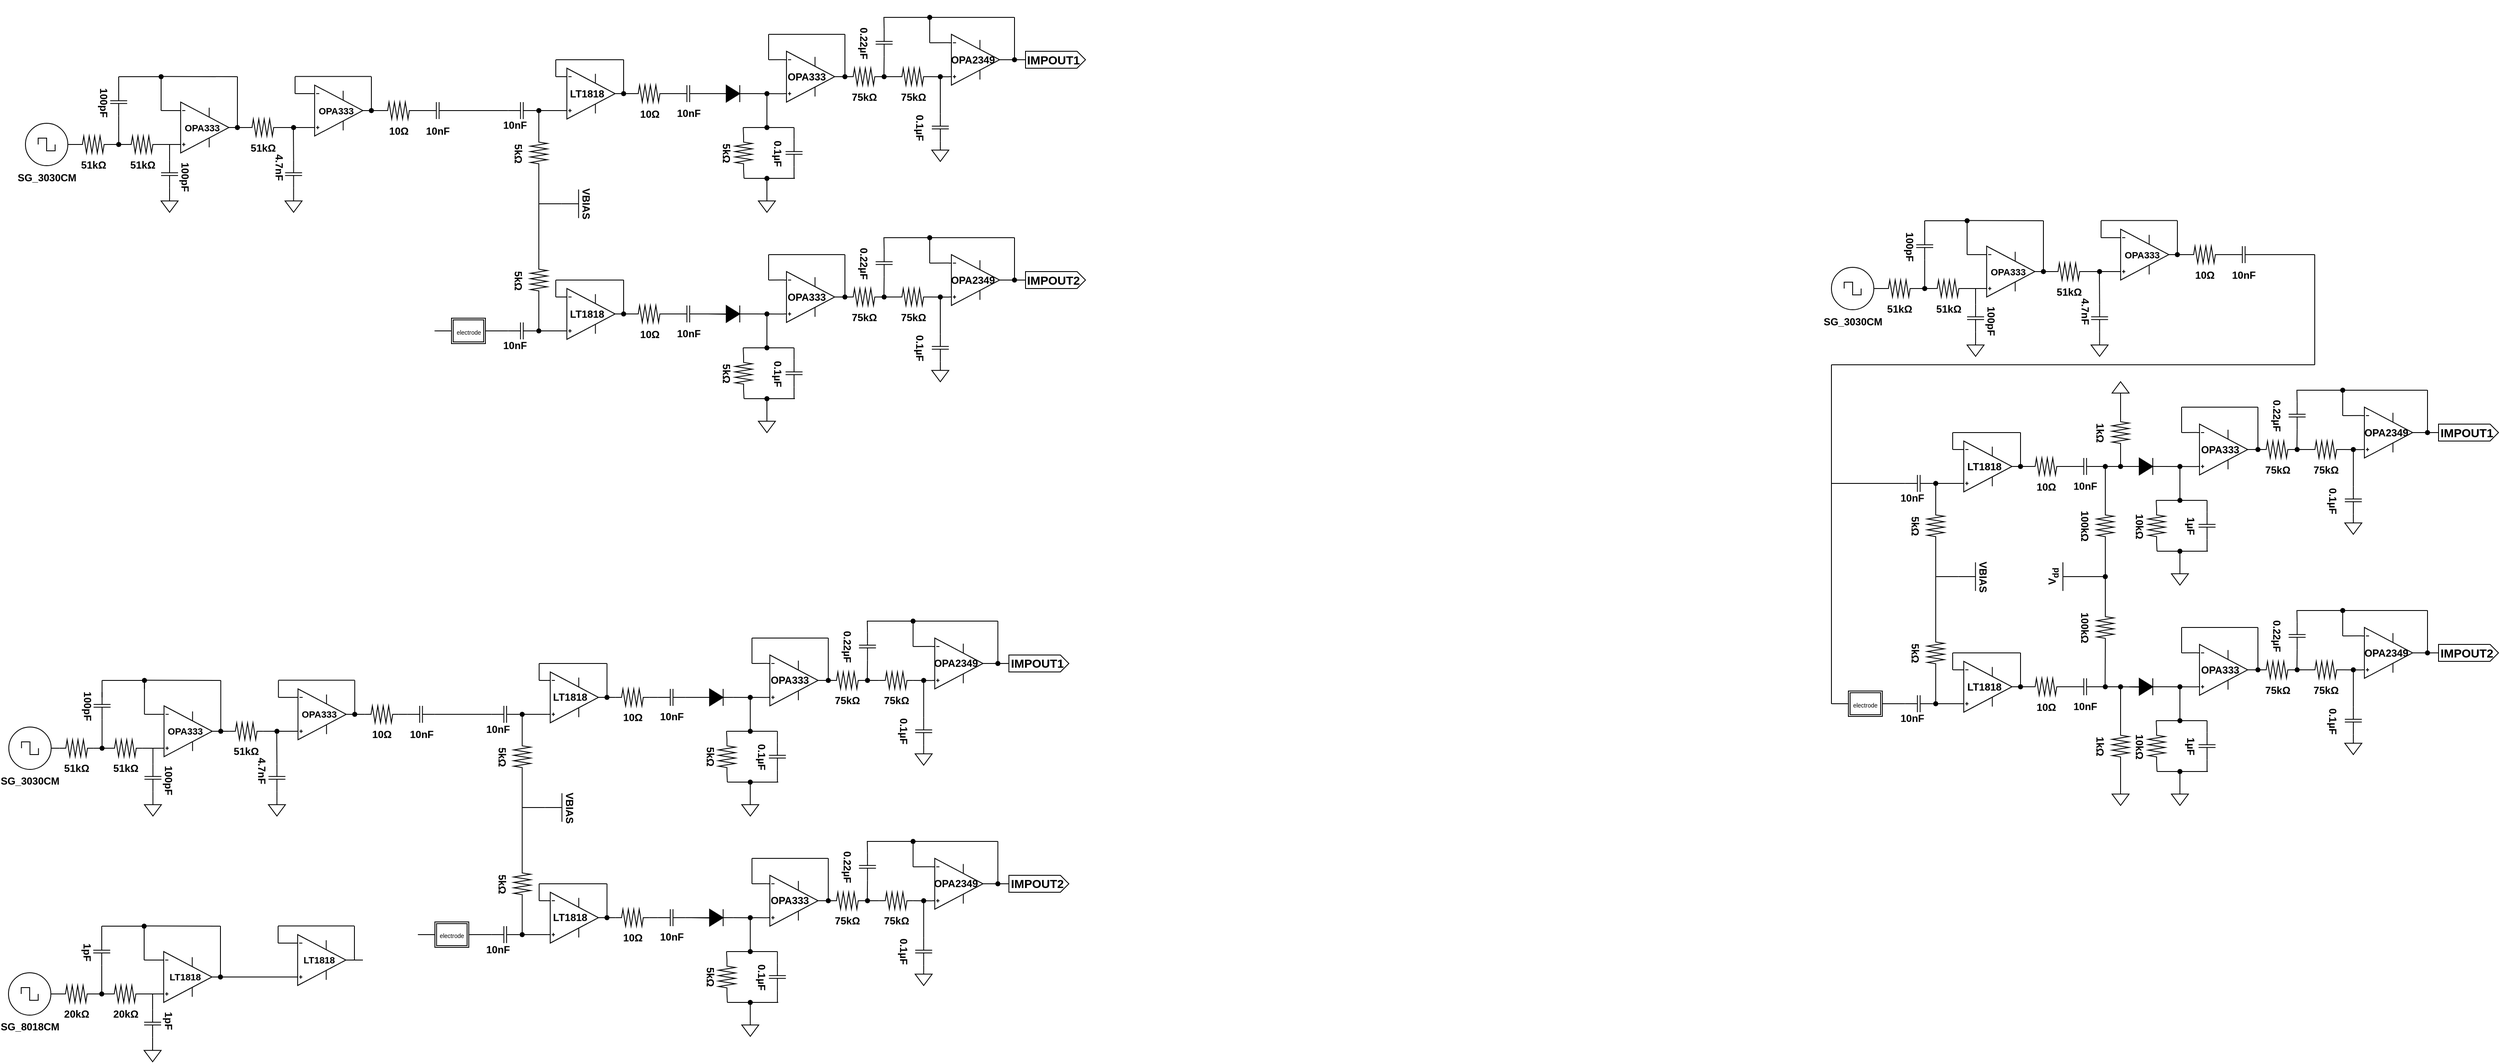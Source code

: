 <mxfile version="17.4.4" type="github">
  <diagram name="Page-1" id="7e0a89b8-554c-2b80-1dc8-d5c74ca68de4">
    <mxGraphModel dx="993" dy="957" grid="1" gridSize="10" guides="1" tooltips="1" connect="1" arrows="1" fold="1" page="1" pageScale="1" pageWidth="2000" pageHeight="1500" background="none" math="0" shadow="0">
      <root>
        <mxCell id="0" />
        <mxCell id="1" parent="0" />
        <mxCell id="-IPIXIhOzp1eECCD4319-1" value="&lt;b&gt;SG_3030CM&lt;/b&gt;" style="pointerEvents=1;verticalLabelPosition=bottom;shadow=0;dashed=0;align=center;html=1;verticalAlign=top;shape=mxgraph.electrical.signal_sources.source;aspect=fixed;points=[[0.5,0,0],[1,0.5,0],[0.5,1,0],[0,0.5,0]];elSignalType=square;" vertex="1" parent="1">
          <mxGeometry x="80" y="332.5" width="50" height="50" as="geometry" />
        </mxCell>
        <mxCell id="-IPIXIhOzp1eECCD4319-2" value="&lt;b&gt;51kΩ&lt;/b&gt;" style="pointerEvents=1;verticalLabelPosition=bottom;shadow=0;dashed=0;align=center;html=1;verticalAlign=top;shape=mxgraph.electrical.resistors.resistor_2;" vertex="1" parent="1">
          <mxGeometry x="140" y="347.5" width="40" height="20" as="geometry" />
        </mxCell>
        <mxCell id="-IPIXIhOzp1eECCD4319-3" value="&lt;b&gt;51kΩ&lt;/b&gt;" style="pointerEvents=1;verticalLabelPosition=bottom;shadow=0;dashed=0;align=center;html=1;verticalAlign=top;shape=mxgraph.electrical.resistors.resistor_2;" vertex="1" parent="1">
          <mxGeometry x="197.5" y="347.5" width="40" height="20" as="geometry" />
        </mxCell>
        <mxCell id="-IPIXIhOzp1eECCD4319-5" value="" style="endArrow=none;html=1;rounded=0;startArrow=none;" edge="1" parent="1" source="-IPIXIhOzp1eECCD4319-26">
          <mxGeometry width="50" height="50" relative="1" as="geometry">
            <mxPoint x="240" y="287.5" as="sourcePoint" />
            <mxPoint x="240" y="317.5" as="targetPoint" />
          </mxGeometry>
        </mxCell>
        <mxCell id="-IPIXIhOzp1eECCD4319-6" value="" style="endArrow=none;html=1;rounded=0;startArrow=none;entryX=1;entryY=0.486;entryDx=0;entryDy=0;entryPerimeter=0;" edge="1" parent="1" source="-IPIXIhOzp1eECCD4319-34">
          <mxGeometry width="50" height="50" relative="1" as="geometry">
            <mxPoint x="190" y="357.5" as="sourcePoint" />
            <mxPoint x="190" y="357.5" as="targetPoint" />
            <Array as="points">
              <mxPoint x="200" y="357.5" />
            </Array>
          </mxGeometry>
        </mxCell>
        <mxCell id="-IPIXIhOzp1eECCD4319-7" value="&lt;div&gt;&lt;b&gt;100pF&lt;/b&gt;&lt;/div&gt;" style="pointerEvents=1;verticalLabelPosition=bottom;shadow=0;dashed=0;align=center;html=1;verticalAlign=middle;shape=mxgraph.electrical.capacitors.capacitor_1;rotation=90;spacingRight=0;spacingTop=-5;labelPosition=center;direction=east;spacingLeft=0;spacing=2;" vertex="1" parent="1">
          <mxGeometry x="173.75" y="297.5" width="32.5" height="20" as="geometry" />
        </mxCell>
        <mxCell id="-IPIXIhOzp1eECCD4319-8" value="" style="endArrow=none;html=1;rounded=0;exitX=1;exitY=0.5;exitDx=0;exitDy=0;exitPerimeter=0;" edge="1" parent="1" source="-IPIXIhOzp1eECCD4319-1">
          <mxGeometry width="50" height="50" relative="1" as="geometry">
            <mxPoint x="140" y="357.5" as="sourcePoint" />
            <mxPoint x="140" y="357.5" as="targetPoint" />
          </mxGeometry>
        </mxCell>
        <mxCell id="-IPIXIhOzp1eECCD4319-10" value="&lt;b style=&quot;font-size: 11px&quot;&gt;OPA333&lt;/b&gt;" style="verticalLabelPosition=middle;shadow=0;dashed=0;align=center;html=1;verticalAlign=middle;shape=mxgraph.electrical.abstract.operational_amp_1;rotation=0;spacingTop=0;labelPosition=center;fontSize=11;spacingLeft=0;spacingRight=5;" vertex="1" parent="1">
          <mxGeometry x="260" y="307.5" width="60" height="60" as="geometry" />
        </mxCell>
        <mxCell id="-IPIXIhOzp1eECCD4319-11" value="" style="endArrow=none;html=1;rounded=0;exitX=1;exitY=0.5;exitDx=0;exitDy=0;exitPerimeter=0;" edge="1" parent="1" source="-IPIXIhOzp1eECCD4319-7">
          <mxGeometry width="50" height="50" relative="1" as="geometry">
            <mxPoint x="190" y="347.5" as="sourcePoint" />
            <mxPoint x="190" y="357.5" as="targetPoint" />
          </mxGeometry>
        </mxCell>
        <mxCell id="-IPIXIhOzp1eECCD4319-12" value="" style="endArrow=none;html=1;rounded=0;" edge="1" parent="1">
          <mxGeometry width="50" height="50" relative="1" as="geometry">
            <mxPoint x="190" y="277.5" as="sourcePoint" />
            <mxPoint x="190" y="297.5" as="targetPoint" />
          </mxGeometry>
        </mxCell>
        <mxCell id="-IPIXIhOzp1eECCD4319-13" value="" style="endArrow=none;html=1;rounded=0;exitDx=0;exitDy=0;exitPerimeter=0;startArrow=none;" edge="1" parent="1">
          <mxGeometry width="50" height="50" relative="1" as="geometry">
            <mxPoint x="250" y="357.5" as="sourcePoint" />
            <mxPoint x="260" y="357.5" as="targetPoint" />
          </mxGeometry>
        </mxCell>
        <mxCell id="-IPIXIhOzp1eECCD4319-14" value="" style="endArrow=none;html=1;rounded=0;" edge="1" parent="1">
          <mxGeometry width="50" height="50" relative="1" as="geometry">
            <mxPoint x="240" y="317.5" as="sourcePoint" />
            <mxPoint x="260" y="317.5" as="targetPoint" />
          </mxGeometry>
        </mxCell>
        <mxCell id="-IPIXIhOzp1eECCD4319-15" value="" style="endArrow=none;html=1;rounded=0;entryX=0;entryY=0.5;entryDx=0;entryDy=0;entryPerimeter=0;" edge="1" parent="1" target="-IPIXIhOzp1eECCD4319-23">
          <mxGeometry width="50" height="50" relative="1" as="geometry">
            <mxPoint x="250" y="357.5" as="sourcePoint" />
            <mxPoint x="250" y="367.5" as="targetPoint" />
          </mxGeometry>
        </mxCell>
        <mxCell id="-IPIXIhOzp1eECCD4319-16" value="" style="endArrow=none;html=1;rounded=0;exitX=1;exitY=0.5;exitDx=0;exitDy=0;exitPerimeter=0;" edge="1" parent="1" source="-IPIXIhOzp1eECCD4319-3">
          <mxGeometry width="50" height="50" relative="1" as="geometry">
            <mxPoint x="280" y="357.5" as="sourcePoint" />
            <mxPoint x="250" y="357.5" as="targetPoint" />
          </mxGeometry>
        </mxCell>
        <mxCell id="-IPIXIhOzp1eECCD4319-17" value="" style="pointerEvents=1;verticalLabelPosition=bottom;shadow=0;dashed=0;align=center;html=1;verticalAlign=top;shape=mxgraph.electrical.signal_sources.signal_ground;" vertex="1" parent="1">
          <mxGeometry x="240" y="417.5" width="20" height="20" as="geometry" />
        </mxCell>
        <mxCell id="-IPIXIhOzp1eECCD4319-18" value="" style="endArrow=none;html=1;rounded=0;startArrow=none;" edge="1" parent="1">
          <mxGeometry width="50" height="50" relative="1" as="geometry">
            <mxPoint x="330" y="337.5" as="sourcePoint" />
            <mxPoint x="330" y="277.5" as="targetPoint" />
          </mxGeometry>
        </mxCell>
        <mxCell id="-IPIXIhOzp1eECCD4319-19" value="" style="endArrow=none;html=1;rounded=0;" edge="1" parent="1" target="-IPIXIhOzp1eECCD4319-26">
          <mxGeometry width="50" height="50" relative="1" as="geometry">
            <mxPoint x="190" y="277.5" as="sourcePoint" />
            <mxPoint x="330" y="287.5" as="targetPoint" />
          </mxGeometry>
        </mxCell>
        <mxCell id="-IPIXIhOzp1eECCD4319-20" value="" style="endArrow=none;html=1;rounded=0;exitDx=0;exitDy=0;exitPerimeter=0;startArrow=none;" edge="1" parent="1" source="-IPIXIhOzp1eECCD4319-30">
          <mxGeometry width="50" height="50" relative="1" as="geometry">
            <mxPoint x="330" y="337.5" as="sourcePoint" />
            <mxPoint x="340" y="337.5" as="targetPoint" />
          </mxGeometry>
        </mxCell>
        <mxCell id="-IPIXIhOzp1eECCD4319-21" value="" style="endArrow=none;html=1;rounded=0;exitX=1;exitY=0.5;exitDx=0;exitDy=0;exitPerimeter=0;" edge="1" parent="1">
          <mxGeometry width="50" height="50" relative="1" as="geometry">
            <mxPoint x="380" y="337.5" as="sourcePoint" />
            <mxPoint x="420" y="337.5" as="targetPoint" />
          </mxGeometry>
        </mxCell>
        <mxCell id="-IPIXIhOzp1eECCD4319-22" value="" style="endArrow=none;html=1;rounded=0;startArrow=none;entryX=1;entryY=0.486;entryDx=0;entryDy=0;entryPerimeter=0;" edge="1" parent="1">
          <mxGeometry width="50" height="50" relative="1" as="geometry">
            <mxPoint x="190" y="357.5" as="sourcePoint" />
            <mxPoint x="180" y="357.5" as="targetPoint" />
            <Array as="points">
              <mxPoint x="190" y="357.5" />
            </Array>
          </mxGeometry>
        </mxCell>
        <mxCell id="-IPIXIhOzp1eECCD4319-23" value="&lt;b&gt;100pF&lt;/b&gt;" style="pointerEvents=1;verticalLabelPosition=top;shadow=0;dashed=0;align=left;html=1;verticalAlign=bottom;shape=mxgraph.electrical.capacitors.capacitor_1;rotation=90;spacingRight=0;spacingTop=0;labelPosition=right;direction=east;spacingLeft=-31;spacing=1;" vertex="1" parent="1">
          <mxGeometry x="233.75" y="382.5" width="32.5" height="20" as="geometry" />
        </mxCell>
        <mxCell id="-IPIXIhOzp1eECCD4319-24" value="" style="endArrow=none;html=1;rounded=0;startArrow=none;entryDx=0;entryDy=0;entryPerimeter=0;" edge="1" parent="1">
          <mxGeometry width="50" height="50" relative="1" as="geometry">
            <mxPoint x="180" y="357.5" as="sourcePoint" />
            <mxPoint x="190" y="357.5" as="targetPoint" />
            <Array as="points" />
          </mxGeometry>
        </mxCell>
        <mxCell id="-IPIXIhOzp1eECCD4319-25" value="" style="endArrow=none;html=1;rounded=0;exitX=1;exitY=0.5;exitDx=0;exitDy=0;exitPerimeter=0;entryX=0.5;entryY=0;entryDx=0;entryDy=0;entryPerimeter=0;" edge="1" parent="1" source="-IPIXIhOzp1eECCD4319-23" target="-IPIXIhOzp1eECCD4319-17">
          <mxGeometry width="50" height="50" relative="1" as="geometry">
            <mxPoint x="200" y="297.5" as="sourcePoint" />
            <mxPoint x="200" y="331.25" as="targetPoint" />
          </mxGeometry>
        </mxCell>
        <mxCell id="-IPIXIhOzp1eECCD4319-26" value="" style="shape=waypoint;sketch=0;fillStyle=solid;size=6;pointerEvents=1;points=[];fillColor=none;resizable=0;rotatable=0;perimeter=centerPerimeter;snapToPoint=1;" vertex="1" parent="1">
          <mxGeometry x="220" y="257.5" width="40" height="40" as="geometry" />
        </mxCell>
        <mxCell id="-IPIXIhOzp1eECCD4319-27" value="" style="endArrow=none;html=1;rounded=0;" edge="1" parent="1" target="-IPIXIhOzp1eECCD4319-26">
          <mxGeometry width="50" height="50" relative="1" as="geometry">
            <mxPoint x="240" y="287.5" as="sourcePoint" />
            <mxPoint x="240" y="317.5" as="targetPoint" />
          </mxGeometry>
        </mxCell>
        <mxCell id="-IPIXIhOzp1eECCD4319-28" value="" style="endArrow=none;html=1;rounded=0;" edge="1" parent="1">
          <mxGeometry width="50" height="50" relative="1" as="geometry">
            <mxPoint x="350" y="336.83" as="sourcePoint" />
            <mxPoint x="350" y="337.5" as="targetPoint" />
          </mxGeometry>
        </mxCell>
        <mxCell id="-IPIXIhOzp1eECCD4319-29" value="&lt;b&gt;51kΩ&lt;/b&gt;" style="pointerEvents=1;verticalLabelPosition=bottom;shadow=0;dashed=0;align=center;html=1;verticalAlign=top;shape=mxgraph.electrical.resistors.resistor_2;" vertex="1" parent="1">
          <mxGeometry x="340" y="327.5" width="40" height="20" as="geometry" />
        </mxCell>
        <mxCell id="-IPIXIhOzp1eECCD4319-30" value="" style="shape=waypoint;sketch=0;fillStyle=solid;size=6;pointerEvents=1;points=[];fillColor=none;resizable=0;rotatable=0;perimeter=centerPerimeter;snapToPoint=1;" vertex="1" parent="1">
          <mxGeometry x="310" y="317.5" width="40" height="40" as="geometry" />
        </mxCell>
        <mxCell id="-IPIXIhOzp1eECCD4319-31" value="" style="endArrow=none;html=1;rounded=0;exitX=1;exitY=0.5;exitDx=0;exitDy=0;exitPerimeter=0;" edge="1" parent="1" source="-IPIXIhOzp1eECCD4319-10" target="-IPIXIhOzp1eECCD4319-30">
          <mxGeometry width="50" height="50" relative="1" as="geometry">
            <mxPoint x="320" y="337.5" as="sourcePoint" />
            <mxPoint x="340" y="337.5" as="targetPoint" />
          </mxGeometry>
        </mxCell>
        <mxCell id="-IPIXIhOzp1eECCD4319-33" value="&lt;b&gt;4.7nF&lt;/b&gt;" style="pointerEvents=1;verticalLabelPosition=bottom;shadow=0;dashed=0;align=center;html=1;verticalAlign=middle;shape=mxgraph.electrical.capacitors.capacitor_1;rotation=90;spacingRight=0;spacingTop=-5;labelPosition=center;direction=east;spacingLeft=-17;spacing=2;" vertex="1" parent="1">
          <mxGeometry x="380" y="382.5" width="32.5" height="20" as="geometry" />
        </mxCell>
        <mxCell id="-IPIXIhOzp1eECCD4319-34" value="" style="shape=waypoint;sketch=0;fillStyle=solid;size=6;pointerEvents=1;points=[];fillColor=none;resizable=0;rotatable=0;perimeter=centerPerimeter;snapToPoint=1;" vertex="1" parent="1">
          <mxGeometry x="170" y="337.5" width="40" height="40" as="geometry" />
        </mxCell>
        <mxCell id="-IPIXIhOzp1eECCD4319-35" value="" style="endArrow=none;html=1;rounded=0;startArrow=none;entryDx=0;entryDy=0;entryPerimeter=0;" edge="1" parent="1" target="-IPIXIhOzp1eECCD4319-34">
          <mxGeometry width="50" height="50" relative="1" as="geometry">
            <mxPoint x="190" y="357.5" as="sourcePoint" />
            <mxPoint x="190" y="357.5" as="targetPoint" />
            <Array as="points" />
          </mxGeometry>
        </mxCell>
        <mxCell id="-IPIXIhOzp1eECCD4319-36" value="" style="endArrow=none;html=1;rounded=0;entryX=0;entryY=0.5;entryDx=0;entryDy=0;entryPerimeter=0;" edge="1" parent="1" target="-IPIXIhOzp1eECCD4319-33">
          <mxGeometry width="50" height="50" relative="1" as="geometry">
            <mxPoint x="396" y="337.5" as="sourcePoint" />
            <mxPoint x="150" y="217.5" as="targetPoint" />
          </mxGeometry>
        </mxCell>
        <mxCell id="-IPIXIhOzp1eECCD4319-37" value="" style="shape=waypoint;sketch=0;fillStyle=solid;size=6;pointerEvents=1;points=[];fillColor=none;resizable=0;rotatable=0;perimeter=centerPerimeter;snapToPoint=1;" vertex="1" parent="1">
          <mxGeometry x="376.25" y="317.5" width="40" height="40" as="geometry" />
        </mxCell>
        <mxCell id="-IPIXIhOzp1eECCD4319-38" value="" style="pointerEvents=1;verticalLabelPosition=bottom;shadow=0;dashed=0;align=center;html=1;verticalAlign=top;shape=mxgraph.electrical.signal_sources.signal_ground;" vertex="1" parent="1">
          <mxGeometry x="386.25" y="417.5" width="20" height="20" as="geometry" />
        </mxCell>
        <mxCell id="-IPIXIhOzp1eECCD4319-39" value="" style="endArrow=none;html=1;rounded=0;exitX=1;exitY=0.5;exitDx=0;exitDy=0;exitPerimeter=0;entryX=0.5;entryY=0;entryDx=0;entryDy=0;entryPerimeter=0;" edge="1" parent="1" source="-IPIXIhOzp1eECCD4319-33" target="-IPIXIhOzp1eECCD4319-38">
          <mxGeometry width="50" height="50" relative="1" as="geometry">
            <mxPoint x="396.25" y="423.75" as="sourcePoint" />
            <mxPoint x="346.25" y="331.25" as="targetPoint" />
          </mxGeometry>
        </mxCell>
        <mxCell id="-IPIXIhOzp1eECCD4319-40" value="&lt;b style=&quot;font-size: 11px&quot;&gt;OPA333&lt;/b&gt;" style="verticalLabelPosition=middle;shadow=0;dashed=0;align=center;html=1;verticalAlign=middle;shape=mxgraph.electrical.abstract.operational_amp_1;rotation=0;spacingTop=0;labelPosition=center;fontSize=11;spacingLeft=0;spacingRight=5;" vertex="1" parent="1">
          <mxGeometry x="418" y="287.5" width="60" height="60" as="geometry" />
        </mxCell>
        <mxCell id="-IPIXIhOzp1eECCD4319-41" value="" style="endArrow=none;html=1;rounded=0;startArrow=none;" edge="1" parent="1">
          <mxGeometry width="50" height="50" relative="1" as="geometry">
            <mxPoint x="398" y="277.5" as="sourcePoint" />
            <mxPoint x="398" y="297.5" as="targetPoint" />
          </mxGeometry>
        </mxCell>
        <mxCell id="-IPIXIhOzp1eECCD4319-42" value="" style="endArrow=none;html=1;rounded=0;" edge="1" parent="1">
          <mxGeometry width="50" height="50" relative="1" as="geometry">
            <mxPoint x="398" y="297.5" as="sourcePoint" />
            <mxPoint x="418" y="297.5" as="targetPoint" />
          </mxGeometry>
        </mxCell>
        <mxCell id="-IPIXIhOzp1eECCD4319-43" value="" style="endArrow=none;html=1;rounded=0;startArrow=none;" edge="1" parent="1">
          <mxGeometry width="50" height="50" relative="1" as="geometry">
            <mxPoint x="488" y="317.5" as="sourcePoint" />
            <mxPoint x="488" y="277.5" as="targetPoint" />
          </mxGeometry>
        </mxCell>
        <mxCell id="-IPIXIhOzp1eECCD4319-44" value="" style="endArrow=none;html=1;rounded=0;exitDx=0;exitDy=0;exitPerimeter=0;startArrow=none;" edge="1" parent="1" source="-IPIXIhOzp1eECCD4319-49">
          <mxGeometry width="50" height="50" relative="1" as="geometry">
            <mxPoint x="488" y="317.5" as="sourcePoint" />
            <mxPoint x="498" y="317.5" as="targetPoint" />
          </mxGeometry>
        </mxCell>
        <mxCell id="-IPIXIhOzp1eECCD4319-45" value="" style="endArrow=none;html=1;rounded=0;" edge="1" parent="1">
          <mxGeometry width="50" height="50" relative="1" as="geometry">
            <mxPoint x="398" y="267.5" as="sourcePoint" />
            <mxPoint x="398" y="267.5" as="targetPoint" />
          </mxGeometry>
        </mxCell>
        <mxCell id="-IPIXIhOzp1eECCD4319-46" value="" style="endArrow=none;html=1;rounded=0;" edge="1" parent="1">
          <mxGeometry width="50" height="50" relative="1" as="geometry">
            <mxPoint x="508" y="316.83" as="sourcePoint" />
            <mxPoint x="508" y="317.5" as="targetPoint" />
          </mxGeometry>
        </mxCell>
        <mxCell id="-IPIXIhOzp1eECCD4319-47" value="" style="endArrow=none;html=1;rounded=0;exitX=1;exitY=0.5;exitDx=0;exitDy=0;exitPerimeter=0;" edge="1" parent="1">
          <mxGeometry width="50" height="50" relative="1" as="geometry">
            <mxPoint x="478" y="317.5" as="sourcePoint" />
            <mxPoint x="488" y="317.5" as="targetPoint" />
          </mxGeometry>
        </mxCell>
        <mxCell id="-IPIXIhOzp1eECCD4319-48" value="" style="endArrow=none;html=1;rounded=0;" edge="1" parent="1">
          <mxGeometry width="50" height="50" relative="1" as="geometry">
            <mxPoint x="398" y="277.28" as="sourcePoint" />
            <mxPoint x="488" y="277.28" as="targetPoint" />
          </mxGeometry>
        </mxCell>
        <mxCell id="-IPIXIhOzp1eECCD4319-49" value="" style="shape=waypoint;sketch=0;fillStyle=solid;size=6;pointerEvents=1;points=[];fillColor=none;resizable=0;rotatable=0;perimeter=centerPerimeter;snapToPoint=1;" vertex="1" parent="1">
          <mxGeometry x="468" y="297.5" width="40" height="40" as="geometry" />
        </mxCell>
        <mxCell id="-IPIXIhOzp1eECCD4319-50" value="" style="endArrow=none;html=1;rounded=0;exitDx=0;exitDy=0;exitPerimeter=0;startArrow=none;" edge="1" parent="1" target="-IPIXIhOzp1eECCD4319-49">
          <mxGeometry width="50" height="50" relative="1" as="geometry">
            <mxPoint x="488" y="317.5" as="sourcePoint" />
            <mxPoint x="498" y="317.5" as="targetPoint" />
          </mxGeometry>
        </mxCell>
        <mxCell id="-IPIXIhOzp1eECCD4319-51" value="" style="endArrow=none;html=1;rounded=0;" edge="1" parent="1">
          <mxGeometry width="50" height="50" relative="1" as="geometry">
            <mxPoint x="240" y="277.28" as="sourcePoint" />
            <mxPoint x="330" y="277.5" as="targetPoint" />
          </mxGeometry>
        </mxCell>
        <mxCell id="-IPIXIhOzp1eECCD4319-52" value="&lt;b&gt;10Ω&lt;/b&gt;" style="pointerEvents=1;verticalLabelPosition=bottom;shadow=0;dashed=0;align=center;html=1;verticalAlign=top;shape=mxgraph.electrical.resistors.resistor_2;" vertex="1" parent="1">
          <mxGeometry x="500" y="307.5" width="40" height="20" as="geometry" />
        </mxCell>
        <mxCell id="-IPIXIhOzp1eECCD4319-53" value="" style="endArrow=none;html=1;rounded=0;entryX=0;entryY=0.5;entryDx=0;entryDy=0;entryPerimeter=0;" edge="1" parent="1" source="-IPIXIhOzp1eECCD4319-49" target="-IPIXIhOzp1eECCD4319-52">
          <mxGeometry width="50" height="50" relative="1" as="geometry">
            <mxPoint x="100" y="217.5" as="sourcePoint" />
            <mxPoint x="150" y="217.5" as="targetPoint" />
          </mxGeometry>
        </mxCell>
        <mxCell id="-IPIXIhOzp1eECCD4319-54" value="" style="endArrow=none;html=1;rounded=0;exitX=1;exitY=0.5;exitDx=0;exitDy=0;exitPerimeter=0;entryX=1;entryY=0.5;entryDx=0;entryDy=0;entryPerimeter=0;" edge="1" parent="1" source="-IPIXIhOzp1eECCD4319-52" target="-IPIXIhOzp1eECCD4319-55">
          <mxGeometry width="50" height="50" relative="1" as="geometry">
            <mxPoint x="540" y="347.5" as="sourcePoint" />
            <mxPoint x="550" y="347.03" as="targetPoint" />
          </mxGeometry>
        </mxCell>
        <mxCell id="-IPIXIhOzp1eECCD4319-55" value="&lt;b&gt;10nF&lt;/b&gt;" style="pointerEvents=1;verticalLabelPosition=bottom;shadow=0;dashed=0;align=center;html=1;verticalAlign=middle;shape=mxgraph.electrical.capacitors.capacitor_1;rotation=0;spacingRight=0;spacingTop=8;labelPosition=center;direction=west;spacingLeft=0;spacing=2;" vertex="1" parent="1">
          <mxGeometry x="550" y="307.5" width="32.5" height="20" as="geometry" />
        </mxCell>
        <mxCell id="-IPIXIhOzp1eECCD4319-224" value="" style="pointerEvents=1;fillColor=strokeColor;verticalLabelPosition=bottom;shadow=0;dashed=0;align=center;html=1;verticalAlign=top;shape=mxgraph.electrical.diodes.diode;" vertex="1" parent="1">
          <mxGeometry x="894.5" y="287.5" width="40" height="20" as="geometry" />
        </mxCell>
        <mxCell id="-IPIXIhOzp1eECCD4319-225" value="" style="pointerEvents=1;verticalLabelPosition=bottom;shadow=0;dashed=0;align=center;html=1;verticalAlign=top;shape=mxgraph.electrical.signal_sources.signal_ground;" vertex="1" parent="1">
          <mxGeometry x="944.5" y="417.5" width="20" height="20" as="geometry" />
        </mxCell>
        <mxCell id="-IPIXIhOzp1eECCD4319-226" value="" style="endArrow=none;html=1;rounded=0;startArrow=none;entryX=1;entryY=0.5;entryDx=0;entryDy=0;entryPerimeter=0;" edge="1" parent="1" target="-IPIXIhOzp1eECCD4319-240">
          <mxGeometry width="50" height="50" relative="1" as="geometry">
            <mxPoint x="1246.5" y="257.5" as="sourcePoint" />
            <mxPoint x="1235.25" y="257.32" as="targetPoint" />
          </mxGeometry>
        </mxCell>
        <mxCell id="-IPIXIhOzp1eECCD4319-229" value="&lt;b&gt;10nF&lt;/b&gt;" style="pointerEvents=1;verticalLabelPosition=bottom;shadow=0;dashed=0;align=center;html=1;verticalAlign=middle;shape=mxgraph.electrical.capacitors.capacitor_1;rotation=0;spacingRight=0;spacingTop=-5;labelPosition=center;direction=east;spacingLeft=-17;spacing=2;" vertex="1" parent="1">
          <mxGeometry x="649.25" y="307.5" width="32.5" height="20" as="geometry" />
        </mxCell>
        <mxCell id="-IPIXIhOzp1eECCD4319-230" value="&lt;b&gt;5kΩ&lt;/b&gt;" style="pointerEvents=1;verticalLabelPosition=bottom;shadow=0;dashed=0;align=center;html=1;verticalAlign=top;shape=mxgraph.electrical.resistors.resistor_2;rotation=90;" vertex="1" parent="1">
          <mxGeometry x="665.5" y="357.5" width="40" height="20" as="geometry" />
        </mxCell>
        <mxCell id="-IPIXIhOzp1eECCD4319-231" value="&lt;b&gt;LT1818&lt;/b&gt;" style="verticalLabelPosition=middle;shadow=0;dashed=0;align=center;html=1;verticalAlign=middle;shape=mxgraph.electrical.abstract.operational_amp_1;rotation=0;labelPosition=center;spacingRight=7;" vertex="1" parent="1">
          <mxGeometry x="715.5" y="267.5" width="60" height="60" as="geometry" />
        </mxCell>
        <mxCell id="-IPIXIhOzp1eECCD4319-232" value="&lt;b&gt;10Ω&lt;/b&gt;" style="pointerEvents=1;verticalLabelPosition=bottom;shadow=0;dashed=0;align=center;html=1;verticalAlign=top;shape=mxgraph.electrical.resistors.resistor_2;" vertex="1" parent="1">
          <mxGeometry x="795.5" y="287.5" width="40" height="20" as="geometry" />
        </mxCell>
        <mxCell id="-IPIXIhOzp1eECCD4319-233" value="&lt;b&gt;10nF&lt;/b&gt;" style="pointerEvents=1;verticalLabelPosition=bottom;shadow=0;dashed=0;align=center;html=1;verticalAlign=middle;shape=mxgraph.electrical.capacitors.capacitor_1;rotation=0;spacingRight=0;spacingTop=6;labelPosition=center;direction=east;spacingLeft=0;spacing=2;" vertex="1" parent="1">
          <mxGeometry x="845.5" y="287.5" width="32.5" height="20" as="geometry" />
        </mxCell>
        <mxCell id="-IPIXIhOzp1eECCD4319-235" value="&lt;div&gt;&lt;b&gt;5kΩ&lt;/b&gt;&lt;/div&gt;" style="pointerEvents=1;verticalLabelPosition=bottom;shadow=0;dashed=0;align=center;html=1;verticalAlign=top;shape=mxgraph.electrical.resistors.resistor_2;rotation=90;spacingTop=-4;" vertex="1" parent="1">
          <mxGeometry x="907" y="357.5" width="40" height="20" as="geometry" />
        </mxCell>
        <mxCell id="-IPIXIhOzp1eECCD4319-236" value="&lt;div&gt;&lt;b&gt;0.1µF&lt;/b&gt;&lt;/div&gt;" style="pointerEvents=1;verticalLabelPosition=bottom;shadow=0;dashed=0;align=center;html=1;verticalAlign=middle;shape=mxgraph.electrical.capacitors.capacitor_1;rotation=90;spacingRight=0;spacingTop=-2;labelPosition=center;direction=east;spacingLeft=0;spacing=2;" vertex="1" parent="1">
          <mxGeometry x="970.25" y="357.5" width="32.5" height="20" as="geometry" />
        </mxCell>
        <mxCell id="-IPIXIhOzp1eECCD4319-238" value="&lt;b&gt;75kΩ&lt;/b&gt;" style="pointerEvents=1;verticalLabelPosition=bottom;shadow=0;dashed=0;align=center;html=1;verticalAlign=top;shape=mxgraph.electrical.resistors.resistor_2;" vertex="1" parent="1">
          <mxGeometry x="1049" y="267.5" width="40" height="20" as="geometry" />
        </mxCell>
        <mxCell id="-IPIXIhOzp1eECCD4319-239" value="&lt;b&gt;75kΩ&lt;/b&gt;" style="pointerEvents=1;verticalLabelPosition=bottom;shadow=0;dashed=0;align=center;html=1;verticalAlign=top;shape=mxgraph.electrical.resistors.resistor_2;" vertex="1" parent="1">
          <mxGeometry x="1106.5" y="267.5" width="40" height="20" as="geometry" />
        </mxCell>
        <mxCell id="-IPIXIhOzp1eECCD4319-240" value="&lt;div&gt;&lt;b&gt;OPA2349&lt;br&gt;&lt;/b&gt;&lt;/div&gt;" style="verticalLabelPosition=middle;shadow=0;dashed=0;align=center;html=1;verticalAlign=middle;shape=mxgraph.electrical.abstract.operational_amp_1;rotation=0;labelPosition=center;spacing=2;spacingRight=4;" vertex="1" parent="1">
          <mxGeometry x="1169" y="227.5" width="60" height="60" as="geometry" />
        </mxCell>
        <mxCell id="-IPIXIhOzp1eECCD4319-243" value="" style="endArrow=none;html=1;rounded=0;entryX=1;entryY=0.5;entryDx=0;entryDy=0;entryPerimeter=0;" edge="1" parent="1" target="-IPIXIhOzp1eECCD4319-229">
          <mxGeometry width="50" height="50" relative="1" as="geometry">
            <mxPoint x="715.5" y="317.5" as="sourcePoint" />
            <mxPoint x="595.5" y="327.5" as="targetPoint" />
          </mxGeometry>
        </mxCell>
        <mxCell id="-IPIXIhOzp1eECCD4319-244" value="" style="endArrow=none;html=1;rounded=0;" edge="1" parent="1">
          <mxGeometry width="50" height="50" relative="1" as="geometry">
            <mxPoint x="715.5" y="277.5" as="sourcePoint" />
            <mxPoint x="705.5" y="277.5" as="targetPoint" />
          </mxGeometry>
        </mxCell>
        <mxCell id="-IPIXIhOzp1eECCD4319-245" value="" style="endArrow=none;html=1;rounded=0;exitDx=0;exitDy=0;exitPerimeter=0;startArrow=none;" edge="1" parent="1" source="-IPIXIhOzp1eECCD4319-277">
          <mxGeometry width="50" height="50" relative="1" as="geometry">
            <mxPoint x="669.25" y="327.5" as="sourcePoint" />
            <mxPoint x="695.5" y="317.5" as="targetPoint" />
          </mxGeometry>
        </mxCell>
        <mxCell id="-IPIXIhOzp1eECCD4319-246" value="" style="endArrow=none;html=1;rounded=0;" edge="1" parent="1">
          <mxGeometry width="50" height="50" relative="1" as="geometry">
            <mxPoint x="705.5" y="277.5" as="sourcePoint" />
            <mxPoint x="705.5" y="257.5" as="targetPoint" />
          </mxGeometry>
        </mxCell>
        <mxCell id="-IPIXIhOzp1eECCD4319-247" value="" style="endArrow=none;html=1;rounded=0;" edge="1" parent="1">
          <mxGeometry width="50" height="50" relative="1" as="geometry">
            <mxPoint x="785.5" y="257.5" as="sourcePoint" />
            <mxPoint x="705.5" y="257.5" as="targetPoint" />
          </mxGeometry>
        </mxCell>
        <mxCell id="-IPIXIhOzp1eECCD4319-248" value="" style="endArrow=none;html=1;rounded=0;" edge="1" parent="1">
          <mxGeometry width="50" height="50" relative="1" as="geometry">
            <mxPoint x="785.5" y="297.5" as="sourcePoint" />
            <mxPoint x="785.5" y="257.5" as="targetPoint" />
          </mxGeometry>
        </mxCell>
        <mxCell id="-IPIXIhOzp1eECCD4319-249" value="" style="endArrow=none;html=1;rounded=0;entryX=1;entryY=0.5;entryDx=0;entryDy=0;entryPerimeter=0;startArrow=none;" edge="1" parent="1" source="-IPIXIhOzp1eECCD4319-279" target="-IPIXIhOzp1eECCD4319-231">
          <mxGeometry width="50" height="50" relative="1" as="geometry">
            <mxPoint x="795.5" y="297.5" as="sourcePoint" />
            <mxPoint x="715.5" y="287.5" as="targetPoint" />
          </mxGeometry>
        </mxCell>
        <mxCell id="-IPIXIhOzp1eECCD4319-250" value="" style="endArrow=none;html=1;rounded=0;entryX=1;entryY=0.5;entryDx=0;entryDy=0;entryPerimeter=0;exitX=0;exitY=0.5;exitDx=0;exitDy=0;exitPerimeter=0;" edge="1" parent="1" source="-IPIXIhOzp1eECCD4319-233" target="-IPIXIhOzp1eECCD4319-232">
          <mxGeometry width="50" height="50" relative="1" as="geometry">
            <mxPoint x="795.5" y="267.5" as="sourcePoint" />
            <mxPoint x="715.5" y="267.5" as="targetPoint" />
          </mxGeometry>
        </mxCell>
        <mxCell id="-IPIXIhOzp1eECCD4319-252" value="" style="endArrow=none;html=1;rounded=0;entryX=1;entryY=0.5;entryDx=0;entryDy=0;entryPerimeter=0;startArrow=none;" edge="1" parent="1" target="-IPIXIhOzp1eECCD4319-233">
          <mxGeometry width="50" height="50" relative="1" as="geometry">
            <mxPoint x="885.5" y="297.5" as="sourcePoint" />
            <mxPoint x="715.5" y="267.5" as="targetPoint" />
          </mxGeometry>
        </mxCell>
        <mxCell id="-IPIXIhOzp1eECCD4319-254" value="" style="endArrow=none;html=1;rounded=0;exitX=0;exitY=0.5;exitDx=0;exitDy=0;exitPerimeter=0;" edge="1" parent="1" source="-IPIXIhOzp1eECCD4319-224">
          <mxGeometry width="50" height="50" relative="1" as="geometry">
            <mxPoint x="886.5" y="317.5" as="sourcePoint" />
            <mxPoint x="882.5" y="297.5" as="targetPoint" />
          </mxGeometry>
        </mxCell>
        <mxCell id="-IPIXIhOzp1eECCD4319-257" value="" style="endArrow=none;html=1;rounded=0;entryX=1;entryY=0.5;entryDx=0;entryDy=0;entryPerimeter=0;exitX=0;exitY=0.835;exitDx=0;exitDy=0;exitPerimeter=0;" edge="1" parent="1" source="-IPIXIhOzp1eECCD4319-265" target="-IPIXIhOzp1eECCD4319-224">
          <mxGeometry width="50" height="50" relative="1" as="geometry">
            <mxPoint x="976.5" y="297.5" as="sourcePoint" />
            <mxPoint x="869" y="307.5" as="targetPoint" />
          </mxGeometry>
        </mxCell>
        <mxCell id="-IPIXIhOzp1eECCD4319-258" value="" style="endArrow=none;html=1;rounded=0;" edge="1" parent="1">
          <mxGeometry width="50" height="50" relative="1" as="geometry">
            <mxPoint x="954.5" y="337.5" as="sourcePoint" />
            <mxPoint x="954.5" y="297.5" as="targetPoint" />
          </mxGeometry>
        </mxCell>
        <mxCell id="-IPIXIhOzp1eECCD4319-259" value="" style="endArrow=none;html=1;rounded=0;" edge="1" parent="1">
          <mxGeometry width="50" height="50" relative="1" as="geometry">
            <mxPoint x="986.5" y="337.5" as="sourcePoint" />
            <mxPoint x="926.5" y="337.5" as="targetPoint" />
          </mxGeometry>
        </mxCell>
        <mxCell id="-IPIXIhOzp1eECCD4319-260" value="" style="endArrow=none;html=1;rounded=0;exitX=0;exitY=0.5;exitDx=0;exitDy=0;exitPerimeter=0;" edge="1" parent="1" source="-IPIXIhOzp1eECCD4319-235">
          <mxGeometry width="50" height="50" relative="1" as="geometry">
            <mxPoint x="926.75" y="342.5" as="sourcePoint" />
            <mxPoint x="926.5" y="337.5" as="targetPoint" />
          </mxGeometry>
        </mxCell>
        <mxCell id="-IPIXIhOzp1eECCD4319-261" value="" style="endArrow=none;html=1;rounded=0;exitX=0;exitY=0.5;exitDx=0;exitDy=0;exitPerimeter=0;" edge="1" parent="1" source="-IPIXIhOzp1eECCD4319-236">
          <mxGeometry width="50" height="50" relative="1" as="geometry">
            <mxPoint x="974.25" y="355" as="sourcePoint" />
            <mxPoint x="986.5" y="337.5" as="targetPoint" />
          </mxGeometry>
        </mxCell>
        <mxCell id="-IPIXIhOzp1eECCD4319-262" value="" style="endArrow=none;html=1;rounded=0;entryX=1;entryY=0.5;entryDx=0;entryDy=0;entryPerimeter=0;" edge="1" parent="1" target="-IPIXIhOzp1eECCD4319-235">
          <mxGeometry width="50" height="50" relative="1" as="geometry">
            <mxPoint x="927.5" y="397.5" as="sourcePoint" />
            <mxPoint x="926.86" y="392.5" as="targetPoint" />
          </mxGeometry>
        </mxCell>
        <mxCell id="-IPIXIhOzp1eECCD4319-263" value="" style="endArrow=none;html=1;rounded=0;entryX=1;entryY=0.5;entryDx=0;entryDy=0;entryPerimeter=0;" edge="1" parent="1" target="-IPIXIhOzp1eECCD4319-236">
          <mxGeometry width="50" height="50" relative="1" as="geometry">
            <mxPoint x="986.5" y="397.5" as="sourcePoint" />
            <mxPoint x="994.25" y="377.5" as="targetPoint" />
          </mxGeometry>
        </mxCell>
        <mxCell id="-IPIXIhOzp1eECCD4319-264" value="" style="endArrow=none;html=1;rounded=0;" edge="1" parent="1">
          <mxGeometry width="50" height="50" relative="1" as="geometry">
            <mxPoint x="987.5" y="397.5" as="sourcePoint" />
            <mxPoint x="927.5" y="397.5" as="targetPoint" />
          </mxGeometry>
        </mxCell>
        <mxCell id="-IPIXIhOzp1eECCD4319-265" value="&lt;b&gt;OPA333&lt;/b&gt;" style="verticalLabelPosition=middle;shadow=0;dashed=0;align=center;html=1;verticalAlign=middle;shape=mxgraph.electrical.abstract.operational_amp_1;rotation=0;labelPosition=center;spacingRight=7;" vertex="1" parent="1">
          <mxGeometry x="974.5" y="247.5" width="60" height="60" as="geometry" />
        </mxCell>
        <mxCell id="-IPIXIhOzp1eECCD4319-266" value="&lt;div style=&quot;font-size: 12px&quot;&gt;&lt;b&gt;&lt;font style=&quot;font-size: 12px&quot;&gt;VBIAS&lt;/font&gt;&lt;/b&gt;&lt;/div&gt;" style="verticalLabelPosition=top;verticalAlign=bottom;shape=mxgraph.electrical.signal_sources.vdd;shadow=0;dashed=0;align=center;strokeWidth=1;fontSize=24;html=1;flipV=1;rotation=90;" vertex="1" parent="1">
          <mxGeometry x="705.5" y="417.5" width="33.75" height="20" as="geometry" />
        </mxCell>
        <mxCell id="-IPIXIhOzp1eECCD4319-267" value="&lt;b&gt;0.22µF&lt;/b&gt;" style="pointerEvents=1;verticalLabelPosition=bottom;shadow=0;dashed=0;align=center;html=1;verticalAlign=middle;shape=mxgraph.electrical.capacitors.capacitor_1;rotation=90;spacingRight=0;spacingTop=8;labelPosition=center;direction=east;spacingLeft=0;spacing=2;" vertex="1" parent="1">
          <mxGeometry x="1076.5" y="227.5" width="32.5" height="20" as="geometry" />
        </mxCell>
        <mxCell id="-IPIXIhOzp1eECCD4319-268" value="&lt;b&gt;0.1µF&lt;/b&gt;" style="pointerEvents=1;verticalLabelPosition=bottom;shadow=0;dashed=0;align=center;html=1;verticalAlign=middle;shape=mxgraph.electrical.capacitors.capacitor_1;rotation=90;spacingRight=0;spacingTop=8;labelPosition=center;direction=east;spacingLeft=0;spacing=2;" vertex="1" parent="1">
          <mxGeometry x="1142.75" y="327.5" width="32.5" height="20" as="geometry" />
        </mxCell>
        <mxCell id="-IPIXIhOzp1eECCD4319-269" value="" style="endArrow=none;html=1;rounded=0;entryX=1;entryY=0.5;entryDx=0;entryDy=0;entryPerimeter=0;exitX=0;exitY=0.5;exitDx=0;exitDy=0;exitPerimeter=0;" edge="1" parent="1" source="-IPIXIhOzp1eECCD4319-239" target="-IPIXIhOzp1eECCD4319-238">
          <mxGeometry width="50" height="50" relative="1" as="geometry">
            <mxPoint x="1106.5" y="277.5" as="sourcePoint" />
            <mxPoint x="1096.5" y="277.5" as="targetPoint" />
          </mxGeometry>
        </mxCell>
        <mxCell id="-IPIXIhOzp1eECCD4319-270" value="" style="endArrow=none;html=1;rounded=0;entryX=1;entryY=0.5;entryDx=0;entryDy=0;entryPerimeter=0;" edge="1" parent="1" target="-IPIXIhOzp1eECCD4319-267">
          <mxGeometry width="50" height="50" relative="1" as="geometry">
            <mxPoint x="1092.5" y="277.5" as="sourcePoint" />
            <mxPoint x="1105.25" y="287.5" as="targetPoint" />
          </mxGeometry>
        </mxCell>
        <mxCell id="-IPIXIhOzp1eECCD4319-271" value="" style="endArrow=none;html=1;rounded=0;entryX=1;entryY=0.5;entryDx=0;entryDy=0;entryPerimeter=0;exitX=0;exitY=0.835;exitDx=0;exitDy=0;exitPerimeter=0;" edge="1" parent="1" source="-IPIXIhOzp1eECCD4319-240" target="-IPIXIhOzp1eECCD4319-239">
          <mxGeometry width="50" height="50" relative="1" as="geometry">
            <mxPoint x="1112.5" y="287.5" as="sourcePoint" />
            <mxPoint x="1112.75" y="273.75" as="targetPoint" />
          </mxGeometry>
        </mxCell>
        <mxCell id="-IPIXIhOzp1eECCD4319-272" value="" style="endArrow=none;html=1;rounded=0;exitDx=0;exitDy=0;exitPerimeter=0;startArrow=none;" edge="1" parent="1" source="-IPIXIhOzp1eECCD4319-286">
          <mxGeometry width="50" height="50" relative="1" as="geometry">
            <mxPoint x="1185.25" y="287.6" as="sourcePoint" />
            <mxPoint x="1159.5" y="277.5" as="targetPoint" />
          </mxGeometry>
        </mxCell>
        <mxCell id="-IPIXIhOzp1eECCD4319-273" value="" style="pointerEvents=1;verticalLabelPosition=bottom;shadow=0;dashed=0;align=center;html=1;verticalAlign=top;shape=mxgraph.electrical.signal_sources.signal_ground;" vertex="1" parent="1">
          <mxGeometry x="1149" y="357.5" width="20" height="20" as="geometry" />
        </mxCell>
        <mxCell id="-IPIXIhOzp1eECCD4319-274" value="" style="endArrow=none;html=1;rounded=0;exitX=0.5;exitY=0;exitDx=0;exitDy=0;exitPerimeter=0;entryX=1;entryY=0.5;entryDx=0;entryDy=0;entryPerimeter=0;" edge="1" parent="1" source="-IPIXIhOzp1eECCD4319-273" target="-IPIXIhOzp1eECCD4319-268">
          <mxGeometry width="50" height="50" relative="1" as="geometry">
            <mxPoint x="967" y="417.5" as="sourcePoint" />
            <mxPoint x="967.5" y="407.5" as="targetPoint" />
          </mxGeometry>
        </mxCell>
        <mxCell id="-IPIXIhOzp1eECCD4319-275" value="" style="endArrow=none;html=1;rounded=0;entryX=0;entryY=0.5;entryDx=0;entryDy=0;entryPerimeter=0;startArrow=none;" edge="1" parent="1" target="-IPIXIhOzp1eECCD4319-267">
          <mxGeometry width="50" height="50" relative="1" as="geometry">
            <mxPoint x="1146.5" y="207.5" as="sourcePoint" />
            <mxPoint x="1044" y="207.57" as="targetPoint" />
            <Array as="points">
              <mxPoint x="1092.5" y="207.5" />
            </Array>
          </mxGeometry>
        </mxCell>
        <mxCell id="-IPIXIhOzp1eECCD4319-276" value="" style="endArrow=none;html=1;rounded=0;entryX=1;entryY=0.5;entryDx=0;entryDy=0;entryPerimeter=0;exitDx=0;exitDy=0;exitPerimeter=0;startArrow=none;" edge="1" parent="1" source="-IPIXIhOzp1eECCD4319-289" target="-IPIXIhOzp1eECCD4319-265">
          <mxGeometry width="50" height="50" relative="1" as="geometry">
            <mxPoint x="1276.5" y="267.5" as="sourcePoint" />
            <mxPoint x="1245.25" y="267.32" as="targetPoint" />
          </mxGeometry>
        </mxCell>
        <mxCell id="-IPIXIhOzp1eECCD4319-277" value="" style="shape=waypoint;sketch=0;fillStyle=solid;size=6;pointerEvents=1;points=[];fillColor=none;resizable=0;rotatable=0;perimeter=centerPerimeter;snapToPoint=1;" vertex="1" parent="1">
          <mxGeometry x="665.5" y="297.5" width="40" height="40" as="geometry" />
        </mxCell>
        <mxCell id="-IPIXIhOzp1eECCD4319-278" value="" style="endArrow=none;html=1;rounded=0;exitX=0;exitY=0.5;exitDx=0;exitDy=0;exitPerimeter=0;" edge="1" parent="1" source="-IPIXIhOzp1eECCD4319-230" target="-IPIXIhOzp1eECCD4319-277">
          <mxGeometry width="50" height="50" relative="1" as="geometry">
            <mxPoint x="695.5" y="347.5" as="sourcePoint" />
            <mxPoint x="695.5" y="317.5" as="targetPoint" />
          </mxGeometry>
        </mxCell>
        <mxCell id="-IPIXIhOzp1eECCD4319-279" value="" style="shape=waypoint;sketch=0;fillStyle=solid;size=6;pointerEvents=1;points=[];fillColor=none;resizable=0;rotatable=0;perimeter=centerPerimeter;snapToPoint=1;" vertex="1" parent="1">
          <mxGeometry x="765.5" y="277.5" width="40" height="40" as="geometry" />
        </mxCell>
        <mxCell id="-IPIXIhOzp1eECCD4319-280" value="" style="endArrow=none;html=1;rounded=0;entryDx=0;entryDy=0;entryPerimeter=0;" edge="1" parent="1" target="-IPIXIhOzp1eECCD4319-279">
          <mxGeometry width="50" height="50" relative="1" as="geometry">
            <mxPoint x="795.5" y="297.5" as="sourcePoint" />
            <mxPoint x="775.5" y="297.5" as="targetPoint" />
          </mxGeometry>
        </mxCell>
        <mxCell id="-IPIXIhOzp1eECCD4319-282" value="" style="endArrow=none;html=1;rounded=0;entryDx=0;entryDy=0;entryPerimeter=0;" edge="1" parent="1">
          <mxGeometry width="50" height="50" relative="1" as="geometry">
            <mxPoint x="905.5" y="297.5" as="sourcePoint" />
            <mxPoint x="885.5" y="297.5" as="targetPoint" />
          </mxGeometry>
        </mxCell>
        <mxCell id="-IPIXIhOzp1eECCD4319-284" value="" style="shape=waypoint;sketch=0;fillStyle=solid;size=6;pointerEvents=1;points=[];fillColor=none;resizable=0;rotatable=0;perimeter=centerPerimeter;snapToPoint=1;" vertex="1" parent="1">
          <mxGeometry x="934.5" y="277.5" width="40" height="40" as="geometry" />
        </mxCell>
        <mxCell id="-IPIXIhOzp1eECCD4319-285" value="" style="shape=waypoint;sketch=0;fillStyle=solid;size=6;pointerEvents=1;points=[];fillColor=none;resizable=0;rotatable=0;perimeter=centerPerimeter;snapToPoint=1;" vertex="1" parent="1">
          <mxGeometry x="1072.75" y="257.5" width="40" height="40" as="geometry" />
        </mxCell>
        <mxCell id="-IPIXIhOzp1eECCD4319-286" value="" style="shape=waypoint;sketch=0;fillStyle=solid;size=6;pointerEvents=1;points=[];fillColor=none;resizable=0;rotatable=0;perimeter=centerPerimeter;snapToPoint=1;" vertex="1" parent="1">
          <mxGeometry x="1139" y="257.5" width="40" height="40" as="geometry" />
        </mxCell>
        <mxCell id="-IPIXIhOzp1eECCD4319-287" value="" style="endArrow=none;html=1;rounded=0;exitX=0;exitY=0.5;exitDx=0;exitDy=0;exitPerimeter=0;" edge="1" parent="1" source="-IPIXIhOzp1eECCD4319-268" target="-IPIXIhOzp1eECCD4319-286">
          <mxGeometry width="50" height="50" relative="1" as="geometry">
            <mxPoint x="1159" y="321.25" as="sourcePoint" />
            <mxPoint x="1159.5" y="277.5" as="targetPoint" />
          </mxGeometry>
        </mxCell>
        <mxCell id="-IPIXIhOzp1eECCD4319-288" value="" style="endArrow=none;html=1;rounded=0;" edge="1" parent="1">
          <mxGeometry width="50" height="50" relative="1" as="geometry">
            <mxPoint x="1266.5" y="257.5" as="sourcePoint" />
            <mxPoint x="1246.5" y="257.5" as="targetPoint" />
          </mxGeometry>
        </mxCell>
        <mxCell id="-IPIXIhOzp1eECCD4319-289" value="" style="shape=waypoint;sketch=0;fillStyle=solid;size=6;pointerEvents=1;points=[];fillColor=none;resizable=0;rotatable=0;perimeter=centerPerimeter;snapToPoint=1;" vertex="1" parent="1">
          <mxGeometry x="1026.5" y="257.5" width="40" height="40" as="geometry" />
        </mxCell>
        <mxCell id="-IPIXIhOzp1eECCD4319-290" value="" style="endArrow=none;html=1;rounded=0;entryDx=0;entryDy=0;entryPerimeter=0;exitX=0;exitY=0.5;exitDx=0;exitDy=0;exitPerimeter=0;" edge="1" parent="1" source="-IPIXIhOzp1eECCD4319-238" target="-IPIXIhOzp1eECCD4319-289">
          <mxGeometry width="50" height="50" relative="1" as="geometry">
            <mxPoint x="1049" y="277.5" as="sourcePoint" />
            <mxPoint x="1034.5" y="277.5" as="targetPoint" />
          </mxGeometry>
        </mxCell>
        <mxCell id="-IPIXIhOzp1eECCD4319-291" value="" style="endArrow=none;html=1;rounded=0;" edge="1" parent="1">
          <mxGeometry width="50" height="50" relative="1" as="geometry">
            <mxPoint x="1046.5" y="227.5" as="sourcePoint" />
            <mxPoint x="956.5" y="227.5" as="targetPoint" />
          </mxGeometry>
        </mxCell>
        <mxCell id="-IPIXIhOzp1eECCD4319-292" value="" style="endArrow=none;html=1;rounded=0;" edge="1" parent="1" source="-IPIXIhOzp1eECCD4319-289">
          <mxGeometry width="50" height="50" relative="1" as="geometry">
            <mxPoint x="1044.5" y="237.5" as="sourcePoint" />
            <mxPoint x="1046.5" y="227.5" as="targetPoint" />
          </mxGeometry>
        </mxCell>
        <mxCell id="-IPIXIhOzp1eECCD4319-293" value="" style="endArrow=none;html=1;rounded=0;" edge="1" parent="1">
          <mxGeometry width="50" height="50" relative="1" as="geometry">
            <mxPoint x="956.5" y="257.5" as="sourcePoint" />
            <mxPoint x="956.5" y="227.5" as="targetPoint" />
          </mxGeometry>
        </mxCell>
        <mxCell id="-IPIXIhOzp1eECCD4319-294" value="" style="endArrow=none;html=1;rounded=0;exitX=0;exitY=0.165;exitDx=0;exitDy=0;exitPerimeter=0;" edge="1" parent="1" source="-IPIXIhOzp1eECCD4319-265">
          <mxGeometry width="50" height="50" relative="1" as="geometry">
            <mxPoint x="1056.5" y="237.5" as="sourcePoint" />
            <mxPoint x="956.5" y="257.5" as="targetPoint" />
          </mxGeometry>
        </mxCell>
        <mxCell id="-IPIXIhOzp1eECCD4319-295" value="" style="endArrow=none;html=1;rounded=0;" edge="1" parent="1">
          <mxGeometry width="50" height="50" relative="1" as="geometry">
            <mxPoint x="1146.5" y="237.5" as="sourcePoint" />
            <mxPoint x="1146.5" y="207.5" as="targetPoint" />
            <Array as="points" />
          </mxGeometry>
        </mxCell>
        <mxCell id="-IPIXIhOzp1eECCD4319-296" value="" style="endArrow=none;html=1;rounded=0;exitX=0;exitY=0.165;exitDx=0;exitDy=0;exitPerimeter=0;" edge="1" parent="1" source="-IPIXIhOzp1eECCD4319-240">
          <mxGeometry width="50" height="50" relative="1" as="geometry">
            <mxPoint x="1166.5" y="237.5" as="sourcePoint" />
            <mxPoint x="1146.5" y="237.5" as="targetPoint" />
          </mxGeometry>
        </mxCell>
        <mxCell id="-IPIXIhOzp1eECCD4319-297" value="" style="endArrow=none;html=1;rounded=0;" edge="1" parent="1">
          <mxGeometry width="50" height="50" relative="1" as="geometry">
            <mxPoint x="1246.5" y="207.5" as="sourcePoint" />
            <mxPoint x="1146.5" y="207.5" as="targetPoint" />
            <Array as="points" />
          </mxGeometry>
        </mxCell>
        <mxCell id="-IPIXIhOzp1eECCD4319-298" value="" style="shape=waypoint;sketch=0;fillStyle=solid;size=6;pointerEvents=1;points=[];fillColor=none;resizable=0;rotatable=0;perimeter=centerPerimeter;snapToPoint=1;" vertex="1" parent="1">
          <mxGeometry x="1126.5" y="187.5" width="40" height="40" as="geometry" />
        </mxCell>
        <mxCell id="-IPIXIhOzp1eECCD4319-299" style="edgeStyle=none;rounded=0;orthogonalLoop=1;jettySize=auto;html=1;fontSize=12;" edge="1" parent="1" source="-IPIXIhOzp1eECCD4319-298" target="-IPIXIhOzp1eECCD4319-298">
          <mxGeometry relative="1" as="geometry" />
        </mxCell>
        <mxCell id="-IPIXIhOzp1eECCD4319-300" value="" style="shape=waypoint;sketch=0;fillStyle=solid;size=6;pointerEvents=1;points=[];fillColor=none;resizable=0;rotatable=0;perimeter=centerPerimeter;snapToPoint=1;" vertex="1" parent="1">
          <mxGeometry x="1226.5" y="237.5" width="40" height="40" as="geometry" />
        </mxCell>
        <mxCell id="-IPIXIhOzp1eECCD4319-301" value="" style="endArrow=none;html=1;rounded=0;" edge="1" parent="1" source="-IPIXIhOzp1eECCD4319-300">
          <mxGeometry width="50" height="50" relative="1" as="geometry">
            <mxPoint x="1056.5" y="287.5" as="sourcePoint" />
            <mxPoint x="1246.5" y="207.5" as="targetPoint" />
          </mxGeometry>
        </mxCell>
        <mxCell id="-IPIXIhOzp1eECCD4319-302" value="" style="shape=waypoint;sketch=0;fillStyle=solid;size=6;pointerEvents=1;points=[];fillColor=none;resizable=0;rotatable=0;perimeter=centerPerimeter;snapToPoint=1;" vertex="1" parent="1">
          <mxGeometry x="934.5" y="377.5" width="40" height="40" as="geometry" />
        </mxCell>
        <mxCell id="-IPIXIhOzp1eECCD4319-303" value="" style="endArrow=none;html=1;rounded=0;exitX=0.5;exitY=0;exitDx=0;exitDy=0;exitPerimeter=0;" edge="1" parent="1" source="-IPIXIhOzp1eECCD4319-225" target="-IPIXIhOzp1eECCD4319-302">
          <mxGeometry width="50" height="50" relative="1" as="geometry">
            <mxPoint x="876.5" y="357.5" as="sourcePoint" />
            <mxPoint x="876.5" y="307.5" as="targetPoint" />
          </mxGeometry>
        </mxCell>
        <mxCell id="-IPIXIhOzp1eECCD4319-304" value="" style="shape=waypoint;sketch=0;fillStyle=solid;size=6;pointerEvents=1;points=[];fillColor=none;resizable=0;rotatable=0;perimeter=centerPerimeter;snapToPoint=1;" vertex="1" parent="1">
          <mxGeometry x="934.5" y="317.5" width="40" height="40" as="geometry" />
        </mxCell>
        <mxCell id="-IPIXIhOzp1eECCD4319-305" value="" style="pointerEvents=1;fillColor=strokeColor;verticalLabelPosition=bottom;shadow=0;dashed=0;align=center;html=1;verticalAlign=top;shape=mxgraph.electrical.diodes.diode;" vertex="1" parent="1">
          <mxGeometry x="894.5" y="547.5" width="40" height="20" as="geometry" />
        </mxCell>
        <mxCell id="-IPIXIhOzp1eECCD4319-306" value="" style="endArrow=none;html=1;rounded=0;startArrow=none;entryX=1;entryY=0.5;entryDx=0;entryDy=0;entryPerimeter=0;" edge="1" parent="1" target="-IPIXIhOzp1eECCD4319-317">
          <mxGeometry width="50" height="50" relative="1" as="geometry">
            <mxPoint x="1246.5" y="517.5" as="sourcePoint" />
            <mxPoint x="1235.25" y="517.32" as="targetPoint" />
          </mxGeometry>
        </mxCell>
        <mxCell id="-IPIXIhOzp1eECCD4319-307" value="&lt;b&gt;10nF&lt;/b&gt;" style="pointerEvents=1;verticalLabelPosition=bottom;shadow=0;dashed=0;align=center;html=1;verticalAlign=middle;shape=mxgraph.electrical.capacitors.capacitor_1;rotation=0;spacingRight=0;spacingTop=-5;labelPosition=center;direction=east;spacingLeft=-17;spacing=2;" vertex="1" parent="1">
          <mxGeometry x="649.25" y="567.5" width="32.5" height="20" as="geometry" />
        </mxCell>
        <mxCell id="-IPIXIhOzp1eECCD4319-308" value="&lt;b&gt;5kΩ&lt;/b&gt;" style="pointerEvents=1;verticalLabelPosition=bottom;shadow=0;dashed=0;align=center;html=1;verticalAlign=top;shape=mxgraph.electrical.resistors.resistor_2;rotation=90;" vertex="1" parent="1">
          <mxGeometry x="665.5" y="507.5" width="40" height="20" as="geometry" />
        </mxCell>
        <mxCell id="-IPIXIhOzp1eECCD4319-309" value="&lt;b&gt;LT1818&lt;/b&gt;" style="verticalLabelPosition=middle;shadow=0;dashed=0;align=center;html=1;verticalAlign=middle;shape=mxgraph.electrical.abstract.operational_amp_1;rotation=0;labelPosition=center;spacingRight=7;" vertex="1" parent="1">
          <mxGeometry x="715.5" y="527.5" width="60" height="60" as="geometry" />
        </mxCell>
        <mxCell id="-IPIXIhOzp1eECCD4319-310" value="&lt;b&gt;10Ω&lt;/b&gt;" style="pointerEvents=1;verticalLabelPosition=bottom;shadow=0;dashed=0;align=center;html=1;verticalAlign=top;shape=mxgraph.electrical.resistors.resistor_2;" vertex="1" parent="1">
          <mxGeometry x="795.5" y="547.5" width="40" height="20" as="geometry" />
        </mxCell>
        <mxCell id="-IPIXIhOzp1eECCD4319-311" value="&lt;b&gt;10nF&lt;/b&gt;" style="pointerEvents=1;verticalLabelPosition=bottom;shadow=0;dashed=0;align=center;html=1;verticalAlign=middle;shape=mxgraph.electrical.capacitors.capacitor_1;rotation=0;spacingRight=0;spacingTop=6;labelPosition=center;direction=east;spacingLeft=0;spacing=2;" vertex="1" parent="1">
          <mxGeometry x="845.5" y="547.5" width="32.5" height="20" as="geometry" />
        </mxCell>
        <mxCell id="-IPIXIhOzp1eECCD4319-313" value="&lt;b&gt;5kΩ&lt;/b&gt;" style="pointerEvents=1;verticalLabelPosition=bottom;shadow=0;dashed=0;align=center;html=1;verticalAlign=top;shape=mxgraph.electrical.resistors.resistor_2;rotation=90;spacing=-2;" vertex="1" parent="1">
          <mxGeometry x="907" y="617.5" width="40" height="20" as="geometry" />
        </mxCell>
        <mxCell id="-IPIXIhOzp1eECCD4319-314" value="&lt;b&gt;0.1µF&lt;/b&gt;" style="pointerEvents=1;verticalLabelPosition=bottom;shadow=0;dashed=0;align=center;html=1;verticalAlign=middle;shape=mxgraph.electrical.capacitors.capacitor_1;rotation=90;spacingRight=0;spacingTop=-2;labelPosition=center;direction=east;spacingLeft=0;spacing=1;" vertex="1" parent="1">
          <mxGeometry x="970.25" y="617.5" width="32.5" height="20" as="geometry" />
        </mxCell>
        <mxCell id="-IPIXIhOzp1eECCD4319-315" value="&lt;b&gt;75kΩ&lt;/b&gt;" style="pointerEvents=1;verticalLabelPosition=bottom;shadow=0;dashed=0;align=center;html=1;verticalAlign=top;shape=mxgraph.electrical.resistors.resistor_2;" vertex="1" parent="1">
          <mxGeometry x="1049" y="527.5" width="40" height="20" as="geometry" />
        </mxCell>
        <mxCell id="-IPIXIhOzp1eECCD4319-316" value="&lt;b&gt;75kΩ&lt;/b&gt;" style="pointerEvents=1;verticalLabelPosition=bottom;shadow=0;dashed=0;align=center;html=1;verticalAlign=top;shape=mxgraph.electrical.resistors.resistor_2;" vertex="1" parent="1">
          <mxGeometry x="1106.5" y="527.5" width="40" height="20" as="geometry" />
        </mxCell>
        <mxCell id="-IPIXIhOzp1eECCD4319-317" value="&lt;div&gt;&lt;b&gt;OPA2349&lt;br&gt;&lt;/b&gt;&lt;/div&gt;" style="verticalLabelPosition=middle;shadow=0;dashed=0;align=center;html=1;verticalAlign=middle;shape=mxgraph.electrical.abstract.operational_amp_1;rotation=0;labelPosition=center;spacing=2;spacingRight=4;" vertex="1" parent="1">
          <mxGeometry x="1169" y="487.5" width="60" height="60" as="geometry" />
        </mxCell>
        <mxCell id="-IPIXIhOzp1eECCD4319-318" value="" style="endArrow=none;html=1;rounded=0;exitX=0;exitY=0.5;exitDx=0;exitDy=0;exitPerimeter=0;startArrow=none;" edge="1" parent="1" source="-IPIXIhOzp1eECCD4319-387">
          <mxGeometry width="50" height="50" relative="1" as="geometry">
            <mxPoint x="695.5" y="677.5" as="sourcePoint" />
            <mxPoint x="562.5" y="577.5" as="targetPoint" />
          </mxGeometry>
        </mxCell>
        <mxCell id="-IPIXIhOzp1eECCD4319-319" value="" style="endArrow=none;html=1;rounded=0;entryX=1;entryY=0.5;entryDx=0;entryDy=0;entryPerimeter=0;" edge="1" parent="1" target="-IPIXIhOzp1eECCD4319-307">
          <mxGeometry width="50" height="50" relative="1" as="geometry">
            <mxPoint x="715.5" y="577.5" as="sourcePoint" />
            <mxPoint x="595.5" y="587.5" as="targetPoint" />
          </mxGeometry>
        </mxCell>
        <mxCell id="-IPIXIhOzp1eECCD4319-320" value="" style="endArrow=none;html=1;rounded=0;" edge="1" parent="1">
          <mxGeometry width="50" height="50" relative="1" as="geometry">
            <mxPoint x="715.5" y="537.5" as="sourcePoint" />
            <mxPoint x="705.5" y="537.5" as="targetPoint" />
          </mxGeometry>
        </mxCell>
        <mxCell id="-IPIXIhOzp1eECCD4319-321" value="" style="endArrow=none;html=1;rounded=0;exitDx=0;exitDy=0;exitPerimeter=0;startArrow=none;" edge="1" parent="1" source="-IPIXIhOzp1eECCD4319-347">
          <mxGeometry width="50" height="50" relative="1" as="geometry">
            <mxPoint x="669.25" y="587.5" as="sourcePoint" />
            <mxPoint x="695.5" y="577.5" as="targetPoint" />
          </mxGeometry>
        </mxCell>
        <mxCell id="-IPIXIhOzp1eECCD4319-322" value="" style="endArrow=none;html=1;rounded=0;" edge="1" parent="1">
          <mxGeometry width="50" height="50" relative="1" as="geometry">
            <mxPoint x="705.5" y="537.5" as="sourcePoint" />
            <mxPoint x="705.5" y="517.5" as="targetPoint" />
          </mxGeometry>
        </mxCell>
        <mxCell id="-IPIXIhOzp1eECCD4319-323" value="" style="endArrow=none;html=1;rounded=0;" edge="1" parent="1">
          <mxGeometry width="50" height="50" relative="1" as="geometry">
            <mxPoint x="785.5" y="517.5" as="sourcePoint" />
            <mxPoint x="705.5" y="517.5" as="targetPoint" />
          </mxGeometry>
        </mxCell>
        <mxCell id="-IPIXIhOzp1eECCD4319-324" value="" style="endArrow=none;html=1;rounded=0;" edge="1" parent="1">
          <mxGeometry width="50" height="50" relative="1" as="geometry">
            <mxPoint x="785.5" y="557.5" as="sourcePoint" />
            <mxPoint x="785.5" y="517.5" as="targetPoint" />
          </mxGeometry>
        </mxCell>
        <mxCell id="-IPIXIhOzp1eECCD4319-325" value="" style="endArrow=none;html=1;rounded=0;entryX=1;entryY=0.5;entryDx=0;entryDy=0;entryPerimeter=0;startArrow=none;" edge="1" parent="1" source="-IPIXIhOzp1eECCD4319-348" target="-IPIXIhOzp1eECCD4319-309">
          <mxGeometry width="50" height="50" relative="1" as="geometry">
            <mxPoint x="795.5" y="557.5" as="sourcePoint" />
            <mxPoint x="715.5" y="547.5" as="targetPoint" />
          </mxGeometry>
        </mxCell>
        <mxCell id="-IPIXIhOzp1eECCD4319-326" value="" style="endArrow=none;html=1;rounded=0;entryX=1;entryY=0.5;entryDx=0;entryDy=0;entryPerimeter=0;exitX=0;exitY=0.5;exitDx=0;exitDy=0;exitPerimeter=0;" edge="1" parent="1" source="-IPIXIhOzp1eECCD4319-311" target="-IPIXIhOzp1eECCD4319-310">
          <mxGeometry width="50" height="50" relative="1" as="geometry">
            <mxPoint x="795.5" y="527.5" as="sourcePoint" />
            <mxPoint x="715.5" y="527.5" as="targetPoint" />
          </mxGeometry>
        </mxCell>
        <mxCell id="-IPIXIhOzp1eECCD4319-327" value="" style="endArrow=none;html=1;rounded=0;entryX=1;entryY=0.5;entryDx=0;entryDy=0;entryPerimeter=0;startArrow=none;" edge="1" parent="1" target="-IPIXIhOzp1eECCD4319-311">
          <mxGeometry width="50" height="50" relative="1" as="geometry">
            <mxPoint x="885.5" y="557.5" as="sourcePoint" />
            <mxPoint x="715.5" y="527.5" as="targetPoint" />
          </mxGeometry>
        </mxCell>
        <mxCell id="-IPIXIhOzp1eECCD4319-328" value="" style="endArrow=none;html=1;rounded=0;entryX=1;entryY=0.5;entryDx=0;entryDy=0;entryPerimeter=0;exitX=0;exitY=0.835;exitDx=0;exitDy=0;exitPerimeter=0;" edge="1" parent="1" source="-IPIXIhOzp1eECCD4319-336" target="-IPIXIhOzp1eECCD4319-305">
          <mxGeometry width="50" height="50" relative="1" as="geometry">
            <mxPoint x="976.5" y="557.5" as="sourcePoint" />
            <mxPoint x="869" y="567.5" as="targetPoint" />
          </mxGeometry>
        </mxCell>
        <mxCell id="-IPIXIhOzp1eECCD4319-329" value="" style="endArrow=none;html=1;rounded=0;" edge="1" parent="1">
          <mxGeometry width="50" height="50" relative="1" as="geometry">
            <mxPoint x="954.5" y="597.5" as="sourcePoint" />
            <mxPoint x="954.5" y="557.5" as="targetPoint" />
          </mxGeometry>
        </mxCell>
        <mxCell id="-IPIXIhOzp1eECCD4319-330" value="" style="endArrow=none;html=1;rounded=0;" edge="1" parent="1">
          <mxGeometry width="50" height="50" relative="1" as="geometry">
            <mxPoint x="986.5" y="597.5" as="sourcePoint" />
            <mxPoint x="926.5" y="597.5" as="targetPoint" />
          </mxGeometry>
        </mxCell>
        <mxCell id="-IPIXIhOzp1eECCD4319-331" value="" style="endArrow=none;html=1;rounded=0;exitX=0;exitY=0.5;exitDx=0;exitDy=0;exitPerimeter=0;" edge="1" parent="1" source="-IPIXIhOzp1eECCD4319-313">
          <mxGeometry width="50" height="50" relative="1" as="geometry">
            <mxPoint x="926.75" y="602.5" as="sourcePoint" />
            <mxPoint x="926.5" y="597.5" as="targetPoint" />
          </mxGeometry>
        </mxCell>
        <mxCell id="-IPIXIhOzp1eECCD4319-332" value="" style="endArrow=none;html=1;rounded=0;exitX=0;exitY=0.5;exitDx=0;exitDy=0;exitPerimeter=0;" edge="1" parent="1" source="-IPIXIhOzp1eECCD4319-314">
          <mxGeometry width="50" height="50" relative="1" as="geometry">
            <mxPoint x="974.25" y="615" as="sourcePoint" />
            <mxPoint x="986.5" y="597.5" as="targetPoint" />
          </mxGeometry>
        </mxCell>
        <mxCell id="-IPIXIhOzp1eECCD4319-333" value="" style="endArrow=none;html=1;rounded=0;entryX=1;entryY=0.5;entryDx=0;entryDy=0;entryPerimeter=0;" edge="1" parent="1" target="-IPIXIhOzp1eECCD4319-313">
          <mxGeometry width="50" height="50" relative="1" as="geometry">
            <mxPoint x="927.5" y="657.5" as="sourcePoint" />
            <mxPoint x="926.86" y="652.5" as="targetPoint" />
          </mxGeometry>
        </mxCell>
        <mxCell id="-IPIXIhOzp1eECCD4319-334" value="" style="endArrow=none;html=1;rounded=0;entryX=1;entryY=0.5;entryDx=0;entryDy=0;entryPerimeter=0;" edge="1" parent="1" target="-IPIXIhOzp1eECCD4319-314">
          <mxGeometry width="50" height="50" relative="1" as="geometry">
            <mxPoint x="986.5" y="657.5" as="sourcePoint" />
            <mxPoint x="994.25" y="637.5" as="targetPoint" />
          </mxGeometry>
        </mxCell>
        <mxCell id="-IPIXIhOzp1eECCD4319-335" value="" style="endArrow=none;html=1;rounded=0;" edge="1" parent="1">
          <mxGeometry width="50" height="50" relative="1" as="geometry">
            <mxPoint x="987.5" y="657.5" as="sourcePoint" />
            <mxPoint x="927.5" y="657.5" as="targetPoint" />
          </mxGeometry>
        </mxCell>
        <mxCell id="-IPIXIhOzp1eECCD4319-336" value="&lt;b&gt;OPA333&lt;/b&gt;" style="verticalLabelPosition=middle;shadow=0;dashed=0;align=center;html=1;verticalAlign=middle;shape=mxgraph.electrical.abstract.operational_amp_1;rotation=0;labelPosition=center;spacingRight=7;" vertex="1" parent="1">
          <mxGeometry x="974.5" y="507.5" width="60" height="60" as="geometry" />
        </mxCell>
        <mxCell id="-IPIXIhOzp1eECCD4319-337" value="&lt;b&gt;0.22µF&lt;/b&gt;" style="pointerEvents=1;verticalLabelPosition=bottom;shadow=0;dashed=0;align=center;html=1;verticalAlign=middle;shape=mxgraph.electrical.capacitors.capacitor_1;rotation=90;spacingRight=0;spacingTop=8;labelPosition=center;direction=east;spacingLeft=0;spacing=2;" vertex="1" parent="1">
          <mxGeometry x="1076.5" y="487.5" width="32.5" height="20" as="geometry" />
        </mxCell>
        <mxCell id="-IPIXIhOzp1eECCD4319-338" value="&lt;b&gt;0.1µF&lt;/b&gt;" style="pointerEvents=1;verticalLabelPosition=bottom;shadow=0;dashed=0;align=center;html=1;verticalAlign=middle;shape=mxgraph.electrical.capacitors.capacitor_1;rotation=90;spacingRight=0;spacingTop=8;labelPosition=center;direction=east;spacingLeft=0;spacing=2;" vertex="1" parent="1">
          <mxGeometry x="1142.75" y="587.5" width="32.5" height="20" as="geometry" />
        </mxCell>
        <mxCell id="-IPIXIhOzp1eECCD4319-339" value="" style="endArrow=none;html=1;rounded=0;entryX=1;entryY=0.5;entryDx=0;entryDy=0;entryPerimeter=0;exitX=0;exitY=0.5;exitDx=0;exitDy=0;exitPerimeter=0;" edge="1" parent="1" source="-IPIXIhOzp1eECCD4319-316" target="-IPIXIhOzp1eECCD4319-315">
          <mxGeometry width="50" height="50" relative="1" as="geometry">
            <mxPoint x="1106.5" y="537.5" as="sourcePoint" />
            <mxPoint x="1096.5" y="537.5" as="targetPoint" />
          </mxGeometry>
        </mxCell>
        <mxCell id="-IPIXIhOzp1eECCD4319-340" value="" style="endArrow=none;html=1;rounded=0;entryX=1;entryY=0.5;entryDx=0;entryDy=0;entryPerimeter=0;" edge="1" parent="1" target="-IPIXIhOzp1eECCD4319-337">
          <mxGeometry width="50" height="50" relative="1" as="geometry">
            <mxPoint x="1092.5" y="537.5" as="sourcePoint" />
            <mxPoint x="1105.25" y="547.5" as="targetPoint" />
          </mxGeometry>
        </mxCell>
        <mxCell id="-IPIXIhOzp1eECCD4319-341" value="" style="endArrow=none;html=1;rounded=0;entryX=1;entryY=0.5;entryDx=0;entryDy=0;entryPerimeter=0;exitX=0;exitY=0.835;exitDx=0;exitDy=0;exitPerimeter=0;" edge="1" parent="1" source="-IPIXIhOzp1eECCD4319-317" target="-IPIXIhOzp1eECCD4319-316">
          <mxGeometry width="50" height="50" relative="1" as="geometry">
            <mxPoint x="1112.5" y="547.5" as="sourcePoint" />
            <mxPoint x="1112.75" y="533.75" as="targetPoint" />
          </mxGeometry>
        </mxCell>
        <mxCell id="-IPIXIhOzp1eECCD4319-342" value="" style="endArrow=none;html=1;rounded=0;exitDx=0;exitDy=0;exitPerimeter=0;startArrow=none;" edge="1" parent="1" source="-IPIXIhOzp1eECCD4319-354">
          <mxGeometry width="50" height="50" relative="1" as="geometry">
            <mxPoint x="1185.25" y="547.6" as="sourcePoint" />
            <mxPoint x="1159.5" y="537.5" as="targetPoint" />
          </mxGeometry>
        </mxCell>
        <mxCell id="-IPIXIhOzp1eECCD4319-343" value="" style="pointerEvents=1;verticalLabelPosition=bottom;shadow=0;dashed=0;align=center;html=1;verticalAlign=top;shape=mxgraph.electrical.signal_sources.signal_ground;" vertex="1" parent="1">
          <mxGeometry x="1149" y="617.5" width="20" height="20" as="geometry" />
        </mxCell>
        <mxCell id="-IPIXIhOzp1eECCD4319-344" value="" style="endArrow=none;html=1;rounded=0;exitX=0.5;exitY=0;exitDx=0;exitDy=0;exitPerimeter=0;entryX=1;entryY=0.5;entryDx=0;entryDy=0;entryPerimeter=0;" edge="1" parent="1" source="-IPIXIhOzp1eECCD4319-343" target="-IPIXIhOzp1eECCD4319-338">
          <mxGeometry width="50" height="50" relative="1" as="geometry">
            <mxPoint x="967" y="677.5" as="sourcePoint" />
            <mxPoint x="967.5" y="667.5" as="targetPoint" />
          </mxGeometry>
        </mxCell>
        <mxCell id="-IPIXIhOzp1eECCD4319-345" value="" style="endArrow=none;html=1;rounded=0;entryX=0;entryY=0.5;entryDx=0;entryDy=0;entryPerimeter=0;startArrow=none;" edge="1" parent="1" target="-IPIXIhOzp1eECCD4319-337">
          <mxGeometry width="50" height="50" relative="1" as="geometry">
            <mxPoint x="1146.5" y="467.5" as="sourcePoint" />
            <mxPoint x="1044" y="467.57" as="targetPoint" />
            <Array as="points">
              <mxPoint x="1092.5" y="467.5" />
            </Array>
          </mxGeometry>
        </mxCell>
        <mxCell id="-IPIXIhOzp1eECCD4319-346" value="" style="endArrow=none;html=1;rounded=0;entryX=1;entryY=0.5;entryDx=0;entryDy=0;entryPerimeter=0;exitDx=0;exitDy=0;exitPerimeter=0;startArrow=none;" edge="1" parent="1" source="-IPIXIhOzp1eECCD4319-357" target="-IPIXIhOzp1eECCD4319-336">
          <mxGeometry width="50" height="50" relative="1" as="geometry">
            <mxPoint x="1276.5" y="527.5" as="sourcePoint" />
            <mxPoint x="1245.25" y="527.32" as="targetPoint" />
          </mxGeometry>
        </mxCell>
        <mxCell id="-IPIXIhOzp1eECCD4319-347" value="" style="shape=waypoint;sketch=0;fillStyle=solid;size=6;pointerEvents=1;points=[];fillColor=none;resizable=0;rotatable=0;perimeter=centerPerimeter;snapToPoint=1;" vertex="1" parent="1">
          <mxGeometry x="665.5" y="557.5" width="40" height="40" as="geometry" />
        </mxCell>
        <mxCell id="-IPIXIhOzp1eECCD4319-348" value="" style="shape=waypoint;sketch=0;fillStyle=solid;size=6;pointerEvents=1;points=[];fillColor=none;resizable=0;rotatable=0;perimeter=centerPerimeter;snapToPoint=1;" vertex="1" parent="1">
          <mxGeometry x="765.5" y="537.5" width="40" height="40" as="geometry" />
        </mxCell>
        <mxCell id="-IPIXIhOzp1eECCD4319-349" value="" style="endArrow=none;html=1;rounded=0;entryDx=0;entryDy=0;entryPerimeter=0;" edge="1" parent="1" target="-IPIXIhOzp1eECCD4319-348">
          <mxGeometry width="50" height="50" relative="1" as="geometry">
            <mxPoint x="795.5" y="557.5" as="sourcePoint" />
            <mxPoint x="775.5" y="557.5" as="targetPoint" />
          </mxGeometry>
        </mxCell>
        <mxCell id="-IPIXIhOzp1eECCD4319-351" value="" style="endArrow=none;html=1;rounded=0;entryDx=0;entryDy=0;entryPerimeter=0;startArrow=none;" edge="1" parent="1">
          <mxGeometry width="50" height="50" relative="1" as="geometry">
            <mxPoint x="903.5" y="557.5" as="sourcePoint" />
            <mxPoint x="885.5" y="557.5" as="targetPoint" />
          </mxGeometry>
        </mxCell>
        <mxCell id="-IPIXIhOzp1eECCD4319-352" value="" style="shape=waypoint;sketch=0;fillStyle=solid;size=6;pointerEvents=1;points=[];fillColor=none;resizable=0;rotatable=0;perimeter=centerPerimeter;snapToPoint=1;" vertex="1" parent="1">
          <mxGeometry x="934.5" y="537.5" width="40" height="40" as="geometry" />
        </mxCell>
        <mxCell id="-IPIXIhOzp1eECCD4319-353" value="" style="shape=waypoint;sketch=0;fillStyle=solid;size=6;pointerEvents=1;points=[];fillColor=none;resizable=0;rotatable=0;perimeter=centerPerimeter;snapToPoint=1;" vertex="1" parent="1">
          <mxGeometry x="1072.75" y="517.5" width="40" height="40" as="geometry" />
        </mxCell>
        <mxCell id="-IPIXIhOzp1eECCD4319-354" value="" style="shape=waypoint;sketch=0;fillStyle=solid;size=6;pointerEvents=1;points=[];fillColor=none;resizable=0;rotatable=0;perimeter=centerPerimeter;snapToPoint=1;" vertex="1" parent="1">
          <mxGeometry x="1139" y="517.5" width="40" height="40" as="geometry" />
        </mxCell>
        <mxCell id="-IPIXIhOzp1eECCD4319-355" value="" style="endArrow=none;html=1;rounded=0;exitX=0;exitY=0.5;exitDx=0;exitDy=0;exitPerimeter=0;" edge="1" parent="1" source="-IPIXIhOzp1eECCD4319-338" target="-IPIXIhOzp1eECCD4319-354">
          <mxGeometry width="50" height="50" relative="1" as="geometry">
            <mxPoint x="1159" y="581.25" as="sourcePoint" />
            <mxPoint x="1159.5" y="537.5" as="targetPoint" />
          </mxGeometry>
        </mxCell>
        <mxCell id="-IPIXIhOzp1eECCD4319-356" value="" style="endArrow=none;html=1;rounded=0;" edge="1" parent="1">
          <mxGeometry width="50" height="50" relative="1" as="geometry">
            <mxPoint x="1266.5" y="517.5" as="sourcePoint" />
            <mxPoint x="1246.5" y="517.5" as="targetPoint" />
          </mxGeometry>
        </mxCell>
        <mxCell id="-IPIXIhOzp1eECCD4319-357" value="" style="shape=waypoint;sketch=0;fillStyle=solid;size=6;pointerEvents=1;points=[];fillColor=none;resizable=0;rotatable=0;perimeter=centerPerimeter;snapToPoint=1;" vertex="1" parent="1">
          <mxGeometry x="1026.5" y="517.5" width="40" height="40" as="geometry" />
        </mxCell>
        <mxCell id="-IPIXIhOzp1eECCD4319-358" value="" style="endArrow=none;html=1;rounded=0;entryDx=0;entryDy=0;entryPerimeter=0;exitX=0;exitY=0.5;exitDx=0;exitDy=0;exitPerimeter=0;" edge="1" parent="1" source="-IPIXIhOzp1eECCD4319-315" target="-IPIXIhOzp1eECCD4319-357">
          <mxGeometry width="50" height="50" relative="1" as="geometry">
            <mxPoint x="1049" y="537.5" as="sourcePoint" />
            <mxPoint x="1034.5" y="537.5" as="targetPoint" />
          </mxGeometry>
        </mxCell>
        <mxCell id="-IPIXIhOzp1eECCD4319-359" value="" style="endArrow=none;html=1;rounded=0;" edge="1" parent="1">
          <mxGeometry width="50" height="50" relative="1" as="geometry">
            <mxPoint x="1046.5" y="487.5" as="sourcePoint" />
            <mxPoint x="956.5" y="487.5" as="targetPoint" />
          </mxGeometry>
        </mxCell>
        <mxCell id="-IPIXIhOzp1eECCD4319-360" value="" style="endArrow=none;html=1;rounded=0;" edge="1" parent="1" source="-IPIXIhOzp1eECCD4319-357">
          <mxGeometry width="50" height="50" relative="1" as="geometry">
            <mxPoint x="1044.5" y="497.5" as="sourcePoint" />
            <mxPoint x="1046.5" y="487.5" as="targetPoint" />
          </mxGeometry>
        </mxCell>
        <mxCell id="-IPIXIhOzp1eECCD4319-361" value="" style="endArrow=none;html=1;rounded=0;" edge="1" parent="1">
          <mxGeometry width="50" height="50" relative="1" as="geometry">
            <mxPoint x="956.5" y="517.5" as="sourcePoint" />
            <mxPoint x="956.5" y="487.5" as="targetPoint" />
          </mxGeometry>
        </mxCell>
        <mxCell id="-IPIXIhOzp1eECCD4319-362" value="" style="endArrow=none;html=1;rounded=0;exitX=0;exitY=0.165;exitDx=0;exitDy=0;exitPerimeter=0;" edge="1" parent="1" source="-IPIXIhOzp1eECCD4319-336">
          <mxGeometry width="50" height="50" relative="1" as="geometry">
            <mxPoint x="1056.5" y="497.5" as="sourcePoint" />
            <mxPoint x="956.5" y="517.5" as="targetPoint" />
          </mxGeometry>
        </mxCell>
        <mxCell id="-IPIXIhOzp1eECCD4319-363" value="" style="endArrow=none;html=1;rounded=0;" edge="1" parent="1">
          <mxGeometry width="50" height="50" relative="1" as="geometry">
            <mxPoint x="1146.5" y="497.5" as="sourcePoint" />
            <mxPoint x="1146.5" y="467.5" as="targetPoint" />
            <Array as="points" />
          </mxGeometry>
        </mxCell>
        <mxCell id="-IPIXIhOzp1eECCD4319-364" value="" style="endArrow=none;html=1;rounded=0;exitX=0;exitY=0.165;exitDx=0;exitDy=0;exitPerimeter=0;" edge="1" parent="1" source="-IPIXIhOzp1eECCD4319-317">
          <mxGeometry width="50" height="50" relative="1" as="geometry">
            <mxPoint x="1166.5" y="497.5" as="sourcePoint" />
            <mxPoint x="1146.5" y="497.5" as="targetPoint" />
          </mxGeometry>
        </mxCell>
        <mxCell id="-IPIXIhOzp1eECCD4319-365" value="" style="endArrow=none;html=1;rounded=0;" edge="1" parent="1">
          <mxGeometry width="50" height="50" relative="1" as="geometry">
            <mxPoint x="1246.5" y="467.5" as="sourcePoint" />
            <mxPoint x="1146.5" y="467.5" as="targetPoint" />
            <Array as="points" />
          </mxGeometry>
        </mxCell>
        <mxCell id="-IPIXIhOzp1eECCD4319-366" value="" style="shape=waypoint;sketch=0;fillStyle=solid;size=6;pointerEvents=1;points=[];fillColor=none;resizable=0;rotatable=0;perimeter=centerPerimeter;snapToPoint=1;" vertex="1" parent="1">
          <mxGeometry x="1126.5" y="447.5" width="40" height="40" as="geometry" />
        </mxCell>
        <mxCell id="-IPIXIhOzp1eECCD4319-367" style="edgeStyle=none;rounded=0;orthogonalLoop=1;jettySize=auto;html=1;fontSize=12;" edge="1" parent="1" source="-IPIXIhOzp1eECCD4319-366" target="-IPIXIhOzp1eECCD4319-366">
          <mxGeometry relative="1" as="geometry" />
        </mxCell>
        <mxCell id="-IPIXIhOzp1eECCD4319-368" value="" style="shape=waypoint;sketch=0;fillStyle=solid;size=6;pointerEvents=1;points=[];fillColor=none;resizable=0;rotatable=0;perimeter=centerPerimeter;snapToPoint=1;" vertex="1" parent="1">
          <mxGeometry x="1226.5" y="497.5" width="40" height="40" as="geometry" />
        </mxCell>
        <mxCell id="-IPIXIhOzp1eECCD4319-369" value="" style="endArrow=none;html=1;rounded=0;" edge="1" parent="1" source="-IPIXIhOzp1eECCD4319-368">
          <mxGeometry width="50" height="50" relative="1" as="geometry">
            <mxPoint x="1056.5" y="547.5" as="sourcePoint" />
            <mxPoint x="1246.5" y="467.5" as="targetPoint" />
          </mxGeometry>
        </mxCell>
        <mxCell id="-IPIXIhOzp1eECCD4319-370" value="" style="shape=waypoint;sketch=0;fillStyle=solid;size=6;pointerEvents=1;points=[];fillColor=none;resizable=0;rotatable=0;perimeter=centerPerimeter;snapToPoint=1;" vertex="1" parent="1">
          <mxGeometry x="934.5" y="637.5" width="40" height="40" as="geometry" />
        </mxCell>
        <mxCell id="-IPIXIhOzp1eECCD4319-374" value="" style="endArrow=none;html=1;rounded=0;entryDx=0;entryDy=0;entryPerimeter=0;" edge="1" parent="1">
          <mxGeometry width="50" height="50" relative="1" as="geometry">
            <mxPoint x="886.5" y="557.5" as="sourcePoint" />
            <mxPoint x="884.5" y="557.5" as="targetPoint" />
          </mxGeometry>
        </mxCell>
        <mxCell id="-IPIXIhOzp1eECCD4319-376" value="" style="endArrow=none;html=1;rounded=0;exitX=0.342;exitY=0.517;exitDx=0;exitDy=0;exitPerimeter=0;" edge="1" parent="1" source="-IPIXIhOzp1eECCD4319-305">
          <mxGeometry width="50" height="50" relative="1" as="geometry">
            <mxPoint x="894.5" y="617.5" as="sourcePoint" />
            <mxPoint x="884.5" y="557.5" as="targetPoint" />
          </mxGeometry>
        </mxCell>
        <mxCell id="-IPIXIhOzp1eECCD4319-379" value="" style="shape=waypoint;sketch=0;fillStyle=solid;size=6;pointerEvents=1;points=[];fillColor=none;resizable=0;rotatable=0;perimeter=centerPerimeter;snapToPoint=1;" vertex="1" parent="1">
          <mxGeometry x="934.5" y="577.5" width="40" height="40" as="geometry" />
        </mxCell>
        <mxCell id="-IPIXIhOzp1eECCD4319-382" value="" style="endArrow=none;html=1;rounded=0;entryX=0.5;entryY=0;entryDx=0;entryDy=0;entryPerimeter=0;" edge="1" parent="1" target="-IPIXIhOzp1eECCD4319-266">
          <mxGeometry width="50" height="50" relative="1" as="geometry">
            <mxPoint x="685.5" y="427.5" as="sourcePoint" />
            <mxPoint x="785.5" y="467.5" as="targetPoint" />
          </mxGeometry>
        </mxCell>
        <mxCell id="-IPIXIhOzp1eECCD4319-383" value="" style="endArrow=none;html=1;rounded=0;exitX=1;exitY=0.5;exitDx=0;exitDy=0;exitPerimeter=0;entryX=0;entryY=0.5;entryDx=0;entryDy=0;entryPerimeter=0;" edge="1" parent="1" source="-IPIXIhOzp1eECCD4319-230" target="-IPIXIhOzp1eECCD4319-308">
          <mxGeometry width="50" height="50" relative="1" as="geometry">
            <mxPoint x="755.5" y="377.5" as="sourcePoint" />
            <mxPoint x="685.5" y="457.5" as="targetPoint" />
          </mxGeometry>
        </mxCell>
        <mxCell id="-IPIXIhOzp1eECCD4319-386" value="" style="endArrow=none;html=1;rounded=0;exitX=1;exitY=0.5;exitDx=0;exitDy=0;exitPerimeter=0;" edge="1" parent="1" source="-IPIXIhOzp1eECCD4319-308" target="-IPIXIhOzp1eECCD4319-347">
          <mxGeometry width="50" height="50" relative="1" as="geometry">
            <mxPoint x="695.5" y="397.5" as="sourcePoint" />
            <mxPoint x="695.5" y="507.5" as="targetPoint" />
          </mxGeometry>
        </mxCell>
        <mxCell id="-IPIXIhOzp1eECCD4319-387" value="&lt;font style=&quot;font-size: 7px&quot;&gt;electrode&lt;/font&gt;" style="shape=ext;double=1;rounded=0;whiteSpace=wrap;html=1;fontSize=12;" vertex="1" parent="1">
          <mxGeometry x="582.5" y="562.5" width="40" height="30" as="geometry" />
        </mxCell>
        <mxCell id="-IPIXIhOzp1eECCD4319-388" value="" style="endArrow=none;html=1;rounded=0;exitX=0;exitY=0.5;exitDx=0;exitDy=0;exitPerimeter=0;" edge="1" parent="1" source="-IPIXIhOzp1eECCD4319-307" target="-IPIXIhOzp1eECCD4319-387">
          <mxGeometry width="50" height="50" relative="1" as="geometry">
            <mxPoint x="649.25" y="577.5" as="sourcePoint" />
            <mxPoint x="562.5" y="577.5" as="targetPoint" />
          </mxGeometry>
        </mxCell>
        <mxCell id="-IPIXIhOzp1eECCD4319-389" value="&lt;font style=&quot;font-size: 14px&quot;&gt;&lt;b&gt;IMPOUT1&lt;/b&gt;&lt;/font&gt;" style="shape=mxgraph.arrows2.arrow;verticalLabelPosition=middle;shadow=0;dashed=0;align=center;html=1;verticalAlign=middle;strokeWidth=1;dy=0;dx=10;notch=0;fontSize=7;labelPosition=center;spacingLeft=-5;" vertex="1" parent="1">
          <mxGeometry x="1259.5" y="247.5" width="70.75" height="20" as="geometry" />
        </mxCell>
        <mxCell id="-IPIXIhOzp1eECCD4319-390" value="&lt;font style=&quot;font-size: 14px&quot;&gt;&lt;b&gt;IMPOUT2&lt;/b&gt;&lt;/font&gt;" style="shape=mxgraph.arrows2.arrow;verticalLabelPosition=middle;shadow=0;dashed=0;align=center;html=1;verticalAlign=middle;strokeWidth=1;dy=0;dx=10;notch=0;fontSize=7;labelPosition=center;spacingLeft=-5;" vertex="1" parent="1">
          <mxGeometry x="1259.5" y="507.5" width="70.75" height="20" as="geometry" />
        </mxCell>
        <mxCell id="-IPIXIhOzp1eECCD4319-391" value="" style="pointerEvents=1;verticalLabelPosition=bottom;shadow=0;dashed=0;align=center;html=1;verticalAlign=top;shape=mxgraph.electrical.signal_sources.signal_ground;" vertex="1" parent="1">
          <mxGeometry x="944.5" y="677.5" width="20" height="20" as="geometry" />
        </mxCell>
        <mxCell id="-IPIXIhOzp1eECCD4319-392" value="" style="endArrow=none;html=1;rounded=0;exitX=0.5;exitY=0;exitDx=0;exitDy=0;exitPerimeter=0;" edge="1" parent="1" source="-IPIXIhOzp1eECCD4319-391">
          <mxGeometry width="50" height="50" relative="1" as="geometry">
            <mxPoint x="876.5" y="617.5" as="sourcePoint" />
            <mxPoint x="954.5" y="657.5" as="targetPoint" />
          </mxGeometry>
        </mxCell>
        <mxCell id="-IPIXIhOzp1eECCD4319-393" value="" style="endArrow=none;html=1;rounded=0;exitX=0;exitY=0.5;exitDx=0;exitDy=0;exitPerimeter=0;entryX=0;entryY=0.5;entryDx=0;entryDy=0;entryPerimeter=0;" edge="1" parent="1" source="-IPIXIhOzp1eECCD4319-55" target="-IPIXIhOzp1eECCD4319-229">
          <mxGeometry width="50" height="50" relative="1" as="geometry">
            <mxPoint x="582.5" y="377.5" as="sourcePoint" />
            <mxPoint x="632.5" y="327.5" as="targetPoint" />
          </mxGeometry>
        </mxCell>
        <mxCell id="-IPIXIhOzp1eECCD4319-595" value="&lt;b&gt;SG_3030CM&lt;/b&gt;" style="pointerEvents=1;verticalLabelPosition=bottom;shadow=0;dashed=0;align=center;html=1;verticalAlign=top;shape=mxgraph.electrical.signal_sources.source;aspect=fixed;points=[[0.5,0,0],[1,0.5,0],[0.5,1,0],[0,0.5,0]];elSignalType=square;" vertex="1" parent="1">
          <mxGeometry x="2210" y="502.5" width="50" height="50" as="geometry" />
        </mxCell>
        <mxCell id="-IPIXIhOzp1eECCD4319-596" value="&lt;b&gt;51kΩ&lt;/b&gt;" style="pointerEvents=1;verticalLabelPosition=bottom;shadow=0;dashed=0;align=center;html=1;verticalAlign=top;shape=mxgraph.electrical.resistors.resistor_2;" vertex="1" parent="1">
          <mxGeometry x="2270" y="517.5" width="40" height="20" as="geometry" />
        </mxCell>
        <mxCell id="-IPIXIhOzp1eECCD4319-597" value="&lt;b&gt;51kΩ&lt;/b&gt;" style="pointerEvents=1;verticalLabelPosition=bottom;shadow=0;dashed=0;align=center;html=1;verticalAlign=top;shape=mxgraph.electrical.resistors.resistor_2;" vertex="1" parent="1">
          <mxGeometry x="2327.5" y="517.5" width="40" height="20" as="geometry" />
        </mxCell>
        <mxCell id="-IPIXIhOzp1eECCD4319-598" value="" style="endArrow=none;html=1;rounded=0;" edge="1" parent="1">
          <mxGeometry width="50" height="50" relative="1" as="geometry">
            <mxPoint x="2780" y="487.5" as="sourcePoint" />
            <mxPoint x="2780" y="617.5" as="targetPoint" />
          </mxGeometry>
        </mxCell>
        <mxCell id="-IPIXIhOzp1eECCD4319-599" value="" style="endArrow=none;html=1;rounded=0;startArrow=none;" edge="1" parent="1" source="-IPIXIhOzp1eECCD4319-620">
          <mxGeometry width="50" height="50" relative="1" as="geometry">
            <mxPoint x="2370" y="457.5" as="sourcePoint" />
            <mxPoint x="2370" y="487.5" as="targetPoint" />
          </mxGeometry>
        </mxCell>
        <mxCell id="-IPIXIhOzp1eECCD4319-600" value="" style="endArrow=none;html=1;rounded=0;startArrow=none;entryX=1;entryY=0.486;entryDx=0;entryDy=0;entryPerimeter=0;" edge="1" parent="1" source="-IPIXIhOzp1eECCD4319-628">
          <mxGeometry width="50" height="50" relative="1" as="geometry">
            <mxPoint x="2320" y="527.5" as="sourcePoint" />
            <mxPoint x="2320" y="527.5" as="targetPoint" />
            <Array as="points">
              <mxPoint x="2330" y="527.5" />
            </Array>
          </mxGeometry>
        </mxCell>
        <mxCell id="-IPIXIhOzp1eECCD4319-601" value="&lt;div&gt;&lt;b&gt;100pF&lt;/b&gt;&lt;/div&gt;" style="pointerEvents=1;verticalLabelPosition=bottom;shadow=0;dashed=0;align=center;html=1;verticalAlign=middle;shape=mxgraph.electrical.capacitors.capacitor_1;rotation=90;spacingRight=0;spacingTop=-5;labelPosition=center;direction=east;spacingLeft=0;spacing=2;" vertex="1" parent="1">
          <mxGeometry x="2303.75" y="467.5" width="32.5" height="20" as="geometry" />
        </mxCell>
        <mxCell id="-IPIXIhOzp1eECCD4319-602" value="" style="endArrow=none;html=1;rounded=0;exitX=1;exitY=0.5;exitDx=0;exitDy=0;exitPerimeter=0;" edge="1" parent="1" source="-IPIXIhOzp1eECCD4319-595">
          <mxGeometry width="50" height="50" relative="1" as="geometry">
            <mxPoint x="2270" y="527.5" as="sourcePoint" />
            <mxPoint x="2270" y="527.5" as="targetPoint" />
          </mxGeometry>
        </mxCell>
        <mxCell id="-IPIXIhOzp1eECCD4319-603" value="" style="pointerEvents=1;fillColor=strokeColor;verticalLabelPosition=bottom;shadow=0;dashed=0;align=center;html=1;verticalAlign=top;shape=mxgraph.electrical.diodes.diode;" vertex="1" parent="1">
          <mxGeometry x="2561" y="727.5" width="40" height="20" as="geometry" />
        </mxCell>
        <mxCell id="-IPIXIhOzp1eECCD4319-604" value="&lt;b style=&quot;font-size: 11px&quot;&gt;OPA333&lt;/b&gt;" style="verticalLabelPosition=middle;shadow=0;dashed=0;align=center;html=1;verticalAlign=middle;shape=mxgraph.electrical.abstract.operational_amp_1;rotation=0;spacingTop=0;labelPosition=center;fontSize=11;spacingLeft=0;spacingRight=5;" vertex="1" parent="1">
          <mxGeometry x="2390" y="477.5" width="60" height="60" as="geometry" />
        </mxCell>
        <mxCell id="-IPIXIhOzp1eECCD4319-605" value="" style="endArrow=none;html=1;rounded=0;exitX=1;exitY=0.5;exitDx=0;exitDy=0;exitPerimeter=0;" edge="1" parent="1" source="-IPIXIhOzp1eECCD4319-601">
          <mxGeometry width="50" height="50" relative="1" as="geometry">
            <mxPoint x="2320" y="517.5" as="sourcePoint" />
            <mxPoint x="2320" y="527.5" as="targetPoint" />
          </mxGeometry>
        </mxCell>
        <mxCell id="-IPIXIhOzp1eECCD4319-606" value="" style="endArrow=none;html=1;rounded=0;" edge="1" parent="1">
          <mxGeometry width="50" height="50" relative="1" as="geometry">
            <mxPoint x="2320" y="447.5" as="sourcePoint" />
            <mxPoint x="2320" y="467.5" as="targetPoint" />
          </mxGeometry>
        </mxCell>
        <mxCell id="-IPIXIhOzp1eECCD4319-607" value="" style="endArrow=none;html=1;rounded=0;exitDx=0;exitDy=0;exitPerimeter=0;startArrow=none;" edge="1" parent="1">
          <mxGeometry width="50" height="50" relative="1" as="geometry">
            <mxPoint x="2380" y="527.5" as="sourcePoint" />
            <mxPoint x="2390" y="527.5" as="targetPoint" />
          </mxGeometry>
        </mxCell>
        <mxCell id="-IPIXIhOzp1eECCD4319-608" value="" style="endArrow=none;html=1;rounded=0;" edge="1" parent="1">
          <mxGeometry width="50" height="50" relative="1" as="geometry">
            <mxPoint x="2370" y="487.5" as="sourcePoint" />
            <mxPoint x="2390" y="487.5" as="targetPoint" />
          </mxGeometry>
        </mxCell>
        <mxCell id="-IPIXIhOzp1eECCD4319-609" value="" style="endArrow=none;html=1;rounded=0;entryX=0;entryY=0.5;entryDx=0;entryDy=0;entryPerimeter=0;" edge="1" parent="1" target="-IPIXIhOzp1eECCD4319-617">
          <mxGeometry width="50" height="50" relative="1" as="geometry">
            <mxPoint x="2380" y="527.5" as="sourcePoint" />
            <mxPoint x="2380" y="537.5" as="targetPoint" />
          </mxGeometry>
        </mxCell>
        <mxCell id="-IPIXIhOzp1eECCD4319-610" value="" style="endArrow=none;html=1;rounded=0;exitX=1;exitY=0.5;exitDx=0;exitDy=0;exitPerimeter=0;" edge="1" parent="1" source="-IPIXIhOzp1eECCD4319-597">
          <mxGeometry width="50" height="50" relative="1" as="geometry">
            <mxPoint x="2410" y="527.5" as="sourcePoint" />
            <mxPoint x="2380" y="527.5" as="targetPoint" />
          </mxGeometry>
        </mxCell>
        <mxCell id="-IPIXIhOzp1eECCD4319-611" value="" style="pointerEvents=1;verticalLabelPosition=bottom;shadow=0;dashed=0;align=center;html=1;verticalAlign=top;shape=mxgraph.electrical.signal_sources.signal_ground;" vertex="1" parent="1">
          <mxGeometry x="2370" y="587.5" width="20" height="20" as="geometry" />
        </mxCell>
        <mxCell id="-IPIXIhOzp1eECCD4319-612" value="" style="endArrow=none;html=1;rounded=0;startArrow=none;" edge="1" parent="1">
          <mxGeometry width="50" height="50" relative="1" as="geometry">
            <mxPoint x="2460" y="507.5" as="sourcePoint" />
            <mxPoint x="2460" y="447.5" as="targetPoint" />
          </mxGeometry>
        </mxCell>
        <mxCell id="-IPIXIhOzp1eECCD4319-613" value="" style="endArrow=none;html=1;rounded=0;" edge="1" parent="1" target="-IPIXIhOzp1eECCD4319-620">
          <mxGeometry width="50" height="50" relative="1" as="geometry">
            <mxPoint x="2320" y="447.5" as="sourcePoint" />
            <mxPoint x="2460" y="457.5" as="targetPoint" />
          </mxGeometry>
        </mxCell>
        <mxCell id="-IPIXIhOzp1eECCD4319-614" value="" style="endArrow=none;html=1;rounded=0;exitDx=0;exitDy=0;exitPerimeter=0;startArrow=none;" edge="1" parent="1" source="-IPIXIhOzp1eECCD4319-624">
          <mxGeometry width="50" height="50" relative="1" as="geometry">
            <mxPoint x="2460" y="507.5" as="sourcePoint" />
            <mxPoint x="2470" y="507.5" as="targetPoint" />
          </mxGeometry>
        </mxCell>
        <mxCell id="-IPIXIhOzp1eECCD4319-615" value="" style="endArrow=none;html=1;rounded=0;exitX=1;exitY=0.5;exitDx=0;exitDy=0;exitPerimeter=0;" edge="1" parent="1">
          <mxGeometry width="50" height="50" relative="1" as="geometry">
            <mxPoint x="2510" y="507.5" as="sourcePoint" />
            <mxPoint x="2550" y="507.5" as="targetPoint" />
          </mxGeometry>
        </mxCell>
        <mxCell id="-IPIXIhOzp1eECCD4319-616" value="" style="endArrow=none;html=1;rounded=0;startArrow=none;entryX=1;entryY=0.486;entryDx=0;entryDy=0;entryPerimeter=0;" edge="1" parent="1">
          <mxGeometry width="50" height="50" relative="1" as="geometry">
            <mxPoint x="2320" y="527.5" as="sourcePoint" />
            <mxPoint x="2310" y="527.5" as="targetPoint" />
            <Array as="points">
              <mxPoint x="2320" y="527.5" />
            </Array>
          </mxGeometry>
        </mxCell>
        <mxCell id="-IPIXIhOzp1eECCD4319-617" value="&lt;b&gt;100pF&lt;/b&gt;" style="pointerEvents=1;verticalLabelPosition=top;shadow=0;dashed=0;align=left;html=1;verticalAlign=bottom;shape=mxgraph.electrical.capacitors.capacitor_1;rotation=90;spacingRight=0;spacingTop=0;labelPosition=right;direction=east;spacingLeft=-31;spacing=1;" vertex="1" parent="1">
          <mxGeometry x="2363.75" y="552.5" width="32.5" height="20" as="geometry" />
        </mxCell>
        <mxCell id="-IPIXIhOzp1eECCD4319-618" value="" style="endArrow=none;html=1;rounded=0;startArrow=none;entryDx=0;entryDy=0;entryPerimeter=0;" edge="1" parent="1">
          <mxGeometry width="50" height="50" relative="1" as="geometry">
            <mxPoint x="2310" y="527.5" as="sourcePoint" />
            <mxPoint x="2320" y="527.5" as="targetPoint" />
            <Array as="points" />
          </mxGeometry>
        </mxCell>
        <mxCell id="-IPIXIhOzp1eECCD4319-619" value="" style="endArrow=none;html=1;rounded=0;exitX=1;exitY=0.5;exitDx=0;exitDy=0;exitPerimeter=0;entryX=0.5;entryY=0;entryDx=0;entryDy=0;entryPerimeter=0;" edge="1" parent="1" source="-IPIXIhOzp1eECCD4319-617" target="-IPIXIhOzp1eECCD4319-611">
          <mxGeometry width="50" height="50" relative="1" as="geometry">
            <mxPoint x="2330" y="467.5" as="sourcePoint" />
            <mxPoint x="2330" y="501.25" as="targetPoint" />
          </mxGeometry>
        </mxCell>
        <mxCell id="-IPIXIhOzp1eECCD4319-620" value="" style="shape=waypoint;sketch=0;fillStyle=solid;size=6;pointerEvents=1;points=[];fillColor=none;resizable=0;rotatable=0;perimeter=centerPerimeter;snapToPoint=1;" vertex="1" parent="1">
          <mxGeometry x="2350" y="427.5" width="40" height="40" as="geometry" />
        </mxCell>
        <mxCell id="-IPIXIhOzp1eECCD4319-621" value="" style="endArrow=none;html=1;rounded=0;" edge="1" parent="1" target="-IPIXIhOzp1eECCD4319-620">
          <mxGeometry width="50" height="50" relative="1" as="geometry">
            <mxPoint x="2370" y="457.5" as="sourcePoint" />
            <mxPoint x="2370" y="487.5" as="targetPoint" />
          </mxGeometry>
        </mxCell>
        <mxCell id="-IPIXIhOzp1eECCD4319-622" value="" style="endArrow=none;html=1;rounded=0;" edge="1" parent="1">
          <mxGeometry width="50" height="50" relative="1" as="geometry">
            <mxPoint x="2480" y="506.83" as="sourcePoint" />
            <mxPoint x="2480" y="507.5" as="targetPoint" />
          </mxGeometry>
        </mxCell>
        <mxCell id="-IPIXIhOzp1eECCD4319-623" value="&lt;b&gt;51kΩ&lt;/b&gt;" style="pointerEvents=1;verticalLabelPosition=bottom;shadow=0;dashed=0;align=center;html=1;verticalAlign=top;shape=mxgraph.electrical.resistors.resistor_2;" vertex="1" parent="1">
          <mxGeometry x="2470" y="497.5" width="40" height="20" as="geometry" />
        </mxCell>
        <mxCell id="-IPIXIhOzp1eECCD4319-624" value="" style="shape=waypoint;sketch=0;fillStyle=solid;size=6;pointerEvents=1;points=[];fillColor=none;resizable=0;rotatable=0;perimeter=centerPerimeter;snapToPoint=1;" vertex="1" parent="1">
          <mxGeometry x="2440" y="487.5" width="40" height="40" as="geometry" />
        </mxCell>
        <mxCell id="-IPIXIhOzp1eECCD4319-625" value="" style="endArrow=none;html=1;rounded=0;exitX=1;exitY=0.5;exitDx=0;exitDy=0;exitPerimeter=0;" edge="1" parent="1" source="-IPIXIhOzp1eECCD4319-604" target="-IPIXIhOzp1eECCD4319-624">
          <mxGeometry width="50" height="50" relative="1" as="geometry">
            <mxPoint x="2450" y="507.5" as="sourcePoint" />
            <mxPoint x="2470" y="507.5" as="targetPoint" />
          </mxGeometry>
        </mxCell>
        <mxCell id="-IPIXIhOzp1eECCD4319-626" value="" style="pointerEvents=1;verticalLabelPosition=bottom;shadow=0;dashed=0;align=center;html=1;verticalAlign=top;shape=mxgraph.electrical.signal_sources.signal_ground;" vertex="1" parent="1">
          <mxGeometry x="2611" y="857.5" width="20" height="20" as="geometry" />
        </mxCell>
        <mxCell id="-IPIXIhOzp1eECCD4319-627" value="&lt;b&gt;4.7nF&lt;/b&gt;" style="pointerEvents=1;verticalLabelPosition=bottom;shadow=0;dashed=0;align=center;html=1;verticalAlign=middle;shape=mxgraph.electrical.capacitors.capacitor_1;rotation=90;spacingRight=0;spacingTop=-5;labelPosition=center;direction=east;spacingLeft=-17;spacing=2;" vertex="1" parent="1">
          <mxGeometry x="2510" y="552.5" width="32.5" height="20" as="geometry" />
        </mxCell>
        <mxCell id="-IPIXIhOzp1eECCD4319-628" value="" style="shape=waypoint;sketch=0;fillStyle=solid;size=6;pointerEvents=1;points=[];fillColor=none;resizable=0;rotatable=0;perimeter=centerPerimeter;snapToPoint=1;" vertex="1" parent="1">
          <mxGeometry x="2300" y="507.5" width="40" height="40" as="geometry" />
        </mxCell>
        <mxCell id="-IPIXIhOzp1eECCD4319-629" value="" style="endArrow=none;html=1;rounded=0;startArrow=none;entryDx=0;entryDy=0;entryPerimeter=0;" edge="1" parent="1" target="-IPIXIhOzp1eECCD4319-628">
          <mxGeometry width="50" height="50" relative="1" as="geometry">
            <mxPoint x="2320" y="527.5" as="sourcePoint" />
            <mxPoint x="2320" y="527.5" as="targetPoint" />
            <Array as="points" />
          </mxGeometry>
        </mxCell>
        <mxCell id="-IPIXIhOzp1eECCD4319-630" value="" style="endArrow=none;html=1;rounded=0;entryX=0;entryY=0.5;entryDx=0;entryDy=0;entryPerimeter=0;" edge="1" parent="1" target="-IPIXIhOzp1eECCD4319-627">
          <mxGeometry width="50" height="50" relative="1" as="geometry">
            <mxPoint x="2526" y="507.5" as="sourcePoint" />
            <mxPoint x="2280" y="387.5" as="targetPoint" />
          </mxGeometry>
        </mxCell>
        <mxCell id="-IPIXIhOzp1eECCD4319-631" value="" style="shape=waypoint;sketch=0;fillStyle=solid;size=6;pointerEvents=1;points=[];fillColor=none;resizable=0;rotatable=0;perimeter=centerPerimeter;snapToPoint=1;" vertex="1" parent="1">
          <mxGeometry x="2506.25" y="487.5" width="40" height="40" as="geometry" />
        </mxCell>
        <mxCell id="-IPIXIhOzp1eECCD4319-632" value="" style="pointerEvents=1;verticalLabelPosition=bottom;shadow=0;dashed=0;align=center;html=1;verticalAlign=top;shape=mxgraph.electrical.signal_sources.signal_ground;" vertex="1" parent="1">
          <mxGeometry x="2516.25" y="587.5" width="20" height="20" as="geometry" />
        </mxCell>
        <mxCell id="-IPIXIhOzp1eECCD4319-633" value="" style="endArrow=none;html=1;rounded=0;exitX=1;exitY=0.5;exitDx=0;exitDy=0;exitPerimeter=0;entryX=0.5;entryY=0;entryDx=0;entryDy=0;entryPerimeter=0;" edge="1" parent="1" source="-IPIXIhOzp1eECCD4319-627" target="-IPIXIhOzp1eECCD4319-632">
          <mxGeometry width="50" height="50" relative="1" as="geometry">
            <mxPoint x="2526.25" y="593.75" as="sourcePoint" />
            <mxPoint x="2476.25" y="501.25" as="targetPoint" />
          </mxGeometry>
        </mxCell>
        <mxCell id="-IPIXIhOzp1eECCD4319-634" value="&lt;b style=&quot;font-size: 11px&quot;&gt;OPA333&lt;/b&gt;" style="verticalLabelPosition=middle;shadow=0;dashed=0;align=center;html=1;verticalAlign=middle;shape=mxgraph.electrical.abstract.operational_amp_1;rotation=0;spacingTop=0;labelPosition=center;fontSize=11;spacingLeft=0;spacingRight=5;" vertex="1" parent="1">
          <mxGeometry x="2548" y="457.5" width="60" height="60" as="geometry" />
        </mxCell>
        <mxCell id="-IPIXIhOzp1eECCD4319-635" value="" style="endArrow=none;html=1;rounded=0;startArrow=none;" edge="1" parent="1">
          <mxGeometry width="50" height="50" relative="1" as="geometry">
            <mxPoint x="2528" y="447.5" as="sourcePoint" />
            <mxPoint x="2528" y="467.5" as="targetPoint" />
          </mxGeometry>
        </mxCell>
        <mxCell id="-IPIXIhOzp1eECCD4319-636" value="" style="endArrow=none;html=1;rounded=0;" edge="1" parent="1">
          <mxGeometry width="50" height="50" relative="1" as="geometry">
            <mxPoint x="2528" y="467.5" as="sourcePoint" />
            <mxPoint x="2548" y="467.5" as="targetPoint" />
          </mxGeometry>
        </mxCell>
        <mxCell id="-IPIXIhOzp1eECCD4319-637" value="" style="endArrow=none;html=1;rounded=0;startArrow=none;" edge="1" parent="1">
          <mxGeometry width="50" height="50" relative="1" as="geometry">
            <mxPoint x="2618" y="487.5" as="sourcePoint" />
            <mxPoint x="2618" y="447.5" as="targetPoint" />
          </mxGeometry>
        </mxCell>
        <mxCell id="-IPIXIhOzp1eECCD4319-638" value="" style="endArrow=none;html=1;rounded=0;exitDx=0;exitDy=0;exitPerimeter=0;startArrow=none;" edge="1" parent="1" source="-IPIXIhOzp1eECCD4319-643">
          <mxGeometry width="50" height="50" relative="1" as="geometry">
            <mxPoint x="2618" y="487.5" as="sourcePoint" />
            <mxPoint x="2628" y="487.5" as="targetPoint" />
          </mxGeometry>
        </mxCell>
        <mxCell id="-IPIXIhOzp1eECCD4319-639" value="" style="endArrow=none;html=1;rounded=0;" edge="1" parent="1">
          <mxGeometry width="50" height="50" relative="1" as="geometry">
            <mxPoint x="2528" y="437.5" as="sourcePoint" />
            <mxPoint x="2528" y="437.5" as="targetPoint" />
          </mxGeometry>
        </mxCell>
        <mxCell id="-IPIXIhOzp1eECCD4319-640" value="" style="endArrow=none;html=1;rounded=0;" edge="1" parent="1">
          <mxGeometry width="50" height="50" relative="1" as="geometry">
            <mxPoint x="2638" y="486.83" as="sourcePoint" />
            <mxPoint x="2638" y="487.5" as="targetPoint" />
          </mxGeometry>
        </mxCell>
        <mxCell id="-IPIXIhOzp1eECCD4319-641" value="" style="endArrow=none;html=1;rounded=0;exitX=1;exitY=0.5;exitDx=0;exitDy=0;exitPerimeter=0;" edge="1" parent="1">
          <mxGeometry width="50" height="50" relative="1" as="geometry">
            <mxPoint x="2608" y="487.5" as="sourcePoint" />
            <mxPoint x="2618" y="487.5" as="targetPoint" />
          </mxGeometry>
        </mxCell>
        <mxCell id="-IPIXIhOzp1eECCD4319-642" value="" style="endArrow=none;html=1;rounded=0;" edge="1" parent="1">
          <mxGeometry width="50" height="50" relative="1" as="geometry">
            <mxPoint x="2528" y="447.28" as="sourcePoint" />
            <mxPoint x="2618" y="447.28" as="targetPoint" />
          </mxGeometry>
        </mxCell>
        <mxCell id="-IPIXIhOzp1eECCD4319-643" value="" style="shape=waypoint;sketch=0;fillStyle=solid;size=6;pointerEvents=1;points=[];fillColor=none;resizable=0;rotatable=0;perimeter=centerPerimeter;snapToPoint=1;" vertex="1" parent="1">
          <mxGeometry x="2598" y="467.5" width="40" height="40" as="geometry" />
        </mxCell>
        <mxCell id="-IPIXIhOzp1eECCD4319-644" value="" style="endArrow=none;html=1;rounded=0;exitDx=0;exitDy=0;exitPerimeter=0;startArrow=none;" edge="1" parent="1" target="-IPIXIhOzp1eECCD4319-643">
          <mxGeometry width="50" height="50" relative="1" as="geometry">
            <mxPoint x="2618" y="487.5" as="sourcePoint" />
            <mxPoint x="2628" y="487.5" as="targetPoint" />
          </mxGeometry>
        </mxCell>
        <mxCell id="-IPIXIhOzp1eECCD4319-645" value="" style="endArrow=none;html=1;rounded=0;" edge="1" parent="1">
          <mxGeometry width="50" height="50" relative="1" as="geometry">
            <mxPoint x="2370" y="447.28" as="sourcePoint" />
            <mxPoint x="2460" y="447.5" as="targetPoint" />
          </mxGeometry>
        </mxCell>
        <mxCell id="-IPIXIhOzp1eECCD4319-646" value="&lt;b&gt;10Ω&lt;/b&gt;" style="pointerEvents=1;verticalLabelPosition=bottom;shadow=0;dashed=0;align=center;html=1;verticalAlign=top;shape=mxgraph.electrical.resistors.resistor_2;" vertex="1" parent="1">
          <mxGeometry x="2630" y="477.5" width="40" height="20" as="geometry" />
        </mxCell>
        <mxCell id="-IPIXIhOzp1eECCD4319-647" value="" style="endArrow=none;html=1;rounded=0;entryX=0;entryY=0.5;entryDx=0;entryDy=0;entryPerimeter=0;" edge="1" parent="1" source="-IPIXIhOzp1eECCD4319-643" target="-IPIXIhOzp1eECCD4319-646">
          <mxGeometry width="50" height="50" relative="1" as="geometry">
            <mxPoint x="2230" y="387.5" as="sourcePoint" />
            <mxPoint x="2280" y="387.5" as="targetPoint" />
          </mxGeometry>
        </mxCell>
        <mxCell id="-IPIXIhOzp1eECCD4319-648" value="" style="endArrow=none;html=1;rounded=0;exitX=1;exitY=0.5;exitDx=0;exitDy=0;exitPerimeter=0;entryX=1;entryY=0.5;entryDx=0;entryDy=0;entryPerimeter=0;" edge="1" parent="1" source="-IPIXIhOzp1eECCD4319-646" target="-IPIXIhOzp1eECCD4319-649">
          <mxGeometry width="50" height="50" relative="1" as="geometry">
            <mxPoint x="2670" y="517.5" as="sourcePoint" />
            <mxPoint x="2680" y="517.03" as="targetPoint" />
          </mxGeometry>
        </mxCell>
        <mxCell id="-IPIXIhOzp1eECCD4319-649" value="&lt;b&gt;10nF&lt;/b&gt;" style="pointerEvents=1;verticalLabelPosition=bottom;shadow=0;dashed=0;align=center;html=1;verticalAlign=middle;shape=mxgraph.electrical.capacitors.capacitor_1;rotation=0;spacingRight=0;spacingTop=8;labelPosition=center;direction=west;spacingLeft=0;spacing=2;" vertex="1" parent="1">
          <mxGeometry x="2680" y="477.5" width="32.5" height="20" as="geometry" />
        </mxCell>
        <mxCell id="-IPIXIhOzp1eECCD4319-650" value="" style="endArrow=none;html=1;rounded=0;exitX=0;exitY=0.5;exitDx=0;exitDy=0;exitPerimeter=0;" edge="1" parent="1" source="-IPIXIhOzp1eECCD4319-649">
          <mxGeometry width="50" height="50" relative="1" as="geometry">
            <mxPoint x="2730" y="487.5" as="sourcePoint" />
            <mxPoint x="2780" y="487.5" as="targetPoint" />
          </mxGeometry>
        </mxCell>
        <mxCell id="-IPIXIhOzp1eECCD4319-651" value="" style="endArrow=none;html=1;rounded=0;startArrow=none;entryX=1;entryY=0.5;entryDx=0;entryDy=0;entryPerimeter=0;" edge="1" parent="1" target="-IPIXIhOzp1eECCD4319-665">
          <mxGeometry width="50" height="50" relative="1" as="geometry">
            <mxPoint x="2913" y="697.5" as="sourcePoint" />
            <mxPoint x="2901.75" y="697.32" as="targetPoint" />
          </mxGeometry>
        </mxCell>
        <mxCell id="-IPIXIhOzp1eECCD4319-652" value="" style="endArrow=none;html=1;rounded=0;" edge="1" parent="1">
          <mxGeometry width="50" height="50" relative="1" as="geometry">
            <mxPoint x="2780" y="617.5" as="sourcePoint" />
            <mxPoint x="2210" y="617.5" as="targetPoint" />
          </mxGeometry>
        </mxCell>
        <mxCell id="-IPIXIhOzp1eECCD4319-653" value="" style="endArrow=none;html=1;rounded=0;" edge="1" parent="1">
          <mxGeometry width="50" height="50" relative="1" as="geometry">
            <mxPoint x="2210" y="1017.5" as="sourcePoint" />
            <mxPoint x="2210" y="617.5" as="targetPoint" />
          </mxGeometry>
        </mxCell>
        <mxCell id="-IPIXIhOzp1eECCD4319-654" value="&lt;b&gt;10nF&lt;/b&gt;" style="pointerEvents=1;verticalLabelPosition=bottom;shadow=0;dashed=0;align=center;html=1;verticalAlign=middle;shape=mxgraph.electrical.capacitors.capacitor_1;rotation=0;spacingRight=0;spacingTop=-5;labelPosition=center;direction=east;spacingLeft=-17;spacing=2;" vertex="1" parent="1">
          <mxGeometry x="2296.75" y="747.5" width="32.5" height="20" as="geometry" />
        </mxCell>
        <mxCell id="-IPIXIhOzp1eECCD4319-655" value="&lt;b&gt;5kΩ&lt;/b&gt;" style="pointerEvents=1;verticalLabelPosition=bottom;shadow=0;dashed=0;align=center;html=1;verticalAlign=top;shape=mxgraph.electrical.resistors.resistor_2;rotation=90;" vertex="1" parent="1">
          <mxGeometry x="2313" y="797.5" width="40" height="20" as="geometry" />
        </mxCell>
        <mxCell id="-IPIXIhOzp1eECCD4319-656" value="&lt;b&gt;LT1818&lt;/b&gt;" style="verticalLabelPosition=middle;shadow=0;dashed=0;align=center;html=1;verticalAlign=middle;shape=mxgraph.electrical.abstract.operational_amp_1;rotation=0;labelPosition=center;spacingRight=7;" vertex="1" parent="1">
          <mxGeometry x="2363" y="707.5" width="60" height="60" as="geometry" />
        </mxCell>
        <mxCell id="-IPIXIhOzp1eECCD4319-657" value="&lt;b&gt;10Ω&lt;/b&gt;" style="pointerEvents=1;verticalLabelPosition=bottom;shadow=0;dashed=0;align=center;html=1;verticalAlign=top;shape=mxgraph.electrical.resistors.resistor_2;" vertex="1" parent="1">
          <mxGeometry x="2443" y="727.5" width="40" height="20" as="geometry" />
        </mxCell>
        <mxCell id="-IPIXIhOzp1eECCD4319-658" value="&lt;b&gt;10nF&lt;/b&gt;" style="pointerEvents=1;verticalLabelPosition=bottom;shadow=0;dashed=0;align=center;html=1;verticalAlign=middle;shape=mxgraph.electrical.capacitors.capacitor_1;rotation=0;spacingRight=0;spacingTop=6;labelPosition=center;direction=east;spacingLeft=0;spacing=2;" vertex="1" parent="1">
          <mxGeometry x="2493" y="727.5" width="32.5" height="20" as="geometry" />
        </mxCell>
        <mxCell id="-IPIXIhOzp1eECCD4319-659" value="100k&lt;span&gt;Ω&lt;/span&gt;" style="pointerEvents=1;verticalLabelPosition=bottom;shadow=0;dashed=0;align=center;html=1;verticalAlign=top;shape=mxgraph.electrical.resistors.resistor_2;rotation=90;fontStyle=1" vertex="1" parent="1">
          <mxGeometry x="2513" y="797.5" width="40" height="20" as="geometry" />
        </mxCell>
        <mxCell id="-IPIXIhOzp1eECCD4319-660" value="&lt;b&gt;10kΩ&lt;/b&gt;" style="pointerEvents=1;verticalLabelPosition=bottom;shadow=0;dashed=0;align=center;html=1;verticalAlign=top;shape=mxgraph.electrical.resistors.resistor_2;rotation=90;spacingTop=-4;" vertex="1" parent="1">
          <mxGeometry x="2573.5" y="797.5" width="40" height="20" as="geometry" />
        </mxCell>
        <mxCell id="-IPIXIhOzp1eECCD4319-661" value="&lt;b&gt;1µF&lt;/b&gt;" style="pointerEvents=1;verticalLabelPosition=bottom;shadow=0;dashed=0;align=center;html=1;verticalAlign=middle;shape=mxgraph.electrical.capacitors.capacitor_1;rotation=90;spacingRight=0;spacingTop=-2;labelPosition=center;direction=east;spacingLeft=0;spacing=2;" vertex="1" parent="1">
          <mxGeometry x="2636.75" y="797.5" width="32.5" height="20" as="geometry" />
        </mxCell>
        <mxCell id="-IPIXIhOzp1eECCD4319-662" value="&lt;b&gt;1kΩ&lt;/b&gt;" style="pointerEvents=1;verticalLabelPosition=bottom;shadow=0;dashed=0;align=center;html=1;verticalAlign=top;shape=mxgraph.electrical.resistors.resistor_2;rotation=90;" vertex="1" parent="1">
          <mxGeometry x="2531" y="687.5" width="40" height="20" as="geometry" />
        </mxCell>
        <mxCell id="-IPIXIhOzp1eECCD4319-663" value="&lt;b&gt;75kΩ&lt;/b&gt;" style="pointerEvents=1;verticalLabelPosition=bottom;shadow=0;dashed=0;align=center;html=1;verticalAlign=top;shape=mxgraph.electrical.resistors.resistor_2;" vertex="1" parent="1">
          <mxGeometry x="2715.5" y="707.5" width="40" height="20" as="geometry" />
        </mxCell>
        <mxCell id="-IPIXIhOzp1eECCD4319-664" value="&lt;b&gt;75kΩ&lt;/b&gt;" style="pointerEvents=1;verticalLabelPosition=bottom;shadow=0;dashed=0;align=center;html=1;verticalAlign=top;shape=mxgraph.electrical.resistors.resistor_2;" vertex="1" parent="1">
          <mxGeometry x="2773" y="707.5" width="40" height="20" as="geometry" />
        </mxCell>
        <mxCell id="-IPIXIhOzp1eECCD4319-665" value="&lt;div&gt;&lt;b&gt;OPA2349&lt;br&gt;&lt;/b&gt;&lt;/div&gt;" style="verticalLabelPosition=middle;shadow=0;dashed=0;align=center;html=1;verticalAlign=middle;shape=mxgraph.electrical.abstract.operational_amp_1;rotation=0;labelPosition=center;spacing=2;spacingRight=4;" vertex="1" parent="1">
          <mxGeometry x="2835.5" y="667.5" width="60" height="60" as="geometry" />
        </mxCell>
        <mxCell id="-IPIXIhOzp1eECCD4319-666" value="" style="endArrow=none;html=1;rounded=0;exitX=0;exitY=0.5;exitDx=0;exitDy=0;exitPerimeter=0;" edge="1" parent="1" source="-IPIXIhOzp1eECCD4319-654">
          <mxGeometry width="50" height="50" relative="1" as="geometry">
            <mxPoint x="2343" y="857.5" as="sourcePoint" />
            <mxPoint x="2210" y="757.5" as="targetPoint" />
          </mxGeometry>
        </mxCell>
        <mxCell id="-IPIXIhOzp1eECCD4319-667" value="" style="pointerEvents=1;verticalLabelPosition=bottom;shadow=0;dashed=0;align=center;html=1;verticalAlign=top;shape=mxgraph.electrical.signal_sources.signal_ground;rotation=-180;" vertex="1" parent="1">
          <mxGeometry x="2541" y="637.5" width="20" height="20" as="geometry" />
        </mxCell>
        <mxCell id="-IPIXIhOzp1eECCD4319-668" value="" style="endArrow=none;html=1;rounded=0;entryX=1;entryY=0.5;entryDx=0;entryDy=0;entryPerimeter=0;" edge="1" parent="1" target="-IPIXIhOzp1eECCD4319-654">
          <mxGeometry width="50" height="50" relative="1" as="geometry">
            <mxPoint x="2363" y="757.5" as="sourcePoint" />
            <mxPoint x="2243" y="767.5" as="targetPoint" />
          </mxGeometry>
        </mxCell>
        <mxCell id="-IPIXIhOzp1eECCD4319-669" value="" style="endArrow=none;html=1;rounded=0;" edge="1" parent="1">
          <mxGeometry width="50" height="50" relative="1" as="geometry">
            <mxPoint x="2363" y="717.5" as="sourcePoint" />
            <mxPoint x="2353" y="717.5" as="targetPoint" />
          </mxGeometry>
        </mxCell>
        <mxCell id="-IPIXIhOzp1eECCD4319-670" value="" style="endArrow=none;html=1;rounded=0;exitDx=0;exitDy=0;exitPerimeter=0;startArrow=none;" edge="1" parent="1" source="-IPIXIhOzp1eECCD4319-702">
          <mxGeometry width="50" height="50" relative="1" as="geometry">
            <mxPoint x="2316.75" y="767.5" as="sourcePoint" />
            <mxPoint x="2343" y="757.5" as="targetPoint" />
          </mxGeometry>
        </mxCell>
        <mxCell id="-IPIXIhOzp1eECCD4319-671" value="" style="endArrow=none;html=1;rounded=0;" edge="1" parent="1">
          <mxGeometry width="50" height="50" relative="1" as="geometry">
            <mxPoint x="2353" y="717.5" as="sourcePoint" />
            <mxPoint x="2353" y="697.5" as="targetPoint" />
          </mxGeometry>
        </mxCell>
        <mxCell id="-IPIXIhOzp1eECCD4319-672" value="" style="endArrow=none;html=1;rounded=0;" edge="1" parent="1">
          <mxGeometry width="50" height="50" relative="1" as="geometry">
            <mxPoint x="2433" y="697.5" as="sourcePoint" />
            <mxPoint x="2353" y="697.5" as="targetPoint" />
          </mxGeometry>
        </mxCell>
        <mxCell id="-IPIXIhOzp1eECCD4319-673" value="" style="endArrow=none;html=1;rounded=0;" edge="1" parent="1">
          <mxGeometry width="50" height="50" relative="1" as="geometry">
            <mxPoint x="2433" y="737.5" as="sourcePoint" />
            <mxPoint x="2433" y="697.5" as="targetPoint" />
          </mxGeometry>
        </mxCell>
        <mxCell id="-IPIXIhOzp1eECCD4319-674" value="" style="endArrow=none;html=1;rounded=0;entryX=1;entryY=0.5;entryDx=0;entryDy=0;entryPerimeter=0;startArrow=none;" edge="1" parent="1" source="-IPIXIhOzp1eECCD4319-704" target="-IPIXIhOzp1eECCD4319-656">
          <mxGeometry width="50" height="50" relative="1" as="geometry">
            <mxPoint x="2443" y="737.5" as="sourcePoint" />
            <mxPoint x="2363" y="727.5" as="targetPoint" />
          </mxGeometry>
        </mxCell>
        <mxCell id="-IPIXIhOzp1eECCD4319-675" value="" style="endArrow=none;html=1;rounded=0;entryX=1;entryY=0.5;entryDx=0;entryDy=0;entryPerimeter=0;exitX=0;exitY=0.5;exitDx=0;exitDy=0;exitPerimeter=0;" edge="1" parent="1" source="-IPIXIhOzp1eECCD4319-658" target="-IPIXIhOzp1eECCD4319-657">
          <mxGeometry width="50" height="50" relative="1" as="geometry">
            <mxPoint x="2443" y="707.5" as="sourcePoint" />
            <mxPoint x="2363" y="707.5" as="targetPoint" />
          </mxGeometry>
        </mxCell>
        <mxCell id="-IPIXIhOzp1eECCD4319-676" value="" style="endArrow=none;html=1;rounded=0;exitX=0;exitY=0.5;exitDx=0;exitDy=0;exitPerimeter=0;" edge="1" parent="1" source="-IPIXIhOzp1eECCD4319-659">
          <mxGeometry width="50" height="50" relative="1" as="geometry">
            <mxPoint x="2443" y="747.5" as="sourcePoint" />
            <mxPoint x="2533" y="737.5" as="targetPoint" />
          </mxGeometry>
        </mxCell>
        <mxCell id="-IPIXIhOzp1eECCD4319-677" value="" style="endArrow=none;html=1;rounded=0;entryX=1;entryY=0.5;entryDx=0;entryDy=0;entryPerimeter=0;startArrow=none;" edge="1" parent="1" source="-IPIXIhOzp1eECCD4319-706" target="-IPIXIhOzp1eECCD4319-658">
          <mxGeometry width="50" height="50" relative="1" as="geometry">
            <mxPoint x="2553" y="737.5" as="sourcePoint" />
            <mxPoint x="2363" y="707.5" as="targetPoint" />
          </mxGeometry>
        </mxCell>
        <mxCell id="-IPIXIhOzp1eECCD4319-678" value="&lt;b&gt;&lt;font style=&quot;font-size: 12px&quot;&gt;V&lt;sub&gt;dd&lt;/sub&gt;&lt;/font&gt;&lt;/b&gt;" style="verticalLabelPosition=top;verticalAlign=bottom;shape=mxgraph.electrical.signal_sources.vdd;shadow=0;dashed=0;align=center;strokeWidth=1;fontSize=24;html=1;flipV=1;rotation=-90;" vertex="1" parent="1">
          <mxGeometry x="2476.13" y="857.5" width="33.75" height="20" as="geometry" />
        </mxCell>
        <mxCell id="-IPIXIhOzp1eECCD4319-679" value="" style="endArrow=none;html=1;rounded=0;exitX=0;exitY=0.5;exitDx=0;exitDy=0;exitPerimeter=0;" edge="1" parent="1" source="-IPIXIhOzp1eECCD4319-603">
          <mxGeometry width="50" height="50" relative="1" as="geometry">
            <mxPoint x="2553" y="757.5" as="sourcePoint" />
            <mxPoint x="2549" y="737.5" as="targetPoint" />
          </mxGeometry>
        </mxCell>
        <mxCell id="-IPIXIhOzp1eECCD4319-680" value="" style="endArrow=none;html=1;rounded=0;exitX=1;exitY=0.5;exitDx=0;exitDy=0;exitPerimeter=0;" edge="1" parent="1" source="-IPIXIhOzp1eECCD4319-662">
          <mxGeometry width="50" height="50" relative="1" as="geometry">
            <mxPoint x="2581" y="747.5" as="sourcePoint" />
            <mxPoint x="2551" y="737.5" as="targetPoint" />
          </mxGeometry>
        </mxCell>
        <mxCell id="-IPIXIhOzp1eECCD4319-681" value="" style="endArrow=none;html=1;rounded=0;exitX=0.5;exitY=0;exitDx=0;exitDy=0;exitPerimeter=0;entryX=0;entryY=0.5;entryDx=0;entryDy=0;entryPerimeter=0;" edge="1" parent="1" source="-IPIXIhOzp1eECCD4319-667" target="-IPIXIhOzp1eECCD4319-662">
          <mxGeometry width="50" height="50" relative="1" as="geometry">
            <mxPoint x="2561" y="727.5" as="sourcePoint" />
            <mxPoint x="2561" y="747.5" as="targetPoint" />
          </mxGeometry>
        </mxCell>
        <mxCell id="-IPIXIhOzp1eECCD4319-682" value="" style="endArrow=none;html=1;rounded=0;entryX=1;entryY=0.5;entryDx=0;entryDy=0;entryPerimeter=0;exitX=0;exitY=0.835;exitDx=0;exitDy=0;exitPerimeter=0;" edge="1" parent="1" source="-IPIXIhOzp1eECCD4319-690" target="-IPIXIhOzp1eECCD4319-603">
          <mxGeometry width="50" height="50" relative="1" as="geometry">
            <mxPoint x="2643" y="737.5" as="sourcePoint" />
            <mxPoint x="2535.5" y="747.5" as="targetPoint" />
          </mxGeometry>
        </mxCell>
        <mxCell id="-IPIXIhOzp1eECCD4319-683" value="" style="endArrow=none;html=1;rounded=0;" edge="1" parent="1">
          <mxGeometry width="50" height="50" relative="1" as="geometry">
            <mxPoint x="2621" y="777.5" as="sourcePoint" />
            <mxPoint x="2621" y="737.5" as="targetPoint" />
          </mxGeometry>
        </mxCell>
        <mxCell id="-IPIXIhOzp1eECCD4319-684" value="" style="endArrow=none;html=1;rounded=0;" edge="1" parent="1">
          <mxGeometry width="50" height="50" relative="1" as="geometry">
            <mxPoint x="2653" y="777.5" as="sourcePoint" />
            <mxPoint x="2593" y="777.5" as="targetPoint" />
          </mxGeometry>
        </mxCell>
        <mxCell id="-IPIXIhOzp1eECCD4319-685" value="" style="endArrow=none;html=1;rounded=0;exitX=0;exitY=0.5;exitDx=0;exitDy=0;exitPerimeter=0;" edge="1" parent="1" source="-IPIXIhOzp1eECCD4319-660">
          <mxGeometry width="50" height="50" relative="1" as="geometry">
            <mxPoint x="2593.25" y="782.5" as="sourcePoint" />
            <mxPoint x="2593" y="777.5" as="targetPoint" />
          </mxGeometry>
        </mxCell>
        <mxCell id="-IPIXIhOzp1eECCD4319-686" value="" style="endArrow=none;html=1;rounded=0;exitX=0;exitY=0.5;exitDx=0;exitDy=0;exitPerimeter=0;" edge="1" parent="1" source="-IPIXIhOzp1eECCD4319-661">
          <mxGeometry width="50" height="50" relative="1" as="geometry">
            <mxPoint x="2640.75" y="795" as="sourcePoint" />
            <mxPoint x="2653" y="777.5" as="targetPoint" />
          </mxGeometry>
        </mxCell>
        <mxCell id="-IPIXIhOzp1eECCD4319-687" value="" style="endArrow=none;html=1;rounded=0;entryX=1;entryY=0.5;entryDx=0;entryDy=0;entryPerimeter=0;" edge="1" parent="1" target="-IPIXIhOzp1eECCD4319-660">
          <mxGeometry width="50" height="50" relative="1" as="geometry">
            <mxPoint x="2594" y="837.5" as="sourcePoint" />
            <mxPoint x="2593.36" y="832.5" as="targetPoint" />
          </mxGeometry>
        </mxCell>
        <mxCell id="-IPIXIhOzp1eECCD4319-688" value="" style="endArrow=none;html=1;rounded=0;entryX=1;entryY=0.5;entryDx=0;entryDy=0;entryPerimeter=0;" edge="1" parent="1" target="-IPIXIhOzp1eECCD4319-661">
          <mxGeometry width="50" height="50" relative="1" as="geometry">
            <mxPoint x="2653" y="837.5" as="sourcePoint" />
            <mxPoint x="2660.75" y="817.5" as="targetPoint" />
          </mxGeometry>
        </mxCell>
        <mxCell id="-IPIXIhOzp1eECCD4319-689" value="" style="endArrow=none;html=1;rounded=0;" edge="1" parent="1">
          <mxGeometry width="50" height="50" relative="1" as="geometry">
            <mxPoint x="2654" y="837.5" as="sourcePoint" />
            <mxPoint x="2594" y="837.5" as="targetPoint" />
          </mxGeometry>
        </mxCell>
        <mxCell id="-IPIXIhOzp1eECCD4319-690" value="&lt;b&gt;OPA333&lt;/b&gt;" style="verticalLabelPosition=middle;shadow=0;dashed=0;align=center;html=1;verticalAlign=middle;shape=mxgraph.electrical.abstract.operational_amp_1;rotation=0;labelPosition=center;spacingRight=7;" vertex="1" parent="1">
          <mxGeometry x="2641" y="687.5" width="60" height="60" as="geometry" />
        </mxCell>
        <mxCell id="-IPIXIhOzp1eECCD4319-691" value="&lt;div style=&quot;font-size: 12px&quot;&gt;&lt;b&gt;&lt;font style=&quot;font-size: 12px&quot;&gt;VBIAS&lt;/font&gt;&lt;/b&gt;&lt;/div&gt;" style="verticalLabelPosition=top;verticalAlign=bottom;shape=mxgraph.electrical.signal_sources.vdd;shadow=0;dashed=0;align=center;strokeWidth=1;fontSize=24;html=1;flipV=1;rotation=90;" vertex="1" parent="1">
          <mxGeometry x="2353" y="857.5" width="33.75" height="20" as="geometry" />
        </mxCell>
        <mxCell id="-IPIXIhOzp1eECCD4319-692" value="&lt;b&gt;0.22µF&lt;/b&gt;" style="pointerEvents=1;verticalLabelPosition=bottom;shadow=0;dashed=0;align=center;html=1;verticalAlign=middle;shape=mxgraph.electrical.capacitors.capacitor_1;rotation=90;spacingRight=0;spacingTop=8;labelPosition=center;direction=east;spacingLeft=0;spacing=2;" vertex="1" parent="1">
          <mxGeometry x="2743" y="667.5" width="32.5" height="20" as="geometry" />
        </mxCell>
        <mxCell id="-IPIXIhOzp1eECCD4319-693" value="&lt;b&gt;0.1µF&lt;/b&gt;" style="pointerEvents=1;verticalLabelPosition=bottom;shadow=0;dashed=0;align=center;html=1;verticalAlign=middle;shape=mxgraph.electrical.capacitors.capacitor_1;rotation=90;spacingRight=0;spacingTop=8;labelPosition=center;direction=east;spacingLeft=0;spacing=2;" vertex="1" parent="1">
          <mxGeometry x="2809.25" y="767.5" width="32.5" height="20" as="geometry" />
        </mxCell>
        <mxCell id="-IPIXIhOzp1eECCD4319-694" value="" style="endArrow=none;html=1;rounded=0;entryX=1;entryY=0.5;entryDx=0;entryDy=0;entryPerimeter=0;exitX=0;exitY=0.5;exitDx=0;exitDy=0;exitPerimeter=0;" edge="1" parent="1" source="-IPIXIhOzp1eECCD4319-664" target="-IPIXIhOzp1eECCD4319-663">
          <mxGeometry width="50" height="50" relative="1" as="geometry">
            <mxPoint x="2773" y="717.5" as="sourcePoint" />
            <mxPoint x="2763" y="717.5" as="targetPoint" />
          </mxGeometry>
        </mxCell>
        <mxCell id="-IPIXIhOzp1eECCD4319-695" value="" style="endArrow=none;html=1;rounded=0;entryX=1;entryY=0.5;entryDx=0;entryDy=0;entryPerimeter=0;" edge="1" parent="1" target="-IPIXIhOzp1eECCD4319-692">
          <mxGeometry width="50" height="50" relative="1" as="geometry">
            <mxPoint x="2759" y="717.5" as="sourcePoint" />
            <mxPoint x="2771.75" y="727.5" as="targetPoint" />
          </mxGeometry>
        </mxCell>
        <mxCell id="-IPIXIhOzp1eECCD4319-696" value="" style="endArrow=none;html=1;rounded=0;entryX=1;entryY=0.5;entryDx=0;entryDy=0;entryPerimeter=0;exitX=0;exitY=0.835;exitDx=0;exitDy=0;exitPerimeter=0;" edge="1" parent="1" source="-IPIXIhOzp1eECCD4319-665" target="-IPIXIhOzp1eECCD4319-664">
          <mxGeometry width="50" height="50" relative="1" as="geometry">
            <mxPoint x="2779" y="727.5" as="sourcePoint" />
            <mxPoint x="2779.25" y="713.75" as="targetPoint" />
          </mxGeometry>
        </mxCell>
        <mxCell id="-IPIXIhOzp1eECCD4319-697" value="" style="endArrow=none;html=1;rounded=0;exitDx=0;exitDy=0;exitPerimeter=0;startArrow=none;" edge="1" parent="1" source="-IPIXIhOzp1eECCD4319-711">
          <mxGeometry width="50" height="50" relative="1" as="geometry">
            <mxPoint x="2851.75" y="727.6" as="sourcePoint" />
            <mxPoint x="2826" y="717.5" as="targetPoint" />
          </mxGeometry>
        </mxCell>
        <mxCell id="-IPIXIhOzp1eECCD4319-698" value="" style="pointerEvents=1;verticalLabelPosition=bottom;shadow=0;dashed=0;align=center;html=1;verticalAlign=top;shape=mxgraph.electrical.signal_sources.signal_ground;" vertex="1" parent="1">
          <mxGeometry x="2815.5" y="797.5" width="20" height="20" as="geometry" />
        </mxCell>
        <mxCell id="-IPIXIhOzp1eECCD4319-699" value="" style="endArrow=none;html=1;rounded=0;exitX=0.5;exitY=0;exitDx=0;exitDy=0;exitPerimeter=0;entryX=1;entryY=0.5;entryDx=0;entryDy=0;entryPerimeter=0;" edge="1" parent="1" source="-IPIXIhOzp1eECCD4319-698" target="-IPIXIhOzp1eECCD4319-693">
          <mxGeometry width="50" height="50" relative="1" as="geometry">
            <mxPoint x="2633.5" y="857.5" as="sourcePoint" />
            <mxPoint x="2634" y="847.5" as="targetPoint" />
          </mxGeometry>
        </mxCell>
        <mxCell id="-IPIXIhOzp1eECCD4319-700" value="" style="endArrow=none;html=1;rounded=0;entryX=0;entryY=0.5;entryDx=0;entryDy=0;entryPerimeter=0;startArrow=none;" edge="1" parent="1" target="-IPIXIhOzp1eECCD4319-692">
          <mxGeometry width="50" height="50" relative="1" as="geometry">
            <mxPoint x="2813" y="647.5" as="sourcePoint" />
            <mxPoint x="2710.5" y="647.57" as="targetPoint" />
            <Array as="points">
              <mxPoint x="2759" y="647.5" />
            </Array>
          </mxGeometry>
        </mxCell>
        <mxCell id="-IPIXIhOzp1eECCD4319-701" value="" style="endArrow=none;html=1;rounded=0;entryX=1;entryY=0.5;entryDx=0;entryDy=0;entryPerimeter=0;exitDx=0;exitDy=0;exitPerimeter=0;startArrow=none;" edge="1" parent="1" source="-IPIXIhOzp1eECCD4319-714" target="-IPIXIhOzp1eECCD4319-690">
          <mxGeometry width="50" height="50" relative="1" as="geometry">
            <mxPoint x="2943" y="707.5" as="sourcePoint" />
            <mxPoint x="2911.75" y="707.32" as="targetPoint" />
          </mxGeometry>
        </mxCell>
        <mxCell id="-IPIXIhOzp1eECCD4319-702" value="" style="shape=waypoint;sketch=0;fillStyle=solid;size=6;pointerEvents=1;points=[];fillColor=none;resizable=0;rotatable=0;perimeter=centerPerimeter;snapToPoint=1;" vertex="1" parent="1">
          <mxGeometry x="2313" y="737.5" width="40" height="40" as="geometry" />
        </mxCell>
        <mxCell id="-IPIXIhOzp1eECCD4319-703" value="" style="endArrow=none;html=1;rounded=0;exitX=0;exitY=0.5;exitDx=0;exitDy=0;exitPerimeter=0;" edge="1" parent="1" source="-IPIXIhOzp1eECCD4319-655" target="-IPIXIhOzp1eECCD4319-702">
          <mxGeometry width="50" height="50" relative="1" as="geometry">
            <mxPoint x="2343" y="787.5" as="sourcePoint" />
            <mxPoint x="2343" y="757.5" as="targetPoint" />
          </mxGeometry>
        </mxCell>
        <mxCell id="-IPIXIhOzp1eECCD4319-704" value="" style="shape=waypoint;sketch=0;fillStyle=solid;size=6;pointerEvents=1;points=[];fillColor=none;resizable=0;rotatable=0;perimeter=centerPerimeter;snapToPoint=1;" vertex="1" parent="1">
          <mxGeometry x="2413" y="717.5" width="40" height="40" as="geometry" />
        </mxCell>
        <mxCell id="-IPIXIhOzp1eECCD4319-705" value="" style="endArrow=none;html=1;rounded=0;entryDx=0;entryDy=0;entryPerimeter=0;" edge="1" parent="1" target="-IPIXIhOzp1eECCD4319-704">
          <mxGeometry width="50" height="50" relative="1" as="geometry">
            <mxPoint x="2443" y="737.5" as="sourcePoint" />
            <mxPoint x="2423" y="737.5" as="targetPoint" />
          </mxGeometry>
        </mxCell>
        <mxCell id="-IPIXIhOzp1eECCD4319-706" value="" style="shape=waypoint;sketch=0;fillStyle=solid;size=6;pointerEvents=1;points=[];fillColor=none;resizable=0;rotatable=0;perimeter=centerPerimeter;snapToPoint=1;" vertex="1" parent="1">
          <mxGeometry x="2513" y="717.5" width="40" height="40" as="geometry" />
        </mxCell>
        <mxCell id="-IPIXIhOzp1eECCD4319-707" value="" style="endArrow=none;html=1;rounded=0;entryDx=0;entryDy=0;entryPerimeter=0;" edge="1" parent="1" target="-IPIXIhOzp1eECCD4319-706">
          <mxGeometry width="50" height="50" relative="1" as="geometry">
            <mxPoint x="2553" y="737.5" as="sourcePoint" />
            <mxPoint x="2525.5" y="737.5" as="targetPoint" />
          </mxGeometry>
        </mxCell>
        <mxCell id="-IPIXIhOzp1eECCD4319-708" value="" style="shape=waypoint;sketch=0;fillStyle=solid;size=6;pointerEvents=1;points=[];fillColor=none;resizable=0;rotatable=0;perimeter=centerPerimeter;snapToPoint=1;" vertex="1" parent="1">
          <mxGeometry x="2531" y="717.5" width="40" height="40" as="geometry" />
        </mxCell>
        <mxCell id="-IPIXIhOzp1eECCD4319-709" value="" style="shape=waypoint;sketch=0;fillStyle=solid;size=6;pointerEvents=1;points=[];fillColor=none;resizable=0;rotatable=0;perimeter=centerPerimeter;snapToPoint=1;" vertex="1" parent="1">
          <mxGeometry x="2601" y="717.5" width="40" height="40" as="geometry" />
        </mxCell>
        <mxCell id="-IPIXIhOzp1eECCD4319-710" value="" style="shape=waypoint;sketch=0;fillStyle=solid;size=6;pointerEvents=1;points=[];fillColor=none;resizable=0;rotatable=0;perimeter=centerPerimeter;snapToPoint=1;" vertex="1" parent="1">
          <mxGeometry x="2739.25" y="697.5" width="40" height="40" as="geometry" />
        </mxCell>
        <mxCell id="-IPIXIhOzp1eECCD4319-711" value="" style="shape=waypoint;sketch=0;fillStyle=solid;size=6;pointerEvents=1;points=[];fillColor=none;resizable=0;rotatable=0;perimeter=centerPerimeter;snapToPoint=1;" vertex="1" parent="1">
          <mxGeometry x="2805.5" y="697.5" width="40" height="40" as="geometry" />
        </mxCell>
        <mxCell id="-IPIXIhOzp1eECCD4319-712" value="" style="endArrow=none;html=1;rounded=0;exitX=0;exitY=0.5;exitDx=0;exitDy=0;exitPerimeter=0;" edge="1" parent="1" source="-IPIXIhOzp1eECCD4319-693" target="-IPIXIhOzp1eECCD4319-711">
          <mxGeometry width="50" height="50" relative="1" as="geometry">
            <mxPoint x="2825.5" y="761.25" as="sourcePoint" />
            <mxPoint x="2826" y="717.5" as="targetPoint" />
          </mxGeometry>
        </mxCell>
        <mxCell id="-IPIXIhOzp1eECCD4319-713" value="" style="endArrow=none;html=1;rounded=0;" edge="1" parent="1">
          <mxGeometry width="50" height="50" relative="1" as="geometry">
            <mxPoint x="2933" y="697.5" as="sourcePoint" />
            <mxPoint x="2913" y="697.5" as="targetPoint" />
          </mxGeometry>
        </mxCell>
        <mxCell id="-IPIXIhOzp1eECCD4319-714" value="" style="shape=waypoint;sketch=0;fillStyle=solid;size=6;pointerEvents=1;points=[];fillColor=none;resizable=0;rotatable=0;perimeter=centerPerimeter;snapToPoint=1;" vertex="1" parent="1">
          <mxGeometry x="2693" y="697.5" width="40" height="40" as="geometry" />
        </mxCell>
        <mxCell id="-IPIXIhOzp1eECCD4319-715" value="" style="endArrow=none;html=1;rounded=0;entryDx=0;entryDy=0;entryPerimeter=0;exitX=0;exitY=0.5;exitDx=0;exitDy=0;exitPerimeter=0;" edge="1" parent="1" source="-IPIXIhOzp1eECCD4319-663" target="-IPIXIhOzp1eECCD4319-714">
          <mxGeometry width="50" height="50" relative="1" as="geometry">
            <mxPoint x="2715.5" y="717.5" as="sourcePoint" />
            <mxPoint x="2701" y="717.5" as="targetPoint" />
          </mxGeometry>
        </mxCell>
        <mxCell id="-IPIXIhOzp1eECCD4319-716" value="" style="endArrow=none;html=1;rounded=0;" edge="1" parent="1">
          <mxGeometry width="50" height="50" relative="1" as="geometry">
            <mxPoint x="2713" y="667.5" as="sourcePoint" />
            <mxPoint x="2623" y="667.5" as="targetPoint" />
          </mxGeometry>
        </mxCell>
        <mxCell id="-IPIXIhOzp1eECCD4319-717" value="" style="endArrow=none;html=1;rounded=0;" edge="1" parent="1" source="-IPIXIhOzp1eECCD4319-714">
          <mxGeometry width="50" height="50" relative="1" as="geometry">
            <mxPoint x="2711" y="677.5" as="sourcePoint" />
            <mxPoint x="2713" y="667.5" as="targetPoint" />
          </mxGeometry>
        </mxCell>
        <mxCell id="-IPIXIhOzp1eECCD4319-718" value="" style="endArrow=none;html=1;rounded=0;" edge="1" parent="1">
          <mxGeometry width="50" height="50" relative="1" as="geometry">
            <mxPoint x="2623" y="697.5" as="sourcePoint" />
            <mxPoint x="2623" y="667.5" as="targetPoint" />
          </mxGeometry>
        </mxCell>
        <mxCell id="-IPIXIhOzp1eECCD4319-719" value="" style="endArrow=none;html=1;rounded=0;exitX=0;exitY=0.165;exitDx=0;exitDy=0;exitPerimeter=0;" edge="1" parent="1" source="-IPIXIhOzp1eECCD4319-690">
          <mxGeometry width="50" height="50" relative="1" as="geometry">
            <mxPoint x="2723" y="677.5" as="sourcePoint" />
            <mxPoint x="2623" y="697.5" as="targetPoint" />
          </mxGeometry>
        </mxCell>
        <mxCell id="-IPIXIhOzp1eECCD4319-720" value="" style="endArrow=none;html=1;rounded=0;" edge="1" parent="1">
          <mxGeometry width="50" height="50" relative="1" as="geometry">
            <mxPoint x="2813" y="677.5" as="sourcePoint" />
            <mxPoint x="2813" y="647.5" as="targetPoint" />
            <Array as="points" />
          </mxGeometry>
        </mxCell>
        <mxCell id="-IPIXIhOzp1eECCD4319-721" value="" style="endArrow=none;html=1;rounded=0;exitX=0;exitY=0.165;exitDx=0;exitDy=0;exitPerimeter=0;" edge="1" parent="1" source="-IPIXIhOzp1eECCD4319-665">
          <mxGeometry width="50" height="50" relative="1" as="geometry">
            <mxPoint x="2833" y="677.5" as="sourcePoint" />
            <mxPoint x="2813" y="677.5" as="targetPoint" />
          </mxGeometry>
        </mxCell>
        <mxCell id="-IPIXIhOzp1eECCD4319-722" value="" style="endArrow=none;html=1;rounded=0;" edge="1" parent="1">
          <mxGeometry width="50" height="50" relative="1" as="geometry">
            <mxPoint x="2913" y="647.5" as="sourcePoint" />
            <mxPoint x="2813" y="647.5" as="targetPoint" />
            <Array as="points" />
          </mxGeometry>
        </mxCell>
        <mxCell id="-IPIXIhOzp1eECCD4319-723" value="" style="shape=waypoint;sketch=0;fillStyle=solid;size=6;pointerEvents=1;points=[];fillColor=none;resizable=0;rotatable=0;perimeter=centerPerimeter;snapToPoint=1;" vertex="1" parent="1">
          <mxGeometry x="2793" y="627.5" width="40" height="40" as="geometry" />
        </mxCell>
        <mxCell id="-IPIXIhOzp1eECCD4319-724" style="edgeStyle=none;rounded=0;orthogonalLoop=1;jettySize=auto;html=1;fontSize=12;" edge="1" parent="1" source="-IPIXIhOzp1eECCD4319-723" target="-IPIXIhOzp1eECCD4319-723">
          <mxGeometry relative="1" as="geometry" />
        </mxCell>
        <mxCell id="-IPIXIhOzp1eECCD4319-725" value="" style="shape=waypoint;sketch=0;fillStyle=solid;size=6;pointerEvents=1;points=[];fillColor=none;resizable=0;rotatable=0;perimeter=centerPerimeter;snapToPoint=1;" vertex="1" parent="1">
          <mxGeometry x="2893" y="677.5" width="40" height="40" as="geometry" />
        </mxCell>
        <mxCell id="-IPIXIhOzp1eECCD4319-726" value="" style="endArrow=none;html=1;rounded=0;" edge="1" parent="1" source="-IPIXIhOzp1eECCD4319-725">
          <mxGeometry width="50" height="50" relative="1" as="geometry">
            <mxPoint x="2723" y="727.5" as="sourcePoint" />
            <mxPoint x="2913" y="647.5" as="targetPoint" />
          </mxGeometry>
        </mxCell>
        <mxCell id="-IPIXIhOzp1eECCD4319-727" value="" style="shape=waypoint;sketch=0;fillStyle=solid;size=6;pointerEvents=1;points=[];fillColor=none;resizable=0;rotatable=0;perimeter=centerPerimeter;snapToPoint=1;" vertex="1" parent="1">
          <mxGeometry x="2601" y="817.5" width="40" height="40" as="geometry" />
        </mxCell>
        <mxCell id="-IPIXIhOzp1eECCD4319-728" value="" style="endArrow=none;html=1;rounded=0;exitX=0.5;exitY=0;exitDx=0;exitDy=0;exitPerimeter=0;" edge="1" parent="1" source="-IPIXIhOzp1eECCD4319-626" target="-IPIXIhOzp1eECCD4319-727">
          <mxGeometry width="50" height="50" relative="1" as="geometry">
            <mxPoint x="2543" y="797.5" as="sourcePoint" />
            <mxPoint x="2543" y="747.5" as="targetPoint" />
          </mxGeometry>
        </mxCell>
        <mxCell id="-IPIXIhOzp1eECCD4319-729" value="" style="shape=waypoint;sketch=0;fillStyle=solid;size=6;pointerEvents=1;points=[];fillColor=none;resizable=0;rotatable=0;perimeter=centerPerimeter;snapToPoint=1;" vertex="1" parent="1">
          <mxGeometry x="2601" y="757.5" width="40" height="40" as="geometry" />
        </mxCell>
        <mxCell id="-IPIXIhOzp1eECCD4319-730" value="" style="pointerEvents=1;fillColor=strokeColor;verticalLabelPosition=bottom;shadow=0;dashed=0;align=center;html=1;verticalAlign=top;shape=mxgraph.electrical.diodes.diode;" vertex="1" parent="1">
          <mxGeometry x="2561" y="987.5" width="40" height="20" as="geometry" />
        </mxCell>
        <mxCell id="-IPIXIhOzp1eECCD4319-731" value="" style="endArrow=none;html=1;rounded=0;startArrow=none;entryX=1;entryY=0.5;entryDx=0;entryDy=0;entryPerimeter=0;" edge="1" parent="1" target="-IPIXIhOzp1eECCD4319-742">
          <mxGeometry width="50" height="50" relative="1" as="geometry">
            <mxPoint x="2913" y="957.5" as="sourcePoint" />
            <mxPoint x="2901.75" y="957.32" as="targetPoint" />
          </mxGeometry>
        </mxCell>
        <mxCell id="-IPIXIhOzp1eECCD4319-732" value="&lt;b&gt;10nF&lt;/b&gt;" style="pointerEvents=1;verticalLabelPosition=bottom;shadow=0;dashed=0;align=center;html=1;verticalAlign=middle;shape=mxgraph.electrical.capacitors.capacitor_1;rotation=0;spacingRight=0;spacingTop=-5;labelPosition=center;direction=east;spacingLeft=-17;spacing=2;" vertex="1" parent="1">
          <mxGeometry x="2296.75" y="1007.5" width="32.5" height="20" as="geometry" />
        </mxCell>
        <mxCell id="-IPIXIhOzp1eECCD4319-733" value="&lt;b&gt;5kΩ&lt;/b&gt;" style="pointerEvents=1;verticalLabelPosition=bottom;shadow=0;dashed=0;align=center;html=1;verticalAlign=top;shape=mxgraph.electrical.resistors.resistor_2;rotation=90;" vertex="1" parent="1">
          <mxGeometry x="2313" y="947.5" width="40" height="20" as="geometry" />
        </mxCell>
        <mxCell id="-IPIXIhOzp1eECCD4319-734" value="&lt;b&gt;LT1818&lt;/b&gt;" style="verticalLabelPosition=middle;shadow=0;dashed=0;align=center;html=1;verticalAlign=middle;shape=mxgraph.electrical.abstract.operational_amp_1;rotation=0;labelPosition=center;spacingRight=7;" vertex="1" parent="1">
          <mxGeometry x="2363" y="967.5" width="60" height="60" as="geometry" />
        </mxCell>
        <mxCell id="-IPIXIhOzp1eECCD4319-735" value="&lt;b&gt;10Ω&lt;/b&gt;" style="pointerEvents=1;verticalLabelPosition=bottom;shadow=0;dashed=0;align=center;html=1;verticalAlign=top;shape=mxgraph.electrical.resistors.resistor_2;" vertex="1" parent="1">
          <mxGeometry x="2443" y="987.5" width="40" height="20" as="geometry" />
        </mxCell>
        <mxCell id="-IPIXIhOzp1eECCD4319-736" value="&lt;b&gt;10nF&lt;/b&gt;" style="pointerEvents=1;verticalLabelPosition=bottom;shadow=0;dashed=0;align=center;html=1;verticalAlign=middle;shape=mxgraph.electrical.capacitors.capacitor_1;rotation=0;spacingRight=0;spacingTop=6;labelPosition=center;direction=east;spacingLeft=0;spacing=2;" vertex="1" parent="1">
          <mxGeometry x="2493" y="987.5" width="32.5" height="20" as="geometry" />
        </mxCell>
        <mxCell id="-IPIXIhOzp1eECCD4319-737" value="1k&lt;span&gt;Ω&lt;/span&gt;" style="pointerEvents=1;verticalLabelPosition=bottom;shadow=0;dashed=0;align=center;html=1;verticalAlign=top;shape=mxgraph.electrical.resistors.resistor_2;rotation=90;fontStyle=1" vertex="1" parent="1">
          <mxGeometry x="2531" y="1057.5" width="40" height="20" as="geometry" />
        </mxCell>
        <mxCell id="-IPIXIhOzp1eECCD4319-738" value="&lt;b&gt;10kΩ&lt;/b&gt;" style="pointerEvents=1;verticalLabelPosition=bottom;shadow=0;dashed=0;align=center;html=1;verticalAlign=top;shape=mxgraph.electrical.resistors.resistor_2;rotation=90;spacing=-2;" vertex="1" parent="1">
          <mxGeometry x="2573.5" y="1057.5" width="40" height="20" as="geometry" />
        </mxCell>
        <mxCell id="-IPIXIhOzp1eECCD4319-739" value="&lt;b&gt;1µF&lt;/b&gt;" style="pointerEvents=1;verticalLabelPosition=bottom;shadow=0;dashed=0;align=center;html=1;verticalAlign=middle;shape=mxgraph.electrical.capacitors.capacitor_1;rotation=90;spacingRight=0;spacingTop=-2;labelPosition=center;direction=east;spacingLeft=0;spacing=1;" vertex="1" parent="1">
          <mxGeometry x="2636.75" y="1057.5" width="32.5" height="20" as="geometry" />
        </mxCell>
        <mxCell id="-IPIXIhOzp1eECCD4319-740" value="&lt;b&gt;75kΩ&lt;/b&gt;" style="pointerEvents=1;verticalLabelPosition=bottom;shadow=0;dashed=0;align=center;html=1;verticalAlign=top;shape=mxgraph.electrical.resistors.resistor_2;" vertex="1" parent="1">
          <mxGeometry x="2715.5" y="967.5" width="40" height="20" as="geometry" />
        </mxCell>
        <mxCell id="-IPIXIhOzp1eECCD4319-741" value="&lt;b&gt;75kΩ&lt;/b&gt;" style="pointerEvents=1;verticalLabelPosition=bottom;shadow=0;dashed=0;align=center;html=1;verticalAlign=top;shape=mxgraph.electrical.resistors.resistor_2;" vertex="1" parent="1">
          <mxGeometry x="2773" y="967.5" width="40" height="20" as="geometry" />
        </mxCell>
        <mxCell id="-IPIXIhOzp1eECCD4319-742" value="&lt;div&gt;&lt;b&gt;OPA2349&lt;br&gt;&lt;/b&gt;&lt;/div&gt;" style="verticalLabelPosition=middle;shadow=0;dashed=0;align=center;html=1;verticalAlign=middle;shape=mxgraph.electrical.abstract.operational_amp_1;rotation=0;labelPosition=center;spacing=2;spacingRight=4;" vertex="1" parent="1">
          <mxGeometry x="2835.5" y="927.5" width="60" height="60" as="geometry" />
        </mxCell>
        <mxCell id="-IPIXIhOzp1eECCD4319-743" value="" style="endArrow=none;html=1;rounded=0;exitX=0;exitY=0.5;exitDx=0;exitDy=0;exitPerimeter=0;startArrow=none;" edge="1" parent="1" source="-IPIXIhOzp1eECCD4319-812">
          <mxGeometry width="50" height="50" relative="1" as="geometry">
            <mxPoint x="2343" y="1117.5" as="sourcePoint" />
            <mxPoint x="2210" y="1017.5" as="targetPoint" />
          </mxGeometry>
        </mxCell>
        <mxCell id="-IPIXIhOzp1eECCD4319-744" value="" style="endArrow=none;html=1;rounded=0;entryX=1;entryY=0.5;entryDx=0;entryDy=0;entryPerimeter=0;" edge="1" parent="1" target="-IPIXIhOzp1eECCD4319-732">
          <mxGeometry width="50" height="50" relative="1" as="geometry">
            <mxPoint x="2363" y="1017.5" as="sourcePoint" />
            <mxPoint x="2243" y="1027.5" as="targetPoint" />
          </mxGeometry>
        </mxCell>
        <mxCell id="-IPIXIhOzp1eECCD4319-745" value="" style="endArrow=none;html=1;rounded=0;" edge="1" parent="1">
          <mxGeometry width="50" height="50" relative="1" as="geometry">
            <mxPoint x="2363" y="977.5" as="sourcePoint" />
            <mxPoint x="2353" y="977.5" as="targetPoint" />
          </mxGeometry>
        </mxCell>
        <mxCell id="-IPIXIhOzp1eECCD4319-746" value="" style="endArrow=none;html=1;rounded=0;exitDx=0;exitDy=0;exitPerimeter=0;startArrow=none;" edge="1" parent="1" source="-IPIXIhOzp1eECCD4319-772">
          <mxGeometry width="50" height="50" relative="1" as="geometry">
            <mxPoint x="2316.75" y="1027.5" as="sourcePoint" />
            <mxPoint x="2343" y="1017.5" as="targetPoint" />
          </mxGeometry>
        </mxCell>
        <mxCell id="-IPIXIhOzp1eECCD4319-747" value="" style="endArrow=none;html=1;rounded=0;" edge="1" parent="1">
          <mxGeometry width="50" height="50" relative="1" as="geometry">
            <mxPoint x="2353" y="977.5" as="sourcePoint" />
            <mxPoint x="2353" y="957.5" as="targetPoint" />
          </mxGeometry>
        </mxCell>
        <mxCell id="-IPIXIhOzp1eECCD4319-748" value="" style="endArrow=none;html=1;rounded=0;" edge="1" parent="1">
          <mxGeometry width="50" height="50" relative="1" as="geometry">
            <mxPoint x="2433" y="957.5" as="sourcePoint" />
            <mxPoint x="2353" y="957.5" as="targetPoint" />
          </mxGeometry>
        </mxCell>
        <mxCell id="-IPIXIhOzp1eECCD4319-749" value="" style="endArrow=none;html=1;rounded=0;" edge="1" parent="1">
          <mxGeometry width="50" height="50" relative="1" as="geometry">
            <mxPoint x="2433" y="997.5" as="sourcePoint" />
            <mxPoint x="2433" y="957.5" as="targetPoint" />
          </mxGeometry>
        </mxCell>
        <mxCell id="-IPIXIhOzp1eECCD4319-750" value="" style="endArrow=none;html=1;rounded=0;entryX=1;entryY=0.5;entryDx=0;entryDy=0;entryPerimeter=0;startArrow=none;" edge="1" parent="1" source="-IPIXIhOzp1eECCD4319-773" target="-IPIXIhOzp1eECCD4319-734">
          <mxGeometry width="50" height="50" relative="1" as="geometry">
            <mxPoint x="2443" y="997.5" as="sourcePoint" />
            <mxPoint x="2363" y="987.5" as="targetPoint" />
          </mxGeometry>
        </mxCell>
        <mxCell id="-IPIXIhOzp1eECCD4319-751" value="" style="endArrow=none;html=1;rounded=0;entryX=1;entryY=0.5;entryDx=0;entryDy=0;entryPerimeter=0;exitX=0;exitY=0.5;exitDx=0;exitDy=0;exitPerimeter=0;" edge="1" parent="1" source="-IPIXIhOzp1eECCD4319-736" target="-IPIXIhOzp1eECCD4319-735">
          <mxGeometry width="50" height="50" relative="1" as="geometry">
            <mxPoint x="2443" y="967.5" as="sourcePoint" />
            <mxPoint x="2363" y="967.5" as="targetPoint" />
          </mxGeometry>
        </mxCell>
        <mxCell id="-IPIXIhOzp1eECCD4319-752" value="" style="endArrow=none;html=1;rounded=0;entryX=1;entryY=0.5;entryDx=0;entryDy=0;entryPerimeter=0;startArrow=none;" edge="1" parent="1" source="-IPIXIhOzp1eECCD4319-775" target="-IPIXIhOzp1eECCD4319-736">
          <mxGeometry width="50" height="50" relative="1" as="geometry">
            <mxPoint x="2553" y="997.5" as="sourcePoint" />
            <mxPoint x="2363" y="967.5" as="targetPoint" />
          </mxGeometry>
        </mxCell>
        <mxCell id="-IPIXIhOzp1eECCD4319-753" value="" style="endArrow=none;html=1;rounded=0;entryX=1;entryY=0.5;entryDx=0;entryDy=0;entryPerimeter=0;exitX=0;exitY=0.835;exitDx=0;exitDy=0;exitPerimeter=0;" edge="1" parent="1" source="-IPIXIhOzp1eECCD4319-761" target="-IPIXIhOzp1eECCD4319-730">
          <mxGeometry width="50" height="50" relative="1" as="geometry">
            <mxPoint x="2643" y="997.5" as="sourcePoint" />
            <mxPoint x="2535.5" y="1007.5" as="targetPoint" />
          </mxGeometry>
        </mxCell>
        <mxCell id="-IPIXIhOzp1eECCD4319-754" value="" style="endArrow=none;html=1;rounded=0;" edge="1" parent="1">
          <mxGeometry width="50" height="50" relative="1" as="geometry">
            <mxPoint x="2621" y="1037.5" as="sourcePoint" />
            <mxPoint x="2621" y="997.5" as="targetPoint" />
          </mxGeometry>
        </mxCell>
        <mxCell id="-IPIXIhOzp1eECCD4319-755" value="" style="endArrow=none;html=1;rounded=0;" edge="1" parent="1">
          <mxGeometry width="50" height="50" relative="1" as="geometry">
            <mxPoint x="2653" y="1037.5" as="sourcePoint" />
            <mxPoint x="2593" y="1037.5" as="targetPoint" />
          </mxGeometry>
        </mxCell>
        <mxCell id="-IPIXIhOzp1eECCD4319-756" value="" style="endArrow=none;html=1;rounded=0;exitX=0;exitY=0.5;exitDx=0;exitDy=0;exitPerimeter=0;" edge="1" parent="1" source="-IPIXIhOzp1eECCD4319-738">
          <mxGeometry width="50" height="50" relative="1" as="geometry">
            <mxPoint x="2593.25" y="1042.5" as="sourcePoint" />
            <mxPoint x="2593" y="1037.5" as="targetPoint" />
          </mxGeometry>
        </mxCell>
        <mxCell id="-IPIXIhOzp1eECCD4319-757" value="" style="endArrow=none;html=1;rounded=0;exitX=0;exitY=0.5;exitDx=0;exitDy=0;exitPerimeter=0;" edge="1" parent="1" source="-IPIXIhOzp1eECCD4319-739">
          <mxGeometry width="50" height="50" relative="1" as="geometry">
            <mxPoint x="2640.75" y="1055" as="sourcePoint" />
            <mxPoint x="2653" y="1037.5" as="targetPoint" />
          </mxGeometry>
        </mxCell>
        <mxCell id="-IPIXIhOzp1eECCD4319-758" value="" style="endArrow=none;html=1;rounded=0;entryX=1;entryY=0.5;entryDx=0;entryDy=0;entryPerimeter=0;" edge="1" parent="1" target="-IPIXIhOzp1eECCD4319-738">
          <mxGeometry width="50" height="50" relative="1" as="geometry">
            <mxPoint x="2594" y="1097.5" as="sourcePoint" />
            <mxPoint x="2593.36" y="1092.5" as="targetPoint" />
          </mxGeometry>
        </mxCell>
        <mxCell id="-IPIXIhOzp1eECCD4319-759" value="" style="endArrow=none;html=1;rounded=0;entryX=1;entryY=0.5;entryDx=0;entryDy=0;entryPerimeter=0;" edge="1" parent="1" target="-IPIXIhOzp1eECCD4319-739">
          <mxGeometry width="50" height="50" relative="1" as="geometry">
            <mxPoint x="2653" y="1097.5" as="sourcePoint" />
            <mxPoint x="2660.75" y="1077.5" as="targetPoint" />
          </mxGeometry>
        </mxCell>
        <mxCell id="-IPIXIhOzp1eECCD4319-760" value="" style="endArrow=none;html=1;rounded=0;" edge="1" parent="1">
          <mxGeometry width="50" height="50" relative="1" as="geometry">
            <mxPoint x="2654" y="1097.5" as="sourcePoint" />
            <mxPoint x="2594" y="1097.5" as="targetPoint" />
          </mxGeometry>
        </mxCell>
        <mxCell id="-IPIXIhOzp1eECCD4319-761" value="&lt;b&gt;OPA333&lt;/b&gt;" style="verticalLabelPosition=middle;shadow=0;dashed=0;align=center;html=1;verticalAlign=middle;shape=mxgraph.electrical.abstract.operational_amp_1;rotation=0;labelPosition=center;spacingRight=7;" vertex="1" parent="1">
          <mxGeometry x="2641" y="947.5" width="60" height="60" as="geometry" />
        </mxCell>
        <mxCell id="-IPIXIhOzp1eECCD4319-762" value="&lt;b&gt;0.22µF&lt;/b&gt;" style="pointerEvents=1;verticalLabelPosition=bottom;shadow=0;dashed=0;align=center;html=1;verticalAlign=middle;shape=mxgraph.electrical.capacitors.capacitor_1;rotation=90;spacingRight=0;spacingTop=8;labelPosition=center;direction=east;spacingLeft=0;spacing=2;" vertex="1" parent="1">
          <mxGeometry x="2743" y="927.5" width="32.5" height="20" as="geometry" />
        </mxCell>
        <mxCell id="-IPIXIhOzp1eECCD4319-763" value="&lt;b&gt;0.1µF&lt;/b&gt;" style="pointerEvents=1;verticalLabelPosition=bottom;shadow=0;dashed=0;align=center;html=1;verticalAlign=middle;shape=mxgraph.electrical.capacitors.capacitor_1;rotation=90;spacingRight=0;spacingTop=8;labelPosition=center;direction=east;spacingLeft=0;spacing=2;" vertex="1" parent="1">
          <mxGeometry x="2809.25" y="1027.5" width="32.5" height="20" as="geometry" />
        </mxCell>
        <mxCell id="-IPIXIhOzp1eECCD4319-764" value="" style="endArrow=none;html=1;rounded=0;entryX=1;entryY=0.5;entryDx=0;entryDy=0;entryPerimeter=0;exitX=0;exitY=0.5;exitDx=0;exitDy=0;exitPerimeter=0;" edge="1" parent="1" source="-IPIXIhOzp1eECCD4319-741" target="-IPIXIhOzp1eECCD4319-740">
          <mxGeometry width="50" height="50" relative="1" as="geometry">
            <mxPoint x="2773" y="977.5" as="sourcePoint" />
            <mxPoint x="2763" y="977.5" as="targetPoint" />
          </mxGeometry>
        </mxCell>
        <mxCell id="-IPIXIhOzp1eECCD4319-765" value="" style="endArrow=none;html=1;rounded=0;entryX=1;entryY=0.5;entryDx=0;entryDy=0;entryPerimeter=0;" edge="1" parent="1" target="-IPIXIhOzp1eECCD4319-762">
          <mxGeometry width="50" height="50" relative="1" as="geometry">
            <mxPoint x="2759" y="977.5" as="sourcePoint" />
            <mxPoint x="2771.75" y="987.5" as="targetPoint" />
          </mxGeometry>
        </mxCell>
        <mxCell id="-IPIXIhOzp1eECCD4319-766" value="" style="endArrow=none;html=1;rounded=0;entryX=1;entryY=0.5;entryDx=0;entryDy=0;entryPerimeter=0;exitX=0;exitY=0.835;exitDx=0;exitDy=0;exitPerimeter=0;" edge="1" parent="1" source="-IPIXIhOzp1eECCD4319-742" target="-IPIXIhOzp1eECCD4319-741">
          <mxGeometry width="50" height="50" relative="1" as="geometry">
            <mxPoint x="2779" y="987.5" as="sourcePoint" />
            <mxPoint x="2779.25" y="973.75" as="targetPoint" />
          </mxGeometry>
        </mxCell>
        <mxCell id="-IPIXIhOzp1eECCD4319-767" value="" style="endArrow=none;html=1;rounded=0;exitDx=0;exitDy=0;exitPerimeter=0;startArrow=none;" edge="1" parent="1" source="-IPIXIhOzp1eECCD4319-779">
          <mxGeometry width="50" height="50" relative="1" as="geometry">
            <mxPoint x="2851.75" y="987.6" as="sourcePoint" />
            <mxPoint x="2826" y="977.5" as="targetPoint" />
          </mxGeometry>
        </mxCell>
        <mxCell id="-IPIXIhOzp1eECCD4319-768" value="" style="pointerEvents=1;verticalLabelPosition=bottom;shadow=0;dashed=0;align=center;html=1;verticalAlign=top;shape=mxgraph.electrical.signal_sources.signal_ground;" vertex="1" parent="1">
          <mxGeometry x="2815.5" y="1057.5" width="20" height="20" as="geometry" />
        </mxCell>
        <mxCell id="-IPIXIhOzp1eECCD4319-769" value="" style="endArrow=none;html=1;rounded=0;exitX=0.5;exitY=0;exitDx=0;exitDy=0;exitPerimeter=0;entryX=1;entryY=0.5;entryDx=0;entryDy=0;entryPerimeter=0;" edge="1" parent="1" source="-IPIXIhOzp1eECCD4319-768" target="-IPIXIhOzp1eECCD4319-763">
          <mxGeometry width="50" height="50" relative="1" as="geometry">
            <mxPoint x="2633.5" y="1117.5" as="sourcePoint" />
            <mxPoint x="2634" y="1107.5" as="targetPoint" />
          </mxGeometry>
        </mxCell>
        <mxCell id="-IPIXIhOzp1eECCD4319-770" value="" style="endArrow=none;html=1;rounded=0;entryX=0;entryY=0.5;entryDx=0;entryDy=0;entryPerimeter=0;startArrow=none;" edge="1" parent="1" target="-IPIXIhOzp1eECCD4319-762">
          <mxGeometry width="50" height="50" relative="1" as="geometry">
            <mxPoint x="2813" y="907.5" as="sourcePoint" />
            <mxPoint x="2710.5" y="907.57" as="targetPoint" />
            <Array as="points">
              <mxPoint x="2759" y="907.5" />
            </Array>
          </mxGeometry>
        </mxCell>
        <mxCell id="-IPIXIhOzp1eECCD4319-771" value="" style="endArrow=none;html=1;rounded=0;entryX=1;entryY=0.5;entryDx=0;entryDy=0;entryPerimeter=0;exitDx=0;exitDy=0;exitPerimeter=0;startArrow=none;" edge="1" parent="1" source="-IPIXIhOzp1eECCD4319-782" target="-IPIXIhOzp1eECCD4319-761">
          <mxGeometry width="50" height="50" relative="1" as="geometry">
            <mxPoint x="2943" y="967.5" as="sourcePoint" />
            <mxPoint x="2911.75" y="967.32" as="targetPoint" />
          </mxGeometry>
        </mxCell>
        <mxCell id="-IPIXIhOzp1eECCD4319-772" value="" style="shape=waypoint;sketch=0;fillStyle=solid;size=6;pointerEvents=1;points=[];fillColor=none;resizable=0;rotatable=0;perimeter=centerPerimeter;snapToPoint=1;" vertex="1" parent="1">
          <mxGeometry x="2313" y="997.5" width="40" height="40" as="geometry" />
        </mxCell>
        <mxCell id="-IPIXIhOzp1eECCD4319-773" value="" style="shape=waypoint;sketch=0;fillStyle=solid;size=6;pointerEvents=1;points=[];fillColor=none;resizable=0;rotatable=0;perimeter=centerPerimeter;snapToPoint=1;" vertex="1" parent="1">
          <mxGeometry x="2413" y="977.5" width="40" height="40" as="geometry" />
        </mxCell>
        <mxCell id="-IPIXIhOzp1eECCD4319-774" value="" style="endArrow=none;html=1;rounded=0;entryDx=0;entryDy=0;entryPerimeter=0;" edge="1" parent="1" target="-IPIXIhOzp1eECCD4319-773">
          <mxGeometry width="50" height="50" relative="1" as="geometry">
            <mxPoint x="2443" y="997.5" as="sourcePoint" />
            <mxPoint x="2423" y="997.5" as="targetPoint" />
          </mxGeometry>
        </mxCell>
        <mxCell id="-IPIXIhOzp1eECCD4319-775" value="" style="shape=waypoint;sketch=0;fillStyle=solid;size=6;pointerEvents=1;points=[];fillColor=none;resizable=0;rotatable=0;perimeter=centerPerimeter;snapToPoint=1;" vertex="1" parent="1">
          <mxGeometry x="2513" y="977.5" width="40" height="40" as="geometry" />
        </mxCell>
        <mxCell id="-IPIXIhOzp1eECCD4319-776" value="" style="endArrow=none;html=1;rounded=0;entryDx=0;entryDy=0;entryPerimeter=0;startArrow=none;" edge="1" parent="1" source="-IPIXIhOzp1eECCD4319-798" target="-IPIXIhOzp1eECCD4319-775">
          <mxGeometry width="50" height="50" relative="1" as="geometry">
            <mxPoint x="2553" y="997.5" as="sourcePoint" />
            <mxPoint x="2525.5" y="997.5" as="targetPoint" />
          </mxGeometry>
        </mxCell>
        <mxCell id="-IPIXIhOzp1eECCD4319-777" value="" style="shape=waypoint;sketch=0;fillStyle=solid;size=6;pointerEvents=1;points=[];fillColor=none;resizable=0;rotatable=0;perimeter=centerPerimeter;snapToPoint=1;" vertex="1" parent="1">
          <mxGeometry x="2601" y="977.5" width="40" height="40" as="geometry" />
        </mxCell>
        <mxCell id="-IPIXIhOzp1eECCD4319-778" value="" style="shape=waypoint;sketch=0;fillStyle=solid;size=6;pointerEvents=1;points=[];fillColor=none;resizable=0;rotatable=0;perimeter=centerPerimeter;snapToPoint=1;" vertex="1" parent="1">
          <mxGeometry x="2739.25" y="957.5" width="40" height="40" as="geometry" />
        </mxCell>
        <mxCell id="-IPIXIhOzp1eECCD4319-779" value="" style="shape=waypoint;sketch=0;fillStyle=solid;size=6;pointerEvents=1;points=[];fillColor=none;resizable=0;rotatable=0;perimeter=centerPerimeter;snapToPoint=1;" vertex="1" parent="1">
          <mxGeometry x="2805.5" y="957.5" width="40" height="40" as="geometry" />
        </mxCell>
        <mxCell id="-IPIXIhOzp1eECCD4319-780" value="" style="endArrow=none;html=1;rounded=0;exitX=0;exitY=0.5;exitDx=0;exitDy=0;exitPerimeter=0;" edge="1" parent="1" source="-IPIXIhOzp1eECCD4319-763" target="-IPIXIhOzp1eECCD4319-779">
          <mxGeometry width="50" height="50" relative="1" as="geometry">
            <mxPoint x="2825.5" y="1021.25" as="sourcePoint" />
            <mxPoint x="2826" y="977.5" as="targetPoint" />
          </mxGeometry>
        </mxCell>
        <mxCell id="-IPIXIhOzp1eECCD4319-781" value="" style="endArrow=none;html=1;rounded=0;" edge="1" parent="1">
          <mxGeometry width="50" height="50" relative="1" as="geometry">
            <mxPoint x="2933" y="957.5" as="sourcePoint" />
            <mxPoint x="2913" y="957.5" as="targetPoint" />
          </mxGeometry>
        </mxCell>
        <mxCell id="-IPIXIhOzp1eECCD4319-782" value="" style="shape=waypoint;sketch=0;fillStyle=solid;size=6;pointerEvents=1;points=[];fillColor=none;resizable=0;rotatable=0;perimeter=centerPerimeter;snapToPoint=1;" vertex="1" parent="1">
          <mxGeometry x="2693" y="957.5" width="40" height="40" as="geometry" />
        </mxCell>
        <mxCell id="-IPIXIhOzp1eECCD4319-783" value="" style="endArrow=none;html=1;rounded=0;entryDx=0;entryDy=0;entryPerimeter=0;exitX=0;exitY=0.5;exitDx=0;exitDy=0;exitPerimeter=0;" edge="1" parent="1" source="-IPIXIhOzp1eECCD4319-740" target="-IPIXIhOzp1eECCD4319-782">
          <mxGeometry width="50" height="50" relative="1" as="geometry">
            <mxPoint x="2715.5" y="977.5" as="sourcePoint" />
            <mxPoint x="2701" y="977.5" as="targetPoint" />
          </mxGeometry>
        </mxCell>
        <mxCell id="-IPIXIhOzp1eECCD4319-784" value="" style="endArrow=none;html=1;rounded=0;" edge="1" parent="1">
          <mxGeometry width="50" height="50" relative="1" as="geometry">
            <mxPoint x="2713" y="927.5" as="sourcePoint" />
            <mxPoint x="2623" y="927.5" as="targetPoint" />
          </mxGeometry>
        </mxCell>
        <mxCell id="-IPIXIhOzp1eECCD4319-785" value="" style="endArrow=none;html=1;rounded=0;" edge="1" parent="1" source="-IPIXIhOzp1eECCD4319-782">
          <mxGeometry width="50" height="50" relative="1" as="geometry">
            <mxPoint x="2711" y="937.5" as="sourcePoint" />
            <mxPoint x="2713" y="927.5" as="targetPoint" />
          </mxGeometry>
        </mxCell>
        <mxCell id="-IPIXIhOzp1eECCD4319-786" value="" style="endArrow=none;html=1;rounded=0;" edge="1" parent="1">
          <mxGeometry width="50" height="50" relative="1" as="geometry">
            <mxPoint x="2623" y="957.5" as="sourcePoint" />
            <mxPoint x="2623" y="927.5" as="targetPoint" />
          </mxGeometry>
        </mxCell>
        <mxCell id="-IPIXIhOzp1eECCD4319-787" value="" style="endArrow=none;html=1;rounded=0;exitX=0;exitY=0.165;exitDx=0;exitDy=0;exitPerimeter=0;" edge="1" parent="1" source="-IPIXIhOzp1eECCD4319-761">
          <mxGeometry width="50" height="50" relative="1" as="geometry">
            <mxPoint x="2723" y="937.5" as="sourcePoint" />
            <mxPoint x="2623" y="957.5" as="targetPoint" />
          </mxGeometry>
        </mxCell>
        <mxCell id="-IPIXIhOzp1eECCD4319-788" value="" style="endArrow=none;html=1;rounded=0;" edge="1" parent="1">
          <mxGeometry width="50" height="50" relative="1" as="geometry">
            <mxPoint x="2813" y="937.5" as="sourcePoint" />
            <mxPoint x="2813" y="907.5" as="targetPoint" />
            <Array as="points" />
          </mxGeometry>
        </mxCell>
        <mxCell id="-IPIXIhOzp1eECCD4319-789" value="" style="endArrow=none;html=1;rounded=0;exitX=0;exitY=0.165;exitDx=0;exitDy=0;exitPerimeter=0;" edge="1" parent="1" source="-IPIXIhOzp1eECCD4319-742">
          <mxGeometry width="50" height="50" relative="1" as="geometry">
            <mxPoint x="2833" y="937.5" as="sourcePoint" />
            <mxPoint x="2813" y="937.5" as="targetPoint" />
          </mxGeometry>
        </mxCell>
        <mxCell id="-IPIXIhOzp1eECCD4319-790" value="" style="endArrow=none;html=1;rounded=0;" edge="1" parent="1">
          <mxGeometry width="50" height="50" relative="1" as="geometry">
            <mxPoint x="2913" y="907.5" as="sourcePoint" />
            <mxPoint x="2813" y="907.5" as="targetPoint" />
            <Array as="points" />
          </mxGeometry>
        </mxCell>
        <mxCell id="-IPIXIhOzp1eECCD4319-791" value="" style="shape=waypoint;sketch=0;fillStyle=solid;size=6;pointerEvents=1;points=[];fillColor=none;resizable=0;rotatable=0;perimeter=centerPerimeter;snapToPoint=1;" vertex="1" parent="1">
          <mxGeometry x="2793" y="887.5" width="40" height="40" as="geometry" />
        </mxCell>
        <mxCell id="-IPIXIhOzp1eECCD4319-792" style="edgeStyle=none;rounded=0;orthogonalLoop=1;jettySize=auto;html=1;fontSize=12;" edge="1" parent="1" source="-IPIXIhOzp1eECCD4319-791" target="-IPIXIhOzp1eECCD4319-791">
          <mxGeometry relative="1" as="geometry" />
        </mxCell>
        <mxCell id="-IPIXIhOzp1eECCD4319-793" value="" style="shape=waypoint;sketch=0;fillStyle=solid;size=6;pointerEvents=1;points=[];fillColor=none;resizable=0;rotatable=0;perimeter=centerPerimeter;snapToPoint=1;" vertex="1" parent="1">
          <mxGeometry x="2893" y="937.5" width="40" height="40" as="geometry" />
        </mxCell>
        <mxCell id="-IPIXIhOzp1eECCD4319-794" value="" style="endArrow=none;html=1;rounded=0;" edge="1" parent="1" source="-IPIXIhOzp1eECCD4319-793">
          <mxGeometry width="50" height="50" relative="1" as="geometry">
            <mxPoint x="2723" y="987.5" as="sourcePoint" />
            <mxPoint x="2913" y="907.5" as="targetPoint" />
          </mxGeometry>
        </mxCell>
        <mxCell id="-IPIXIhOzp1eECCD4319-795" value="" style="shape=waypoint;sketch=0;fillStyle=solid;size=6;pointerEvents=1;points=[];fillColor=none;resizable=0;rotatable=0;perimeter=centerPerimeter;snapToPoint=1;" vertex="1" parent="1">
          <mxGeometry x="2601" y="1077.5" width="40" height="40" as="geometry" />
        </mxCell>
        <mxCell id="-IPIXIhOzp1eECCD4319-796" value="100k&lt;span&gt;Ω&lt;/span&gt;" style="pointerEvents=1;verticalLabelPosition=bottom;shadow=0;dashed=0;align=center;html=1;verticalAlign=top;shape=mxgraph.electrical.resistors.resistor_2;rotation=90;fontStyle=1" vertex="1" parent="1">
          <mxGeometry x="2513" y="917.5" width="40" height="20" as="geometry" />
        </mxCell>
        <mxCell id="-IPIXIhOzp1eECCD4319-797" value="" style="endArrow=none;html=1;rounded=0;exitX=0;exitY=0.5;exitDx=0;exitDy=0;exitPerimeter=0;entryX=1;entryY=0.5;entryDx=0;entryDy=0;entryPerimeter=0;" edge="1" parent="1" target="-IPIXIhOzp1eECCD4319-796">
          <mxGeometry width="50" height="50" relative="1" as="geometry">
            <mxPoint x="2532.76" y="997.5" as="sourcePoint" />
            <mxPoint x="2532.76" y="947.5" as="targetPoint" />
          </mxGeometry>
        </mxCell>
        <mxCell id="-IPIXIhOzp1eECCD4319-798" value="" style="shape=waypoint;sketch=0;fillStyle=solid;size=6;pointerEvents=1;points=[];fillColor=none;resizable=0;rotatable=0;perimeter=centerPerimeter;snapToPoint=1;" vertex="1" parent="1">
          <mxGeometry x="2531" y="977.5" width="40" height="40" as="geometry" />
        </mxCell>
        <mxCell id="-IPIXIhOzp1eECCD4319-799" value="" style="endArrow=none;html=1;rounded=0;entryDx=0;entryDy=0;entryPerimeter=0;" edge="1" parent="1" target="-IPIXIhOzp1eECCD4319-798">
          <mxGeometry width="50" height="50" relative="1" as="geometry">
            <mxPoint x="2553" y="997.5" as="sourcePoint" />
            <mxPoint x="2533" y="997.5" as="targetPoint" />
          </mxGeometry>
        </mxCell>
        <mxCell id="-IPIXIhOzp1eECCD4319-800" value="" style="endArrow=none;html=1;rounded=0;exitX=0;exitY=0.5;exitDx=0;exitDy=0;exitPerimeter=0;" edge="1" parent="1" source="-IPIXIhOzp1eECCD4319-737" target="-IPIXIhOzp1eECCD4319-798">
          <mxGeometry width="50" height="50" relative="1" as="geometry">
            <mxPoint x="2542.76" y="1007.5" as="sourcePoint" />
            <mxPoint x="2543" y="957.5" as="targetPoint" />
          </mxGeometry>
        </mxCell>
        <mxCell id="-IPIXIhOzp1eECCD4319-801" value="" style="endArrow=none;html=1;rounded=0;exitX=0.342;exitY=0.517;exitDx=0;exitDy=0;exitPerimeter=0;" edge="1" parent="1" source="-IPIXIhOzp1eECCD4319-730" target="-IPIXIhOzp1eECCD4319-798">
          <mxGeometry width="50" height="50" relative="1" as="geometry">
            <mxPoint x="2561" y="1057.5" as="sourcePoint" />
            <mxPoint x="2553" y="997.5" as="targetPoint" />
          </mxGeometry>
        </mxCell>
        <mxCell id="-IPIXIhOzp1eECCD4319-802" value="" style="pointerEvents=1;verticalLabelPosition=bottom;shadow=0;dashed=0;align=center;html=1;verticalAlign=top;shape=mxgraph.electrical.signal_sources.signal_ground;rotation=0;" vertex="1" parent="1">
          <mxGeometry x="2541" y="1117.5" width="20" height="20" as="geometry" />
        </mxCell>
        <mxCell id="-IPIXIhOzp1eECCD4319-803" value="" style="endArrow=none;html=1;rounded=0;exitX=1;exitY=0.5;exitDx=0;exitDy=0;exitPerimeter=0;entryX=0.5;entryY=0;entryDx=0;entryDy=0;entryPerimeter=0;" edge="1" parent="1" source="-IPIXIhOzp1eECCD4319-737" target="-IPIXIhOzp1eECCD4319-802">
          <mxGeometry width="50" height="50" relative="1" as="geometry">
            <mxPoint x="2561" y="667.5" as="sourcePoint" />
            <mxPoint x="2553" y="1107.5" as="targetPoint" />
          </mxGeometry>
        </mxCell>
        <mxCell id="-IPIXIhOzp1eECCD4319-804" value="" style="shape=waypoint;sketch=0;fillStyle=solid;size=6;pointerEvents=1;points=[];fillColor=none;resizable=0;rotatable=0;perimeter=centerPerimeter;snapToPoint=1;" vertex="1" parent="1">
          <mxGeometry x="2601" y="1017.5" width="40" height="40" as="geometry" />
        </mxCell>
        <mxCell id="-IPIXIhOzp1eECCD4319-805" value="" style="endArrow=none;html=1;rounded=0;entryX=1;entryY=0.5;entryDx=0;entryDy=0;entryPerimeter=0;exitDx=0;exitDy=0;exitPerimeter=0;startArrow=none;" edge="1" parent="1" source="-IPIXIhOzp1eECCD4319-809" target="-IPIXIhOzp1eECCD4319-659">
          <mxGeometry width="50" height="50" relative="1" as="geometry">
            <mxPoint x="2443" y="747.5" as="sourcePoint" />
            <mxPoint x="2443" y="707.5" as="targetPoint" />
          </mxGeometry>
        </mxCell>
        <mxCell id="-IPIXIhOzp1eECCD4319-806" value="" style="endArrow=none;html=1;rounded=0;entryX=0.5;entryY=0;entryDx=0;entryDy=0;entryPerimeter=0;" edge="1" parent="1" target="-IPIXIhOzp1eECCD4319-678">
          <mxGeometry width="50" height="50" relative="1" as="geometry">
            <mxPoint x="2533" y="867.5" as="sourcePoint" />
            <mxPoint x="2243" y="767.5" as="targetPoint" />
          </mxGeometry>
        </mxCell>
        <mxCell id="-IPIXIhOzp1eECCD4319-807" value="" style="endArrow=none;html=1;rounded=0;entryX=0.5;entryY=0;entryDx=0;entryDy=0;entryPerimeter=0;" edge="1" parent="1" target="-IPIXIhOzp1eECCD4319-691">
          <mxGeometry width="50" height="50" relative="1" as="geometry">
            <mxPoint x="2333" y="867.5" as="sourcePoint" />
            <mxPoint x="2433" y="907.5" as="targetPoint" />
          </mxGeometry>
        </mxCell>
        <mxCell id="-IPIXIhOzp1eECCD4319-808" value="" style="endArrow=none;html=1;rounded=0;exitX=1;exitY=0.5;exitDx=0;exitDy=0;exitPerimeter=0;entryX=0;entryY=0.5;entryDx=0;entryDy=0;entryPerimeter=0;" edge="1" parent="1" source="-IPIXIhOzp1eECCD4319-655" target="-IPIXIhOzp1eECCD4319-733">
          <mxGeometry width="50" height="50" relative="1" as="geometry">
            <mxPoint x="2403" y="817.5" as="sourcePoint" />
            <mxPoint x="2333" y="897.5" as="targetPoint" />
          </mxGeometry>
        </mxCell>
        <mxCell id="-IPIXIhOzp1eECCD4319-809" value="" style="shape=waypoint;sketch=0;fillStyle=solid;size=6;pointerEvents=1;points=[];fillColor=none;resizable=0;rotatable=0;perimeter=centerPerimeter;snapToPoint=1;" vertex="1" parent="1">
          <mxGeometry x="2513" y="847.5" width="40" height="40" as="geometry" />
        </mxCell>
        <mxCell id="-IPIXIhOzp1eECCD4319-810" value="" style="endArrow=none;html=1;rounded=0;entryDx=0;entryDy=0;entryPerimeter=0;exitX=0;exitY=0.5;exitDx=0;exitDy=0;exitPerimeter=0;" edge="1" parent="1" source="-IPIXIhOzp1eECCD4319-796" target="-IPIXIhOzp1eECCD4319-809">
          <mxGeometry width="50" height="50" relative="1" as="geometry">
            <mxPoint x="2533" y="907.5" as="sourcePoint" />
            <mxPoint x="2533" y="827.5" as="targetPoint" />
          </mxGeometry>
        </mxCell>
        <mxCell id="-IPIXIhOzp1eECCD4319-811" value="" style="endArrow=none;html=1;rounded=0;exitX=1;exitY=0.5;exitDx=0;exitDy=0;exitPerimeter=0;" edge="1" parent="1" source="-IPIXIhOzp1eECCD4319-733" target="-IPIXIhOzp1eECCD4319-772">
          <mxGeometry width="50" height="50" relative="1" as="geometry">
            <mxPoint x="2343" y="837.5" as="sourcePoint" />
            <mxPoint x="2343" y="947.5" as="targetPoint" />
          </mxGeometry>
        </mxCell>
        <mxCell id="-IPIXIhOzp1eECCD4319-812" value="&lt;font style=&quot;font-size: 7px&quot;&gt;electrode&lt;/font&gt;" style="shape=ext;double=1;rounded=0;whiteSpace=wrap;html=1;fontSize=12;" vertex="1" parent="1">
          <mxGeometry x="2230" y="1002.5" width="40" height="30" as="geometry" />
        </mxCell>
        <mxCell id="-IPIXIhOzp1eECCD4319-813" value="" style="endArrow=none;html=1;rounded=0;exitX=0;exitY=0.5;exitDx=0;exitDy=0;exitPerimeter=0;" edge="1" parent="1" source="-IPIXIhOzp1eECCD4319-732" target="-IPIXIhOzp1eECCD4319-812">
          <mxGeometry width="50" height="50" relative="1" as="geometry">
            <mxPoint x="2296.75" y="1017.5" as="sourcePoint" />
            <mxPoint x="2210" y="1017.5" as="targetPoint" />
          </mxGeometry>
        </mxCell>
        <mxCell id="-IPIXIhOzp1eECCD4319-814" value="&lt;font style=&quot;font-size: 14px&quot;&gt;&lt;b&gt;IMPOUT1&lt;/b&gt;&lt;/font&gt;" style="shape=mxgraph.arrows2.arrow;verticalLabelPosition=middle;shadow=0;dashed=0;align=center;html=1;verticalAlign=middle;strokeWidth=1;dy=0;dx=10;notch=0;fontSize=7;labelPosition=center;spacingLeft=-5;" vertex="1" parent="1">
          <mxGeometry x="2926" y="687.5" width="70.75" height="20" as="geometry" />
        </mxCell>
        <mxCell id="-IPIXIhOzp1eECCD4319-815" value="&lt;font style=&quot;font-size: 14px&quot;&gt;&lt;b&gt;IMPOUT2&lt;/b&gt;&lt;/font&gt;" style="shape=mxgraph.arrows2.arrow;verticalLabelPosition=middle;shadow=0;dashed=0;align=center;html=1;verticalAlign=middle;strokeWidth=1;dy=0;dx=10;notch=0;fontSize=7;labelPosition=center;spacingLeft=-5;" vertex="1" parent="1">
          <mxGeometry x="2926" y="947.5" width="70.75" height="20" as="geometry" />
        </mxCell>
        <mxCell id="-IPIXIhOzp1eECCD4319-816" value="" style="pointerEvents=1;verticalLabelPosition=bottom;shadow=0;dashed=0;align=center;html=1;verticalAlign=top;shape=mxgraph.electrical.signal_sources.signal_ground;" vertex="1" parent="1">
          <mxGeometry x="2611" y="1117.5" width="20" height="20" as="geometry" />
        </mxCell>
        <mxCell id="-IPIXIhOzp1eECCD4319-817" value="" style="endArrow=none;html=1;rounded=0;exitX=0.5;exitY=0;exitDx=0;exitDy=0;exitPerimeter=0;" edge="1" parent="1" source="-IPIXIhOzp1eECCD4319-816">
          <mxGeometry width="50" height="50" relative="1" as="geometry">
            <mxPoint x="2543" y="1057.5" as="sourcePoint" />
            <mxPoint x="2621" y="1097.5" as="targetPoint" />
          </mxGeometry>
        </mxCell>
        <mxCell id="-IPIXIhOzp1eECCD4319-818" value="&lt;b&gt;SG_3030CM&lt;/b&gt;" style="pointerEvents=1;verticalLabelPosition=bottom;shadow=0;dashed=0;align=center;html=1;verticalAlign=top;shape=mxgraph.electrical.signal_sources.source;aspect=fixed;points=[[0.5,0,0],[1,0.5,0],[0.5,1,0],[0,0.5,0]];elSignalType=square;" vertex="1" parent="1">
          <mxGeometry x="60.37" y="1045" width="50" height="50" as="geometry" />
        </mxCell>
        <mxCell id="-IPIXIhOzp1eECCD4319-819" value="&lt;b&gt;51kΩ&lt;/b&gt;" style="pointerEvents=1;verticalLabelPosition=bottom;shadow=0;dashed=0;align=center;html=1;verticalAlign=top;shape=mxgraph.electrical.resistors.resistor_2;" vertex="1" parent="1">
          <mxGeometry x="120.37" y="1060" width="40" height="20" as="geometry" />
        </mxCell>
        <mxCell id="-IPIXIhOzp1eECCD4319-820" value="&lt;b&gt;51kΩ&lt;/b&gt;" style="pointerEvents=1;verticalLabelPosition=bottom;shadow=0;dashed=0;align=center;html=1;verticalAlign=top;shape=mxgraph.electrical.resistors.resistor_2;" vertex="1" parent="1">
          <mxGeometry x="177.87" y="1060" width="40" height="20" as="geometry" />
        </mxCell>
        <mxCell id="-IPIXIhOzp1eECCD4319-821" value="" style="endArrow=none;html=1;rounded=0;startArrow=none;" edge="1" parent="1" source="-IPIXIhOzp1eECCD4319-841">
          <mxGeometry width="50" height="50" relative="1" as="geometry">
            <mxPoint x="220.37" y="1000" as="sourcePoint" />
            <mxPoint x="220.37" y="1030.0" as="targetPoint" />
          </mxGeometry>
        </mxCell>
        <mxCell id="-IPIXIhOzp1eECCD4319-822" value="" style="endArrow=none;html=1;rounded=0;startArrow=none;entryX=1;entryY=0.486;entryDx=0;entryDy=0;entryPerimeter=0;" edge="1" parent="1" source="-IPIXIhOzp1eECCD4319-848">
          <mxGeometry width="50" height="50" relative="1" as="geometry">
            <mxPoint x="170.37" y="1070" as="sourcePoint" />
            <mxPoint x="170.37" y="1070.0" as="targetPoint" />
            <Array as="points">
              <mxPoint x="180.37" y="1070" />
            </Array>
          </mxGeometry>
        </mxCell>
        <mxCell id="-IPIXIhOzp1eECCD4319-823" value="&lt;div&gt;&lt;b&gt;100pF&lt;/b&gt;&lt;/div&gt;" style="pointerEvents=1;verticalLabelPosition=bottom;shadow=0;dashed=0;align=center;html=1;verticalAlign=middle;shape=mxgraph.electrical.capacitors.capacitor_1;rotation=90;spacingRight=0;spacingTop=-5;labelPosition=center;direction=east;spacingLeft=0;spacing=2;" vertex="1" parent="1">
          <mxGeometry x="154.12" y="1010" width="32.5" height="20" as="geometry" />
        </mxCell>
        <mxCell id="-IPIXIhOzp1eECCD4319-824" value="" style="endArrow=none;html=1;rounded=0;exitX=1;exitY=0.5;exitDx=0;exitDy=0;exitPerimeter=0;" edge="1" parent="1" source="-IPIXIhOzp1eECCD4319-818">
          <mxGeometry width="50" height="50" relative="1" as="geometry">
            <mxPoint x="120.37" y="1070" as="sourcePoint" />
            <mxPoint x="120.37" y="1070.0" as="targetPoint" />
          </mxGeometry>
        </mxCell>
        <mxCell id="-IPIXIhOzp1eECCD4319-825" value="&lt;b style=&quot;font-size: 11px&quot;&gt;OPA333&lt;/b&gt;" style="verticalLabelPosition=middle;shadow=0;dashed=0;align=center;html=1;verticalAlign=middle;shape=mxgraph.electrical.abstract.operational_amp_1;rotation=0;spacingTop=0;labelPosition=center;fontSize=11;spacingLeft=0;spacingRight=5;" vertex="1" parent="1">
          <mxGeometry x="240.37" y="1020" width="60" height="60" as="geometry" />
        </mxCell>
        <mxCell id="-IPIXIhOzp1eECCD4319-826" value="" style="endArrow=none;html=1;rounded=0;exitX=1;exitY=0.5;exitDx=0;exitDy=0;exitPerimeter=0;" edge="1" parent="1" source="-IPIXIhOzp1eECCD4319-823">
          <mxGeometry width="50" height="50" relative="1" as="geometry">
            <mxPoint x="170.37" y="1060" as="sourcePoint" />
            <mxPoint x="170.37" y="1070.0" as="targetPoint" />
          </mxGeometry>
        </mxCell>
        <mxCell id="-IPIXIhOzp1eECCD4319-827" value="" style="endArrow=none;html=1;rounded=0;" edge="1" parent="1">
          <mxGeometry width="50" height="50" relative="1" as="geometry">
            <mxPoint x="170.37" y="990.0" as="sourcePoint" />
            <mxPoint x="170.37" y="1010.0" as="targetPoint" />
          </mxGeometry>
        </mxCell>
        <mxCell id="-IPIXIhOzp1eECCD4319-828" value="" style="endArrow=none;html=1;rounded=0;exitDx=0;exitDy=0;exitPerimeter=0;startArrow=none;" edge="1" parent="1">
          <mxGeometry width="50" height="50" relative="1" as="geometry">
            <mxPoint x="230.37" y="1070.0" as="sourcePoint" />
            <mxPoint x="240.37" y="1070.0" as="targetPoint" />
          </mxGeometry>
        </mxCell>
        <mxCell id="-IPIXIhOzp1eECCD4319-829" value="" style="endArrow=none;html=1;rounded=0;" edge="1" parent="1">
          <mxGeometry width="50" height="50" relative="1" as="geometry">
            <mxPoint x="220.37" y="1030.0" as="sourcePoint" />
            <mxPoint x="240.37" y="1030.0" as="targetPoint" />
          </mxGeometry>
        </mxCell>
        <mxCell id="-IPIXIhOzp1eECCD4319-830" value="" style="endArrow=none;html=1;rounded=0;entryX=0;entryY=0.5;entryDx=0;entryDy=0;entryPerimeter=0;" edge="1" parent="1" target="-IPIXIhOzp1eECCD4319-838">
          <mxGeometry width="50" height="50" relative="1" as="geometry">
            <mxPoint x="230.37" y="1070.0" as="sourcePoint" />
            <mxPoint x="230.37" y="1080" as="targetPoint" />
          </mxGeometry>
        </mxCell>
        <mxCell id="-IPIXIhOzp1eECCD4319-831" value="" style="endArrow=none;html=1;rounded=0;exitX=1;exitY=0.5;exitDx=0;exitDy=0;exitPerimeter=0;" edge="1" parent="1" source="-IPIXIhOzp1eECCD4319-820">
          <mxGeometry width="50" height="50" relative="1" as="geometry">
            <mxPoint x="260.37" y="1070" as="sourcePoint" />
            <mxPoint x="230.37" y="1070.0" as="targetPoint" />
          </mxGeometry>
        </mxCell>
        <mxCell id="-IPIXIhOzp1eECCD4319-832" value="" style="pointerEvents=1;verticalLabelPosition=bottom;shadow=0;dashed=0;align=center;html=1;verticalAlign=top;shape=mxgraph.electrical.signal_sources.signal_ground;" vertex="1" parent="1">
          <mxGeometry x="220.37" y="1130" width="20" height="20" as="geometry" />
        </mxCell>
        <mxCell id="-IPIXIhOzp1eECCD4319-833" value="" style="endArrow=none;html=1;rounded=0;startArrow=none;" edge="1" parent="1">
          <mxGeometry width="50" height="50" relative="1" as="geometry">
            <mxPoint x="310.37" y="1050.0" as="sourcePoint" />
            <mxPoint x="310.37" y="990.0" as="targetPoint" />
          </mxGeometry>
        </mxCell>
        <mxCell id="-IPIXIhOzp1eECCD4319-834" value="" style="endArrow=none;html=1;rounded=0;" edge="1" parent="1" target="-IPIXIhOzp1eECCD4319-841">
          <mxGeometry width="50" height="50" relative="1" as="geometry">
            <mxPoint x="170.37" y="990.0" as="sourcePoint" />
            <mxPoint x="310.37" y="1000" as="targetPoint" />
          </mxGeometry>
        </mxCell>
        <mxCell id="-IPIXIhOzp1eECCD4319-835" value="" style="endArrow=none;html=1;rounded=0;exitDx=0;exitDy=0;exitPerimeter=0;startArrow=none;" edge="1" parent="1" source="-IPIXIhOzp1eECCD4319-845">
          <mxGeometry width="50" height="50" relative="1" as="geometry">
            <mxPoint x="310.37" y="1050" as="sourcePoint" />
            <mxPoint x="320.37" y="1050.0" as="targetPoint" />
          </mxGeometry>
        </mxCell>
        <mxCell id="-IPIXIhOzp1eECCD4319-836" value="" style="endArrow=none;html=1;rounded=0;exitX=1;exitY=0.5;exitDx=0;exitDy=0;exitPerimeter=0;" edge="1" parent="1">
          <mxGeometry width="50" height="50" relative="1" as="geometry">
            <mxPoint x="360.37" y="1050.0" as="sourcePoint" />
            <mxPoint x="400.37" y="1050.0" as="targetPoint" />
          </mxGeometry>
        </mxCell>
        <mxCell id="-IPIXIhOzp1eECCD4319-837" value="" style="endArrow=none;html=1;rounded=0;startArrow=none;entryX=1;entryY=0.486;entryDx=0;entryDy=0;entryPerimeter=0;" edge="1" parent="1">
          <mxGeometry width="50" height="50" relative="1" as="geometry">
            <mxPoint x="170.37" y="1070.0" as="sourcePoint" />
            <mxPoint x="160.37" y="1070.0" as="targetPoint" />
            <Array as="points">
              <mxPoint x="170.37" y="1070" />
            </Array>
          </mxGeometry>
        </mxCell>
        <mxCell id="-IPIXIhOzp1eECCD4319-838" value="&lt;b&gt;100pF&lt;/b&gt;" style="pointerEvents=1;verticalLabelPosition=top;shadow=0;dashed=0;align=left;html=1;verticalAlign=bottom;shape=mxgraph.electrical.capacitors.capacitor_1;rotation=90;spacingRight=0;spacingTop=0;labelPosition=right;direction=east;spacingLeft=-31;spacing=1;" vertex="1" parent="1">
          <mxGeometry x="214.12" y="1095" width="32.5" height="20" as="geometry" />
        </mxCell>
        <mxCell id="-IPIXIhOzp1eECCD4319-839" value="" style="endArrow=none;html=1;rounded=0;startArrow=none;entryDx=0;entryDy=0;entryPerimeter=0;" edge="1" parent="1">
          <mxGeometry width="50" height="50" relative="1" as="geometry">
            <mxPoint x="160.37" y="1070.0" as="sourcePoint" />
            <mxPoint x="170.37" y="1070.0" as="targetPoint" />
            <Array as="points" />
          </mxGeometry>
        </mxCell>
        <mxCell id="-IPIXIhOzp1eECCD4319-840" value="" style="endArrow=none;html=1;rounded=0;exitX=1;exitY=0.5;exitDx=0;exitDy=0;exitPerimeter=0;entryX=0.5;entryY=0;entryDx=0;entryDy=0;entryPerimeter=0;" edge="1" parent="1" source="-IPIXIhOzp1eECCD4319-838" target="-IPIXIhOzp1eECCD4319-832">
          <mxGeometry width="50" height="50" relative="1" as="geometry">
            <mxPoint x="180.37" y="1010" as="sourcePoint" />
            <mxPoint x="180.37" y="1043.75" as="targetPoint" />
          </mxGeometry>
        </mxCell>
        <mxCell id="-IPIXIhOzp1eECCD4319-841" value="" style="shape=waypoint;sketch=0;fillStyle=solid;size=6;pointerEvents=1;points=[];fillColor=none;resizable=0;rotatable=0;perimeter=centerPerimeter;snapToPoint=1;" vertex="1" parent="1">
          <mxGeometry x="200.37" y="970" width="40" height="40" as="geometry" />
        </mxCell>
        <mxCell id="-IPIXIhOzp1eECCD4319-842" value="" style="endArrow=none;html=1;rounded=0;" edge="1" parent="1" target="-IPIXIhOzp1eECCD4319-841">
          <mxGeometry width="50" height="50" relative="1" as="geometry">
            <mxPoint x="220.37" y="1000.0" as="sourcePoint" />
            <mxPoint x="220.37" y="1030" as="targetPoint" />
          </mxGeometry>
        </mxCell>
        <mxCell id="-IPIXIhOzp1eECCD4319-843" value="" style="endArrow=none;html=1;rounded=0;" edge="1" parent="1">
          <mxGeometry width="50" height="50" relative="1" as="geometry">
            <mxPoint x="330.37" y="1049.33" as="sourcePoint" />
            <mxPoint x="330.37" y="1050.0" as="targetPoint" />
          </mxGeometry>
        </mxCell>
        <mxCell id="-IPIXIhOzp1eECCD4319-844" value="&lt;b&gt;51kΩ&lt;/b&gt;" style="pointerEvents=1;verticalLabelPosition=bottom;shadow=0;dashed=0;align=center;html=1;verticalAlign=top;shape=mxgraph.electrical.resistors.resistor_2;" vertex="1" parent="1">
          <mxGeometry x="320.37" y="1040" width="40" height="20" as="geometry" />
        </mxCell>
        <mxCell id="-IPIXIhOzp1eECCD4319-845" value="" style="shape=waypoint;sketch=0;fillStyle=solid;size=6;pointerEvents=1;points=[];fillColor=none;resizable=0;rotatable=0;perimeter=centerPerimeter;snapToPoint=1;" vertex="1" parent="1">
          <mxGeometry x="290.37" y="1030" width="40" height="40" as="geometry" />
        </mxCell>
        <mxCell id="-IPIXIhOzp1eECCD4319-846" value="" style="endArrow=none;html=1;rounded=0;exitX=1;exitY=0.5;exitDx=0;exitDy=0;exitPerimeter=0;" edge="1" parent="1" source="-IPIXIhOzp1eECCD4319-825" target="-IPIXIhOzp1eECCD4319-845">
          <mxGeometry width="50" height="50" relative="1" as="geometry">
            <mxPoint x="300.37" y="1050" as="sourcePoint" />
            <mxPoint x="320.37" y="1050" as="targetPoint" />
          </mxGeometry>
        </mxCell>
        <mxCell id="-IPIXIhOzp1eECCD4319-847" value="&lt;b&gt;4.7nF&lt;/b&gt;" style="pointerEvents=1;verticalLabelPosition=bottom;shadow=0;dashed=0;align=center;html=1;verticalAlign=middle;shape=mxgraph.electrical.capacitors.capacitor_1;rotation=90;spacingRight=0;spacingTop=-5;labelPosition=center;direction=east;spacingLeft=-17;spacing=2;" vertex="1" parent="1">
          <mxGeometry x="360.37" y="1095" width="32.5" height="20" as="geometry" />
        </mxCell>
        <mxCell id="-IPIXIhOzp1eECCD4319-848" value="" style="shape=waypoint;sketch=0;fillStyle=solid;size=6;pointerEvents=1;points=[];fillColor=none;resizable=0;rotatable=0;perimeter=centerPerimeter;snapToPoint=1;" vertex="1" parent="1">
          <mxGeometry x="150.37" y="1050" width="40" height="40" as="geometry" />
        </mxCell>
        <mxCell id="-IPIXIhOzp1eECCD4319-849" value="" style="endArrow=none;html=1;rounded=0;startArrow=none;entryDx=0;entryDy=0;entryPerimeter=0;" edge="1" parent="1" target="-IPIXIhOzp1eECCD4319-848">
          <mxGeometry width="50" height="50" relative="1" as="geometry">
            <mxPoint x="170.37" y="1070.0" as="sourcePoint" />
            <mxPoint x="170.37" y="1070" as="targetPoint" />
            <Array as="points" />
          </mxGeometry>
        </mxCell>
        <mxCell id="-IPIXIhOzp1eECCD4319-850" value="" style="endArrow=none;html=1;rounded=0;entryX=0;entryY=0.5;entryDx=0;entryDy=0;entryPerimeter=0;" edge="1" parent="1" target="-IPIXIhOzp1eECCD4319-847">
          <mxGeometry width="50" height="50" relative="1" as="geometry">
            <mxPoint x="376.37" y="1050.0" as="sourcePoint" />
            <mxPoint x="130.37" y="930" as="targetPoint" />
          </mxGeometry>
        </mxCell>
        <mxCell id="-IPIXIhOzp1eECCD4319-851" value="" style="shape=waypoint;sketch=0;fillStyle=solid;size=6;pointerEvents=1;points=[];fillColor=none;resizable=0;rotatable=0;perimeter=centerPerimeter;snapToPoint=1;" vertex="1" parent="1">
          <mxGeometry x="356.62" y="1030" width="40" height="40" as="geometry" />
        </mxCell>
        <mxCell id="-IPIXIhOzp1eECCD4319-852" value="" style="pointerEvents=1;verticalLabelPosition=bottom;shadow=0;dashed=0;align=center;html=1;verticalAlign=top;shape=mxgraph.electrical.signal_sources.signal_ground;" vertex="1" parent="1">
          <mxGeometry x="366.62" y="1130" width="20" height="20" as="geometry" />
        </mxCell>
        <mxCell id="-IPIXIhOzp1eECCD4319-853" value="" style="endArrow=none;html=1;rounded=0;exitX=1;exitY=0.5;exitDx=0;exitDy=0;exitPerimeter=0;entryX=0.5;entryY=0;entryDx=0;entryDy=0;entryPerimeter=0;" edge="1" parent="1" source="-IPIXIhOzp1eECCD4319-847" target="-IPIXIhOzp1eECCD4319-852">
          <mxGeometry width="50" height="50" relative="1" as="geometry">
            <mxPoint x="376.62" y="1136.25" as="sourcePoint" />
            <mxPoint x="326.62" y="1043.75" as="targetPoint" />
          </mxGeometry>
        </mxCell>
        <mxCell id="-IPIXIhOzp1eECCD4319-854" value="&lt;b style=&quot;font-size: 11px&quot;&gt;OPA333&lt;/b&gt;" style="verticalLabelPosition=middle;shadow=0;dashed=0;align=center;html=1;verticalAlign=middle;shape=mxgraph.electrical.abstract.operational_amp_1;rotation=0;spacingTop=0;labelPosition=center;fontSize=11;spacingLeft=0;spacingRight=5;" vertex="1" parent="1">
          <mxGeometry x="398.37" y="1000" width="60" height="60" as="geometry" />
        </mxCell>
        <mxCell id="-IPIXIhOzp1eECCD4319-855" value="" style="endArrow=none;html=1;rounded=0;startArrow=none;" edge="1" parent="1">
          <mxGeometry width="50" height="50" relative="1" as="geometry">
            <mxPoint x="378.37" y="990.0" as="sourcePoint" />
            <mxPoint x="378.37" y="1010.0" as="targetPoint" />
          </mxGeometry>
        </mxCell>
        <mxCell id="-IPIXIhOzp1eECCD4319-856" value="" style="endArrow=none;html=1;rounded=0;" edge="1" parent="1">
          <mxGeometry width="50" height="50" relative="1" as="geometry">
            <mxPoint x="378.37" y="1010.0" as="sourcePoint" />
            <mxPoint x="398.37" y="1010.0" as="targetPoint" />
          </mxGeometry>
        </mxCell>
        <mxCell id="-IPIXIhOzp1eECCD4319-857" value="" style="endArrow=none;html=1;rounded=0;startArrow=none;" edge="1" parent="1">
          <mxGeometry width="50" height="50" relative="1" as="geometry">
            <mxPoint x="468.37" y="1030.0" as="sourcePoint" />
            <mxPoint x="468.37" y="990.0" as="targetPoint" />
          </mxGeometry>
        </mxCell>
        <mxCell id="-IPIXIhOzp1eECCD4319-858" value="" style="endArrow=none;html=1;rounded=0;exitDx=0;exitDy=0;exitPerimeter=0;startArrow=none;" edge="1" parent="1" source="-IPIXIhOzp1eECCD4319-863">
          <mxGeometry width="50" height="50" relative="1" as="geometry">
            <mxPoint x="468.37" y="1030" as="sourcePoint" />
            <mxPoint x="478.37" y="1030.0" as="targetPoint" />
          </mxGeometry>
        </mxCell>
        <mxCell id="-IPIXIhOzp1eECCD4319-859" value="" style="endArrow=none;html=1;rounded=0;" edge="1" parent="1">
          <mxGeometry width="50" height="50" relative="1" as="geometry">
            <mxPoint x="378.37" y="980.0" as="sourcePoint" />
            <mxPoint x="378.37" y="980.0" as="targetPoint" />
          </mxGeometry>
        </mxCell>
        <mxCell id="-IPIXIhOzp1eECCD4319-860" value="" style="endArrow=none;html=1;rounded=0;" edge="1" parent="1">
          <mxGeometry width="50" height="50" relative="1" as="geometry">
            <mxPoint x="488.37" y="1029.33" as="sourcePoint" />
            <mxPoint x="488.37" y="1030.0" as="targetPoint" />
          </mxGeometry>
        </mxCell>
        <mxCell id="-IPIXIhOzp1eECCD4319-861" value="" style="endArrow=none;html=1;rounded=0;exitX=1;exitY=0.5;exitDx=0;exitDy=0;exitPerimeter=0;" edge="1" parent="1">
          <mxGeometry width="50" height="50" relative="1" as="geometry">
            <mxPoint x="458.37" y="1030.0" as="sourcePoint" />
            <mxPoint x="468.37" y="1030.0" as="targetPoint" />
          </mxGeometry>
        </mxCell>
        <mxCell id="-IPIXIhOzp1eECCD4319-862" value="" style="endArrow=none;html=1;rounded=0;" edge="1" parent="1">
          <mxGeometry width="50" height="50" relative="1" as="geometry">
            <mxPoint x="378.37" y="989.78" as="sourcePoint" />
            <mxPoint x="468.37" y="989.78" as="targetPoint" />
          </mxGeometry>
        </mxCell>
        <mxCell id="-IPIXIhOzp1eECCD4319-863" value="" style="shape=waypoint;sketch=0;fillStyle=solid;size=6;pointerEvents=1;points=[];fillColor=none;resizable=0;rotatable=0;perimeter=centerPerimeter;snapToPoint=1;" vertex="1" parent="1">
          <mxGeometry x="448.37" y="1010" width="40" height="40" as="geometry" />
        </mxCell>
        <mxCell id="-IPIXIhOzp1eECCD4319-864" value="" style="endArrow=none;html=1;rounded=0;exitDx=0;exitDy=0;exitPerimeter=0;startArrow=none;" edge="1" parent="1" target="-IPIXIhOzp1eECCD4319-863">
          <mxGeometry width="50" height="50" relative="1" as="geometry">
            <mxPoint x="468.37" y="1030.0" as="sourcePoint" />
            <mxPoint x="478.37" y="1030" as="targetPoint" />
          </mxGeometry>
        </mxCell>
        <mxCell id="-IPIXIhOzp1eECCD4319-865" value="" style="endArrow=none;html=1;rounded=0;" edge="1" parent="1">
          <mxGeometry width="50" height="50" relative="1" as="geometry">
            <mxPoint x="220.37" y="989.78" as="sourcePoint" />
            <mxPoint x="310.37" y="990.0" as="targetPoint" />
          </mxGeometry>
        </mxCell>
        <mxCell id="-IPIXIhOzp1eECCD4319-866" value="&lt;b&gt;10Ω&lt;/b&gt;" style="pointerEvents=1;verticalLabelPosition=bottom;shadow=0;dashed=0;align=center;html=1;verticalAlign=top;shape=mxgraph.electrical.resistors.resistor_2;" vertex="1" parent="1">
          <mxGeometry x="480.37" y="1020" width="40" height="20" as="geometry" />
        </mxCell>
        <mxCell id="-IPIXIhOzp1eECCD4319-867" value="" style="endArrow=none;html=1;rounded=0;entryX=0;entryY=0.5;entryDx=0;entryDy=0;entryPerimeter=0;" edge="1" parent="1" source="-IPIXIhOzp1eECCD4319-863" target="-IPIXIhOzp1eECCD4319-866">
          <mxGeometry width="50" height="50" relative="1" as="geometry">
            <mxPoint x="80.37" y="930" as="sourcePoint" />
            <mxPoint x="130.37" y="930" as="targetPoint" />
          </mxGeometry>
        </mxCell>
        <mxCell id="-IPIXIhOzp1eECCD4319-868" value="" style="endArrow=none;html=1;rounded=0;exitX=1;exitY=0.5;exitDx=0;exitDy=0;exitPerimeter=0;entryX=1;entryY=0.5;entryDx=0;entryDy=0;entryPerimeter=0;" edge="1" parent="1" source="-IPIXIhOzp1eECCD4319-866" target="-IPIXIhOzp1eECCD4319-869">
          <mxGeometry width="50" height="50" relative="1" as="geometry">
            <mxPoint x="520.37" y="1060" as="sourcePoint" />
            <mxPoint x="530.37" y="1059.53" as="targetPoint" />
          </mxGeometry>
        </mxCell>
        <mxCell id="-IPIXIhOzp1eECCD4319-869" value="&lt;b&gt;10nF&lt;/b&gt;" style="pointerEvents=1;verticalLabelPosition=bottom;shadow=0;dashed=0;align=center;html=1;verticalAlign=middle;shape=mxgraph.electrical.capacitors.capacitor_1;rotation=0;spacingRight=0;spacingTop=8;labelPosition=center;direction=west;spacingLeft=0;spacing=2;" vertex="1" parent="1">
          <mxGeometry x="530.37" y="1020" width="32.5" height="20" as="geometry" />
        </mxCell>
        <mxCell id="-IPIXIhOzp1eECCD4319-870" value="" style="pointerEvents=1;fillColor=strokeColor;verticalLabelPosition=bottom;shadow=0;dashed=0;align=center;html=1;verticalAlign=top;shape=mxgraph.electrical.diodes.diode;" vertex="1" parent="1">
          <mxGeometry x="874.87" y="1000" width="40" height="20" as="geometry" />
        </mxCell>
        <mxCell id="-IPIXIhOzp1eECCD4319-871" value="" style="pointerEvents=1;verticalLabelPosition=bottom;shadow=0;dashed=0;align=center;html=1;verticalAlign=top;shape=mxgraph.electrical.signal_sources.signal_ground;" vertex="1" parent="1">
          <mxGeometry x="924.87" y="1130" width="20" height="20" as="geometry" />
        </mxCell>
        <mxCell id="-IPIXIhOzp1eECCD4319-872" value="" style="endArrow=none;html=1;rounded=0;startArrow=none;entryX=1;entryY=0.5;entryDx=0;entryDy=0;entryPerimeter=0;" edge="1" parent="1" target="-IPIXIhOzp1eECCD4319-882">
          <mxGeometry width="50" height="50" relative="1" as="geometry">
            <mxPoint x="1226.87" y="970.0" as="sourcePoint" />
            <mxPoint x="1215.62" y="969.82" as="targetPoint" />
          </mxGeometry>
        </mxCell>
        <mxCell id="-IPIXIhOzp1eECCD4319-873" value="&lt;b&gt;10nF&lt;/b&gt;" style="pointerEvents=1;verticalLabelPosition=bottom;shadow=0;dashed=0;align=center;html=1;verticalAlign=middle;shape=mxgraph.electrical.capacitors.capacitor_1;rotation=0;spacingRight=0;spacingTop=-5;labelPosition=center;direction=east;spacingLeft=-17;spacing=2;" vertex="1" parent="1">
          <mxGeometry x="629.62" y="1020" width="32.5" height="20" as="geometry" />
        </mxCell>
        <mxCell id="-IPIXIhOzp1eECCD4319-874" value="&lt;b&gt;5kΩ&lt;/b&gt;" style="pointerEvents=1;verticalLabelPosition=bottom;shadow=0;dashed=0;align=center;html=1;verticalAlign=top;shape=mxgraph.electrical.resistors.resistor_2;rotation=90;" vertex="1" parent="1">
          <mxGeometry x="645.87" y="1070" width="40" height="20" as="geometry" />
        </mxCell>
        <mxCell id="-IPIXIhOzp1eECCD4319-875" value="&lt;b&gt;LT1818&lt;/b&gt;" style="verticalLabelPosition=middle;shadow=0;dashed=0;align=center;html=1;verticalAlign=middle;shape=mxgraph.electrical.abstract.operational_amp_1;rotation=0;labelPosition=center;spacingRight=7;" vertex="1" parent="1">
          <mxGeometry x="695.87" y="980" width="60" height="60" as="geometry" />
        </mxCell>
        <mxCell id="-IPIXIhOzp1eECCD4319-876" value="&lt;b&gt;10Ω&lt;/b&gt;" style="pointerEvents=1;verticalLabelPosition=bottom;shadow=0;dashed=0;align=center;html=1;verticalAlign=top;shape=mxgraph.electrical.resistors.resistor_2;" vertex="1" parent="1">
          <mxGeometry x="775.87" y="1000" width="40" height="20" as="geometry" />
        </mxCell>
        <mxCell id="-IPIXIhOzp1eECCD4319-877" value="&lt;b&gt;10nF&lt;/b&gt;" style="pointerEvents=1;verticalLabelPosition=bottom;shadow=0;dashed=0;align=center;html=1;verticalAlign=middle;shape=mxgraph.electrical.capacitors.capacitor_1;rotation=0;spacingRight=0;spacingTop=6;labelPosition=center;direction=east;spacingLeft=0;spacing=2;" vertex="1" parent="1">
          <mxGeometry x="825.87" y="1000" width="32.5" height="20" as="geometry" />
        </mxCell>
        <mxCell id="-IPIXIhOzp1eECCD4319-878" value="&lt;div&gt;&lt;b&gt;5kΩ&lt;/b&gt;&lt;/div&gt;" style="pointerEvents=1;verticalLabelPosition=bottom;shadow=0;dashed=0;align=center;html=1;verticalAlign=top;shape=mxgraph.electrical.resistors.resistor_2;rotation=90;spacingTop=-4;" vertex="1" parent="1">
          <mxGeometry x="887.37" y="1070" width="40" height="20" as="geometry" />
        </mxCell>
        <mxCell id="-IPIXIhOzp1eECCD4319-879" value="&lt;div&gt;&lt;b&gt;0.1µF&lt;/b&gt;&lt;/div&gt;" style="pointerEvents=1;verticalLabelPosition=bottom;shadow=0;dashed=0;align=center;html=1;verticalAlign=middle;shape=mxgraph.electrical.capacitors.capacitor_1;rotation=90;spacingRight=0;spacingTop=-2;labelPosition=center;direction=east;spacingLeft=0;spacing=2;" vertex="1" parent="1">
          <mxGeometry x="950.62" y="1070" width="32.5" height="20" as="geometry" />
        </mxCell>
        <mxCell id="-IPIXIhOzp1eECCD4319-880" value="&lt;b&gt;75kΩ&lt;/b&gt;" style="pointerEvents=1;verticalLabelPosition=bottom;shadow=0;dashed=0;align=center;html=1;verticalAlign=top;shape=mxgraph.electrical.resistors.resistor_2;" vertex="1" parent="1">
          <mxGeometry x="1029.37" y="980" width="40" height="20" as="geometry" />
        </mxCell>
        <mxCell id="-IPIXIhOzp1eECCD4319-881" value="&lt;b&gt;75kΩ&lt;/b&gt;" style="pointerEvents=1;verticalLabelPosition=bottom;shadow=0;dashed=0;align=center;html=1;verticalAlign=top;shape=mxgraph.electrical.resistors.resistor_2;" vertex="1" parent="1">
          <mxGeometry x="1086.87" y="980" width="40" height="20" as="geometry" />
        </mxCell>
        <mxCell id="-IPIXIhOzp1eECCD4319-882" value="&lt;div&gt;&lt;b&gt;OPA2349&lt;br&gt;&lt;/b&gt;&lt;/div&gt;" style="verticalLabelPosition=middle;shadow=0;dashed=0;align=center;html=1;verticalAlign=middle;shape=mxgraph.electrical.abstract.operational_amp_1;rotation=0;labelPosition=center;spacing=2;spacingRight=4;" vertex="1" parent="1">
          <mxGeometry x="1149.37" y="940" width="60" height="60" as="geometry" />
        </mxCell>
        <mxCell id="-IPIXIhOzp1eECCD4319-883" value="" style="endArrow=none;html=1;rounded=0;entryX=1;entryY=0.5;entryDx=0;entryDy=0;entryPerimeter=0;" edge="1" parent="1" target="-IPIXIhOzp1eECCD4319-873">
          <mxGeometry width="50" height="50" relative="1" as="geometry">
            <mxPoint x="695.87" y="1030.0" as="sourcePoint" />
            <mxPoint x="575.87" y="1040" as="targetPoint" />
          </mxGeometry>
        </mxCell>
        <mxCell id="-IPIXIhOzp1eECCD4319-884" value="" style="endArrow=none;html=1;rounded=0;" edge="1" parent="1">
          <mxGeometry width="50" height="50" relative="1" as="geometry">
            <mxPoint x="695.87" y="990.0" as="sourcePoint" />
            <mxPoint x="685.87" y="990.0" as="targetPoint" />
          </mxGeometry>
        </mxCell>
        <mxCell id="-IPIXIhOzp1eECCD4319-885" value="" style="endArrow=none;html=1;rounded=0;exitDx=0;exitDy=0;exitPerimeter=0;startArrow=none;" edge="1" parent="1" source="-IPIXIhOzp1eECCD4319-913">
          <mxGeometry width="50" height="50" relative="1" as="geometry">
            <mxPoint x="649.62" y="1040" as="sourcePoint" />
            <mxPoint x="675.87" y="1030.0" as="targetPoint" />
          </mxGeometry>
        </mxCell>
        <mxCell id="-IPIXIhOzp1eECCD4319-886" value="" style="endArrow=none;html=1;rounded=0;" edge="1" parent="1">
          <mxGeometry width="50" height="50" relative="1" as="geometry">
            <mxPoint x="685.87" y="990.0" as="sourcePoint" />
            <mxPoint x="685.87" y="970.0" as="targetPoint" />
          </mxGeometry>
        </mxCell>
        <mxCell id="-IPIXIhOzp1eECCD4319-887" value="" style="endArrow=none;html=1;rounded=0;" edge="1" parent="1">
          <mxGeometry width="50" height="50" relative="1" as="geometry">
            <mxPoint x="765.87" y="970.0" as="sourcePoint" />
            <mxPoint x="685.87" y="970.0" as="targetPoint" />
          </mxGeometry>
        </mxCell>
        <mxCell id="-IPIXIhOzp1eECCD4319-888" value="" style="endArrow=none;html=1;rounded=0;" edge="1" parent="1">
          <mxGeometry width="50" height="50" relative="1" as="geometry">
            <mxPoint x="765.87" y="1010.0" as="sourcePoint" />
            <mxPoint x="765.87" y="970.0" as="targetPoint" />
          </mxGeometry>
        </mxCell>
        <mxCell id="-IPIXIhOzp1eECCD4319-889" value="" style="endArrow=none;html=1;rounded=0;entryX=1;entryY=0.5;entryDx=0;entryDy=0;entryPerimeter=0;startArrow=none;" edge="1" parent="1" source="-IPIXIhOzp1eECCD4319-915" target="-IPIXIhOzp1eECCD4319-875">
          <mxGeometry width="50" height="50" relative="1" as="geometry">
            <mxPoint x="775.87" y="1010" as="sourcePoint" />
            <mxPoint x="695.87" y="1000.0" as="targetPoint" />
          </mxGeometry>
        </mxCell>
        <mxCell id="-IPIXIhOzp1eECCD4319-890" value="" style="endArrow=none;html=1;rounded=0;entryX=1;entryY=0.5;entryDx=0;entryDy=0;entryPerimeter=0;exitX=0;exitY=0.5;exitDx=0;exitDy=0;exitPerimeter=0;" edge="1" parent="1" source="-IPIXIhOzp1eECCD4319-877" target="-IPIXIhOzp1eECCD4319-876">
          <mxGeometry width="50" height="50" relative="1" as="geometry">
            <mxPoint x="775.87" y="980.0" as="sourcePoint" />
            <mxPoint x="695.87" y="980.0" as="targetPoint" />
          </mxGeometry>
        </mxCell>
        <mxCell id="-IPIXIhOzp1eECCD4319-891" value="" style="endArrow=none;html=1;rounded=0;entryX=1;entryY=0.5;entryDx=0;entryDy=0;entryPerimeter=0;startArrow=none;" edge="1" parent="1" target="-IPIXIhOzp1eECCD4319-877">
          <mxGeometry width="50" height="50" relative="1" as="geometry">
            <mxPoint x="865.87" y="1010.0" as="sourcePoint" />
            <mxPoint x="695.87" y="980.0" as="targetPoint" />
          </mxGeometry>
        </mxCell>
        <mxCell id="-IPIXIhOzp1eECCD4319-892" value="" style="endArrow=none;html=1;rounded=0;exitX=0;exitY=0.5;exitDx=0;exitDy=0;exitPerimeter=0;" edge="1" parent="1" source="-IPIXIhOzp1eECCD4319-870">
          <mxGeometry width="50" height="50" relative="1" as="geometry">
            <mxPoint x="866.87" y="1030" as="sourcePoint" />
            <mxPoint x="862.87" y="1010.0" as="targetPoint" />
          </mxGeometry>
        </mxCell>
        <mxCell id="-IPIXIhOzp1eECCD4319-893" value="" style="endArrow=none;html=1;rounded=0;entryX=1;entryY=0.5;entryDx=0;entryDy=0;entryPerimeter=0;exitX=0;exitY=0.835;exitDx=0;exitDy=0;exitPerimeter=0;" edge="1" parent="1" source="-IPIXIhOzp1eECCD4319-901" target="-IPIXIhOzp1eECCD4319-870">
          <mxGeometry width="50" height="50" relative="1" as="geometry">
            <mxPoint x="956.87" y="1010" as="sourcePoint" />
            <mxPoint x="849.37" y="1020" as="targetPoint" />
          </mxGeometry>
        </mxCell>
        <mxCell id="-IPIXIhOzp1eECCD4319-894" value="" style="endArrow=none;html=1;rounded=0;" edge="1" parent="1">
          <mxGeometry width="50" height="50" relative="1" as="geometry">
            <mxPoint x="934.87" y="1050.0" as="sourcePoint" />
            <mxPoint x="934.87" y="1010.0" as="targetPoint" />
          </mxGeometry>
        </mxCell>
        <mxCell id="-IPIXIhOzp1eECCD4319-895" value="" style="endArrow=none;html=1;rounded=0;" edge="1" parent="1">
          <mxGeometry width="50" height="50" relative="1" as="geometry">
            <mxPoint x="966.87" y="1050.0" as="sourcePoint" />
            <mxPoint x="906.87" y="1050.0" as="targetPoint" />
          </mxGeometry>
        </mxCell>
        <mxCell id="-IPIXIhOzp1eECCD4319-896" value="" style="endArrow=none;html=1;rounded=0;exitX=0;exitY=0.5;exitDx=0;exitDy=0;exitPerimeter=0;" edge="1" parent="1" source="-IPIXIhOzp1eECCD4319-878">
          <mxGeometry width="50" height="50" relative="1" as="geometry">
            <mxPoint x="907.12" y="1055" as="sourcePoint" />
            <mxPoint x="906.87" y="1050.0" as="targetPoint" />
          </mxGeometry>
        </mxCell>
        <mxCell id="-IPIXIhOzp1eECCD4319-897" value="" style="endArrow=none;html=1;rounded=0;exitX=0;exitY=0.5;exitDx=0;exitDy=0;exitPerimeter=0;" edge="1" parent="1" source="-IPIXIhOzp1eECCD4319-879">
          <mxGeometry width="50" height="50" relative="1" as="geometry">
            <mxPoint x="954.62" y="1067.5" as="sourcePoint" />
            <mxPoint x="966.87" y="1050.0" as="targetPoint" />
          </mxGeometry>
        </mxCell>
        <mxCell id="-IPIXIhOzp1eECCD4319-898" value="" style="endArrow=none;html=1;rounded=0;entryX=1;entryY=0.5;entryDx=0;entryDy=0;entryPerimeter=0;" edge="1" parent="1" target="-IPIXIhOzp1eECCD4319-878">
          <mxGeometry width="50" height="50" relative="1" as="geometry">
            <mxPoint x="907.87" y="1110.0" as="sourcePoint" />
            <mxPoint x="907.23" y="1105" as="targetPoint" />
          </mxGeometry>
        </mxCell>
        <mxCell id="-IPIXIhOzp1eECCD4319-899" value="" style="endArrow=none;html=1;rounded=0;entryX=1;entryY=0.5;entryDx=0;entryDy=0;entryPerimeter=0;" edge="1" parent="1" target="-IPIXIhOzp1eECCD4319-879">
          <mxGeometry width="50" height="50" relative="1" as="geometry">
            <mxPoint x="966.87" y="1110.0" as="sourcePoint" />
            <mxPoint x="974.62" y="1090" as="targetPoint" />
          </mxGeometry>
        </mxCell>
        <mxCell id="-IPIXIhOzp1eECCD4319-900" value="" style="endArrow=none;html=1;rounded=0;" edge="1" parent="1">
          <mxGeometry width="50" height="50" relative="1" as="geometry">
            <mxPoint x="967.87" y="1110.0" as="sourcePoint" />
            <mxPoint x="907.87" y="1110.0" as="targetPoint" />
          </mxGeometry>
        </mxCell>
        <mxCell id="-IPIXIhOzp1eECCD4319-901" value="&lt;b&gt;OPA333&lt;/b&gt;" style="verticalLabelPosition=middle;shadow=0;dashed=0;align=center;html=1;verticalAlign=middle;shape=mxgraph.electrical.abstract.operational_amp_1;rotation=0;labelPosition=center;spacingRight=7;" vertex="1" parent="1">
          <mxGeometry x="954.87" y="960" width="60" height="60" as="geometry" />
        </mxCell>
        <mxCell id="-IPIXIhOzp1eECCD4319-902" value="&lt;div style=&quot;font-size: 12px&quot;&gt;&lt;b&gt;&lt;font style=&quot;font-size: 12px&quot;&gt;VBIAS&lt;/font&gt;&lt;/b&gt;&lt;/div&gt;" style="verticalLabelPosition=top;verticalAlign=bottom;shape=mxgraph.electrical.signal_sources.vdd;shadow=0;dashed=0;align=center;strokeWidth=1;fontSize=24;html=1;flipV=1;rotation=90;" vertex="1" parent="1">
          <mxGeometry x="685.87" y="1130" width="33.75" height="20" as="geometry" />
        </mxCell>
        <mxCell id="-IPIXIhOzp1eECCD4319-903" value="&lt;b&gt;0.22µF&lt;/b&gt;" style="pointerEvents=1;verticalLabelPosition=bottom;shadow=0;dashed=0;align=center;html=1;verticalAlign=middle;shape=mxgraph.electrical.capacitors.capacitor_1;rotation=90;spacingRight=0;spacingTop=8;labelPosition=center;direction=east;spacingLeft=0;spacing=2;" vertex="1" parent="1">
          <mxGeometry x="1056.87" y="940" width="32.5" height="20" as="geometry" />
        </mxCell>
        <mxCell id="-IPIXIhOzp1eECCD4319-904" value="&lt;b&gt;0.1µF&lt;/b&gt;" style="pointerEvents=1;verticalLabelPosition=bottom;shadow=0;dashed=0;align=center;html=1;verticalAlign=middle;shape=mxgraph.electrical.capacitors.capacitor_1;rotation=90;spacingRight=0;spacingTop=8;labelPosition=center;direction=east;spacingLeft=0;spacing=2;" vertex="1" parent="1">
          <mxGeometry x="1123.12" y="1040" width="32.5" height="20" as="geometry" />
        </mxCell>
        <mxCell id="-IPIXIhOzp1eECCD4319-905" value="" style="endArrow=none;html=1;rounded=0;entryX=1;entryY=0.5;entryDx=0;entryDy=0;entryPerimeter=0;exitX=0;exitY=0.5;exitDx=0;exitDy=0;exitPerimeter=0;" edge="1" parent="1" source="-IPIXIhOzp1eECCD4319-881" target="-IPIXIhOzp1eECCD4319-880">
          <mxGeometry width="50" height="50" relative="1" as="geometry">
            <mxPoint x="1086.87" y="990" as="sourcePoint" />
            <mxPoint x="1076.87" y="990" as="targetPoint" />
          </mxGeometry>
        </mxCell>
        <mxCell id="-IPIXIhOzp1eECCD4319-906" value="" style="endArrow=none;html=1;rounded=0;entryX=1;entryY=0.5;entryDx=0;entryDy=0;entryPerimeter=0;" edge="1" parent="1" target="-IPIXIhOzp1eECCD4319-903">
          <mxGeometry width="50" height="50" relative="1" as="geometry">
            <mxPoint x="1072.87" y="990.0" as="sourcePoint" />
            <mxPoint x="1085.62" y="1000" as="targetPoint" />
          </mxGeometry>
        </mxCell>
        <mxCell id="-IPIXIhOzp1eECCD4319-907" value="" style="endArrow=none;html=1;rounded=0;entryX=1;entryY=0.5;entryDx=0;entryDy=0;entryPerimeter=0;exitX=0;exitY=0.835;exitDx=0;exitDy=0;exitPerimeter=0;" edge="1" parent="1" source="-IPIXIhOzp1eECCD4319-882" target="-IPIXIhOzp1eECCD4319-881">
          <mxGeometry width="50" height="50" relative="1" as="geometry">
            <mxPoint x="1092.87" y="1000" as="sourcePoint" />
            <mxPoint x="1093.12" y="986.25" as="targetPoint" />
          </mxGeometry>
        </mxCell>
        <mxCell id="-IPIXIhOzp1eECCD4319-908" value="" style="endArrow=none;html=1;rounded=0;exitDx=0;exitDy=0;exitPerimeter=0;startArrow=none;" edge="1" parent="1" source="-IPIXIhOzp1eECCD4319-920">
          <mxGeometry width="50" height="50" relative="1" as="geometry">
            <mxPoint x="1165.62" y="1000.1" as="sourcePoint" />
            <mxPoint x="1139.87" y="990.0" as="targetPoint" />
          </mxGeometry>
        </mxCell>
        <mxCell id="-IPIXIhOzp1eECCD4319-909" value="" style="pointerEvents=1;verticalLabelPosition=bottom;shadow=0;dashed=0;align=center;html=1;verticalAlign=top;shape=mxgraph.electrical.signal_sources.signal_ground;" vertex="1" parent="1">
          <mxGeometry x="1129.37" y="1070" width="20" height="20" as="geometry" />
        </mxCell>
        <mxCell id="-IPIXIhOzp1eECCD4319-910" value="" style="endArrow=none;html=1;rounded=0;exitX=0.5;exitY=0;exitDx=0;exitDy=0;exitPerimeter=0;entryX=1;entryY=0.5;entryDx=0;entryDy=0;entryPerimeter=0;" edge="1" parent="1" source="-IPIXIhOzp1eECCD4319-909" target="-IPIXIhOzp1eECCD4319-904">
          <mxGeometry width="50" height="50" relative="1" as="geometry">
            <mxPoint x="947.37" y="1130" as="sourcePoint" />
            <mxPoint x="947.87" y="1120" as="targetPoint" />
          </mxGeometry>
        </mxCell>
        <mxCell id="-IPIXIhOzp1eECCD4319-911" value="" style="endArrow=none;html=1;rounded=0;entryX=0;entryY=0.5;entryDx=0;entryDy=0;entryPerimeter=0;startArrow=none;" edge="1" parent="1" target="-IPIXIhOzp1eECCD4319-903">
          <mxGeometry width="50" height="50" relative="1" as="geometry">
            <mxPoint x="1126.87" y="920.0" as="sourcePoint" />
            <mxPoint x="1024.37" y="920.07" as="targetPoint" />
            <Array as="points">
              <mxPoint x="1072.87" y="920" />
            </Array>
          </mxGeometry>
        </mxCell>
        <mxCell id="-IPIXIhOzp1eECCD4319-912" value="" style="endArrow=none;html=1;rounded=0;entryX=1;entryY=0.5;entryDx=0;entryDy=0;entryPerimeter=0;exitDx=0;exitDy=0;exitPerimeter=0;startArrow=none;" edge="1" parent="1" source="-IPIXIhOzp1eECCD4319-923" target="-IPIXIhOzp1eECCD4319-901">
          <mxGeometry width="50" height="50" relative="1" as="geometry">
            <mxPoint x="1256.87" y="980" as="sourcePoint" />
            <mxPoint x="1225.62" y="979.82" as="targetPoint" />
          </mxGeometry>
        </mxCell>
        <mxCell id="-IPIXIhOzp1eECCD4319-913" value="" style="shape=waypoint;sketch=0;fillStyle=solid;size=6;pointerEvents=1;points=[];fillColor=none;resizable=0;rotatable=0;perimeter=centerPerimeter;snapToPoint=1;" vertex="1" parent="1">
          <mxGeometry x="645.87" y="1010" width="40" height="40" as="geometry" />
        </mxCell>
        <mxCell id="-IPIXIhOzp1eECCD4319-914" value="" style="endArrow=none;html=1;rounded=0;exitX=0;exitY=0.5;exitDx=0;exitDy=0;exitPerimeter=0;" edge="1" parent="1" source="-IPIXIhOzp1eECCD4319-874" target="-IPIXIhOzp1eECCD4319-913">
          <mxGeometry width="50" height="50" relative="1" as="geometry">
            <mxPoint x="675.87" y="1060" as="sourcePoint" />
            <mxPoint x="675.87" y="1030" as="targetPoint" />
          </mxGeometry>
        </mxCell>
        <mxCell id="-IPIXIhOzp1eECCD4319-915" value="" style="shape=waypoint;sketch=0;fillStyle=solid;size=6;pointerEvents=1;points=[];fillColor=none;resizable=0;rotatable=0;perimeter=centerPerimeter;snapToPoint=1;" vertex="1" parent="1">
          <mxGeometry x="745.87" y="990" width="40" height="40" as="geometry" />
        </mxCell>
        <mxCell id="-IPIXIhOzp1eECCD4319-916" value="" style="endArrow=none;html=1;rounded=0;entryDx=0;entryDy=0;entryPerimeter=0;" edge="1" parent="1" target="-IPIXIhOzp1eECCD4319-915">
          <mxGeometry width="50" height="50" relative="1" as="geometry">
            <mxPoint x="775.87" y="1010.0" as="sourcePoint" />
            <mxPoint x="755.87" y="1010" as="targetPoint" />
          </mxGeometry>
        </mxCell>
        <mxCell id="-IPIXIhOzp1eECCD4319-917" value="" style="endArrow=none;html=1;rounded=0;entryDx=0;entryDy=0;entryPerimeter=0;" edge="1" parent="1">
          <mxGeometry width="50" height="50" relative="1" as="geometry">
            <mxPoint x="885.87" y="1010.0" as="sourcePoint" />
            <mxPoint x="865.87" y="1010.0" as="targetPoint" />
          </mxGeometry>
        </mxCell>
        <mxCell id="-IPIXIhOzp1eECCD4319-918" value="" style="shape=waypoint;sketch=0;fillStyle=solid;size=6;pointerEvents=1;points=[];fillColor=none;resizable=0;rotatable=0;perimeter=centerPerimeter;snapToPoint=1;" vertex="1" parent="1">
          <mxGeometry x="914.87" y="990" width="40" height="40" as="geometry" />
        </mxCell>
        <mxCell id="-IPIXIhOzp1eECCD4319-919" value="" style="shape=waypoint;sketch=0;fillStyle=solid;size=6;pointerEvents=1;points=[];fillColor=none;resizable=0;rotatable=0;perimeter=centerPerimeter;snapToPoint=1;" vertex="1" parent="1">
          <mxGeometry x="1053.12" y="970" width="40" height="40" as="geometry" />
        </mxCell>
        <mxCell id="-IPIXIhOzp1eECCD4319-920" value="" style="shape=waypoint;sketch=0;fillStyle=solid;size=6;pointerEvents=1;points=[];fillColor=none;resizable=0;rotatable=0;perimeter=centerPerimeter;snapToPoint=1;" vertex="1" parent="1">
          <mxGeometry x="1119.37" y="970" width="40" height="40" as="geometry" />
        </mxCell>
        <mxCell id="-IPIXIhOzp1eECCD4319-921" value="" style="endArrow=none;html=1;rounded=0;exitX=0;exitY=0.5;exitDx=0;exitDy=0;exitPerimeter=0;" edge="1" parent="1" source="-IPIXIhOzp1eECCD4319-904" target="-IPIXIhOzp1eECCD4319-920">
          <mxGeometry width="50" height="50" relative="1" as="geometry">
            <mxPoint x="1139.37" y="1033.75" as="sourcePoint" />
            <mxPoint x="1139.87" y="990" as="targetPoint" />
          </mxGeometry>
        </mxCell>
        <mxCell id="-IPIXIhOzp1eECCD4319-922" value="" style="endArrow=none;html=1;rounded=0;" edge="1" parent="1">
          <mxGeometry width="50" height="50" relative="1" as="geometry">
            <mxPoint x="1246.87" y="970.0" as="sourcePoint" />
            <mxPoint x="1226.87" y="970.0" as="targetPoint" />
          </mxGeometry>
        </mxCell>
        <mxCell id="-IPIXIhOzp1eECCD4319-923" value="" style="shape=waypoint;sketch=0;fillStyle=solid;size=6;pointerEvents=1;points=[];fillColor=none;resizable=0;rotatable=0;perimeter=centerPerimeter;snapToPoint=1;" vertex="1" parent="1">
          <mxGeometry x="1006.87" y="970" width="40" height="40" as="geometry" />
        </mxCell>
        <mxCell id="-IPIXIhOzp1eECCD4319-924" value="" style="endArrow=none;html=1;rounded=0;entryDx=0;entryDy=0;entryPerimeter=0;exitX=0;exitY=0.5;exitDx=0;exitDy=0;exitPerimeter=0;" edge="1" parent="1" source="-IPIXIhOzp1eECCD4319-880" target="-IPIXIhOzp1eECCD4319-923">
          <mxGeometry width="50" height="50" relative="1" as="geometry">
            <mxPoint x="1029.37" y="990" as="sourcePoint" />
            <mxPoint x="1014.87" y="990" as="targetPoint" />
          </mxGeometry>
        </mxCell>
        <mxCell id="-IPIXIhOzp1eECCD4319-925" value="" style="endArrow=none;html=1;rounded=0;" edge="1" parent="1">
          <mxGeometry width="50" height="50" relative="1" as="geometry">
            <mxPoint x="1026.87" y="940.0" as="sourcePoint" />
            <mxPoint x="936.87" y="940.0" as="targetPoint" />
          </mxGeometry>
        </mxCell>
        <mxCell id="-IPIXIhOzp1eECCD4319-926" value="" style="endArrow=none;html=1;rounded=0;" edge="1" parent="1" source="-IPIXIhOzp1eECCD4319-923">
          <mxGeometry width="50" height="50" relative="1" as="geometry">
            <mxPoint x="1024.87" y="950" as="sourcePoint" />
            <mxPoint x="1026.87" y="940.0" as="targetPoint" />
          </mxGeometry>
        </mxCell>
        <mxCell id="-IPIXIhOzp1eECCD4319-927" value="" style="endArrow=none;html=1;rounded=0;" edge="1" parent="1">
          <mxGeometry width="50" height="50" relative="1" as="geometry">
            <mxPoint x="936.87" y="970.0" as="sourcePoint" />
            <mxPoint x="936.87" y="940.0" as="targetPoint" />
          </mxGeometry>
        </mxCell>
        <mxCell id="-IPIXIhOzp1eECCD4319-928" value="" style="endArrow=none;html=1;rounded=0;exitX=0;exitY=0.165;exitDx=0;exitDy=0;exitPerimeter=0;" edge="1" parent="1" source="-IPIXIhOzp1eECCD4319-901">
          <mxGeometry width="50" height="50" relative="1" as="geometry">
            <mxPoint x="1036.87" y="950" as="sourcePoint" />
            <mxPoint x="936.87" y="970.0" as="targetPoint" />
          </mxGeometry>
        </mxCell>
        <mxCell id="-IPIXIhOzp1eECCD4319-929" value="" style="endArrow=none;html=1;rounded=0;" edge="1" parent="1">
          <mxGeometry width="50" height="50" relative="1" as="geometry">
            <mxPoint x="1126.87" y="950.0" as="sourcePoint" />
            <mxPoint x="1126.87" y="920.0" as="targetPoint" />
            <Array as="points" />
          </mxGeometry>
        </mxCell>
        <mxCell id="-IPIXIhOzp1eECCD4319-930" value="" style="endArrow=none;html=1;rounded=0;exitX=0;exitY=0.165;exitDx=0;exitDy=0;exitPerimeter=0;" edge="1" parent="1" source="-IPIXIhOzp1eECCD4319-882">
          <mxGeometry width="50" height="50" relative="1" as="geometry">
            <mxPoint x="1146.87" y="950" as="sourcePoint" />
            <mxPoint x="1126.87" y="950.0" as="targetPoint" />
          </mxGeometry>
        </mxCell>
        <mxCell id="-IPIXIhOzp1eECCD4319-931" value="" style="endArrow=none;html=1;rounded=0;" edge="1" parent="1">
          <mxGeometry width="50" height="50" relative="1" as="geometry">
            <mxPoint x="1226.87" y="920.0" as="sourcePoint" />
            <mxPoint x="1126.87" y="920.0" as="targetPoint" />
            <Array as="points" />
          </mxGeometry>
        </mxCell>
        <mxCell id="-IPIXIhOzp1eECCD4319-932" value="" style="shape=waypoint;sketch=0;fillStyle=solid;size=6;pointerEvents=1;points=[];fillColor=none;resizable=0;rotatable=0;perimeter=centerPerimeter;snapToPoint=1;" vertex="1" parent="1">
          <mxGeometry x="1106.87" y="900" width="40" height="40" as="geometry" />
        </mxCell>
        <mxCell id="-IPIXIhOzp1eECCD4319-933" style="edgeStyle=none;rounded=0;orthogonalLoop=1;jettySize=auto;html=1;fontSize=12;" edge="1" parent="1" source="-IPIXIhOzp1eECCD4319-932" target="-IPIXIhOzp1eECCD4319-932">
          <mxGeometry relative="1" as="geometry" />
        </mxCell>
        <mxCell id="-IPIXIhOzp1eECCD4319-934" value="" style="shape=waypoint;sketch=0;fillStyle=solid;size=6;pointerEvents=1;points=[];fillColor=none;resizable=0;rotatable=0;perimeter=centerPerimeter;snapToPoint=1;" vertex="1" parent="1">
          <mxGeometry x="1206.87" y="950" width="40" height="40" as="geometry" />
        </mxCell>
        <mxCell id="-IPIXIhOzp1eECCD4319-935" value="" style="endArrow=none;html=1;rounded=0;" edge="1" parent="1" source="-IPIXIhOzp1eECCD4319-934">
          <mxGeometry width="50" height="50" relative="1" as="geometry">
            <mxPoint x="1036.87" y="1000" as="sourcePoint" />
            <mxPoint x="1226.87" y="920.0" as="targetPoint" />
          </mxGeometry>
        </mxCell>
        <mxCell id="-IPIXIhOzp1eECCD4319-936" value="" style="shape=waypoint;sketch=0;fillStyle=solid;size=6;pointerEvents=1;points=[];fillColor=none;resizable=0;rotatable=0;perimeter=centerPerimeter;snapToPoint=1;" vertex="1" parent="1">
          <mxGeometry x="914.87" y="1090" width="40" height="40" as="geometry" />
        </mxCell>
        <mxCell id="-IPIXIhOzp1eECCD4319-937" value="" style="endArrow=none;html=1;rounded=0;exitX=0.5;exitY=0;exitDx=0;exitDy=0;exitPerimeter=0;" edge="1" parent="1" source="-IPIXIhOzp1eECCD4319-871" target="-IPIXIhOzp1eECCD4319-936">
          <mxGeometry width="50" height="50" relative="1" as="geometry">
            <mxPoint x="856.87" y="1070" as="sourcePoint" />
            <mxPoint x="856.87" y="1020.0" as="targetPoint" />
          </mxGeometry>
        </mxCell>
        <mxCell id="-IPIXIhOzp1eECCD4319-938" value="" style="shape=waypoint;sketch=0;fillStyle=solid;size=6;pointerEvents=1;points=[];fillColor=none;resizable=0;rotatable=0;perimeter=centerPerimeter;snapToPoint=1;" vertex="1" parent="1">
          <mxGeometry x="914.87" y="1030" width="40" height="40" as="geometry" />
        </mxCell>
        <mxCell id="-IPIXIhOzp1eECCD4319-939" value="" style="pointerEvents=1;fillColor=strokeColor;verticalLabelPosition=bottom;shadow=0;dashed=0;align=center;html=1;verticalAlign=top;shape=mxgraph.electrical.diodes.diode;" vertex="1" parent="1">
          <mxGeometry x="874.87" y="1260" width="40" height="20" as="geometry" />
        </mxCell>
        <mxCell id="-IPIXIhOzp1eECCD4319-940" value="" style="endArrow=none;html=1;rounded=0;startArrow=none;entryX=1;entryY=0.5;entryDx=0;entryDy=0;entryPerimeter=0;" edge="1" parent="1" target="-IPIXIhOzp1eECCD4319-950">
          <mxGeometry width="50" height="50" relative="1" as="geometry">
            <mxPoint x="1226.87" y="1230" as="sourcePoint" />
            <mxPoint x="1215.62" y="1229.82" as="targetPoint" />
          </mxGeometry>
        </mxCell>
        <mxCell id="-IPIXIhOzp1eECCD4319-941" value="&lt;b&gt;10nF&lt;/b&gt;" style="pointerEvents=1;verticalLabelPosition=bottom;shadow=0;dashed=0;align=center;html=1;verticalAlign=middle;shape=mxgraph.electrical.capacitors.capacitor_1;rotation=0;spacingRight=0;spacingTop=-5;labelPosition=center;direction=east;spacingLeft=-17;spacing=2;" vertex="1" parent="1">
          <mxGeometry x="629.62" y="1280" width="32.5" height="20" as="geometry" />
        </mxCell>
        <mxCell id="-IPIXIhOzp1eECCD4319-942" value="&lt;b&gt;5kΩ&lt;/b&gt;" style="pointerEvents=1;verticalLabelPosition=bottom;shadow=0;dashed=0;align=center;html=1;verticalAlign=top;shape=mxgraph.electrical.resistors.resistor_2;rotation=90;" vertex="1" parent="1">
          <mxGeometry x="645.87" y="1220" width="40" height="20" as="geometry" />
        </mxCell>
        <mxCell id="-IPIXIhOzp1eECCD4319-943" value="&lt;b&gt;LT1818&lt;/b&gt;" style="verticalLabelPosition=middle;shadow=0;dashed=0;align=center;html=1;verticalAlign=middle;shape=mxgraph.electrical.abstract.operational_amp_1;rotation=0;labelPosition=center;spacingRight=7;" vertex="1" parent="1">
          <mxGeometry x="695.87" y="1240" width="60" height="60" as="geometry" />
        </mxCell>
        <mxCell id="-IPIXIhOzp1eECCD4319-944" value="&lt;b&gt;10Ω&lt;/b&gt;" style="pointerEvents=1;verticalLabelPosition=bottom;shadow=0;dashed=0;align=center;html=1;verticalAlign=top;shape=mxgraph.electrical.resistors.resistor_2;" vertex="1" parent="1">
          <mxGeometry x="775.87" y="1260" width="40" height="20" as="geometry" />
        </mxCell>
        <mxCell id="-IPIXIhOzp1eECCD4319-945" value="&lt;b&gt;10nF&lt;/b&gt;" style="pointerEvents=1;verticalLabelPosition=bottom;shadow=0;dashed=0;align=center;html=1;verticalAlign=middle;shape=mxgraph.electrical.capacitors.capacitor_1;rotation=0;spacingRight=0;spacingTop=6;labelPosition=center;direction=east;spacingLeft=0;spacing=2;" vertex="1" parent="1">
          <mxGeometry x="825.87" y="1260" width="32.5" height="20" as="geometry" />
        </mxCell>
        <mxCell id="-IPIXIhOzp1eECCD4319-946" value="&lt;b&gt;5kΩ&lt;/b&gt;" style="pointerEvents=1;verticalLabelPosition=bottom;shadow=0;dashed=0;align=center;html=1;verticalAlign=top;shape=mxgraph.electrical.resistors.resistor_2;rotation=90;spacing=-2;" vertex="1" parent="1">
          <mxGeometry x="887.37" y="1330" width="40" height="20" as="geometry" />
        </mxCell>
        <mxCell id="-IPIXIhOzp1eECCD4319-947" value="&lt;b&gt;0.1µF&lt;/b&gt;" style="pointerEvents=1;verticalLabelPosition=bottom;shadow=0;dashed=0;align=center;html=1;verticalAlign=middle;shape=mxgraph.electrical.capacitors.capacitor_1;rotation=90;spacingRight=0;spacingTop=-2;labelPosition=center;direction=east;spacingLeft=0;spacing=1;" vertex="1" parent="1">
          <mxGeometry x="950.62" y="1330" width="32.5" height="20" as="geometry" />
        </mxCell>
        <mxCell id="-IPIXIhOzp1eECCD4319-948" value="&lt;b&gt;75kΩ&lt;/b&gt;" style="pointerEvents=1;verticalLabelPosition=bottom;shadow=0;dashed=0;align=center;html=1;verticalAlign=top;shape=mxgraph.electrical.resistors.resistor_2;" vertex="1" parent="1">
          <mxGeometry x="1029.37" y="1240" width="40" height="20" as="geometry" />
        </mxCell>
        <mxCell id="-IPIXIhOzp1eECCD4319-949" value="&lt;b&gt;75kΩ&lt;/b&gt;" style="pointerEvents=1;verticalLabelPosition=bottom;shadow=0;dashed=0;align=center;html=1;verticalAlign=top;shape=mxgraph.electrical.resistors.resistor_2;" vertex="1" parent="1">
          <mxGeometry x="1086.87" y="1240" width="40" height="20" as="geometry" />
        </mxCell>
        <mxCell id="-IPIXIhOzp1eECCD4319-950" value="&lt;div&gt;&lt;b&gt;OPA2349&lt;br&gt;&lt;/b&gt;&lt;/div&gt;" style="verticalLabelPosition=middle;shadow=0;dashed=0;align=center;html=1;verticalAlign=middle;shape=mxgraph.electrical.abstract.operational_amp_1;rotation=0;labelPosition=center;spacing=2;spacingRight=4;" vertex="1" parent="1">
          <mxGeometry x="1149.37" y="1200" width="60" height="60" as="geometry" />
        </mxCell>
        <mxCell id="-IPIXIhOzp1eECCD4319-951" value="" style="endArrow=none;html=1;rounded=0;exitX=0;exitY=0.5;exitDx=0;exitDy=0;exitPerimeter=0;startArrow=none;" edge="1" parent="1" source="-IPIXIhOzp1eECCD4319-1009">
          <mxGeometry width="50" height="50" relative="1" as="geometry">
            <mxPoint x="675.87" y="1390" as="sourcePoint" />
            <mxPoint x="542.87" y="1290" as="targetPoint" />
          </mxGeometry>
        </mxCell>
        <mxCell id="-IPIXIhOzp1eECCD4319-952" value="" style="endArrow=none;html=1;rounded=0;entryX=1;entryY=0.5;entryDx=0;entryDy=0;entryPerimeter=0;" edge="1" parent="1" target="-IPIXIhOzp1eECCD4319-941">
          <mxGeometry width="50" height="50" relative="1" as="geometry">
            <mxPoint x="695.87" y="1290" as="sourcePoint" />
            <mxPoint x="575.87" y="1300" as="targetPoint" />
          </mxGeometry>
        </mxCell>
        <mxCell id="-IPIXIhOzp1eECCD4319-953" value="" style="endArrow=none;html=1;rounded=0;" edge="1" parent="1">
          <mxGeometry width="50" height="50" relative="1" as="geometry">
            <mxPoint x="695.87" y="1250" as="sourcePoint" />
            <mxPoint x="685.87" y="1250" as="targetPoint" />
          </mxGeometry>
        </mxCell>
        <mxCell id="-IPIXIhOzp1eECCD4319-954" value="" style="endArrow=none;html=1;rounded=0;exitDx=0;exitDy=0;exitPerimeter=0;startArrow=none;" edge="1" parent="1" source="-IPIXIhOzp1eECCD4319-980">
          <mxGeometry width="50" height="50" relative="1" as="geometry">
            <mxPoint x="649.62" y="1300" as="sourcePoint" />
            <mxPoint x="675.87" y="1290" as="targetPoint" />
          </mxGeometry>
        </mxCell>
        <mxCell id="-IPIXIhOzp1eECCD4319-955" value="" style="endArrow=none;html=1;rounded=0;" edge="1" parent="1">
          <mxGeometry width="50" height="50" relative="1" as="geometry">
            <mxPoint x="685.87" y="1250" as="sourcePoint" />
            <mxPoint x="685.87" y="1230" as="targetPoint" />
          </mxGeometry>
        </mxCell>
        <mxCell id="-IPIXIhOzp1eECCD4319-956" value="" style="endArrow=none;html=1;rounded=0;" edge="1" parent="1">
          <mxGeometry width="50" height="50" relative="1" as="geometry">
            <mxPoint x="765.87" y="1230" as="sourcePoint" />
            <mxPoint x="685.87" y="1230" as="targetPoint" />
          </mxGeometry>
        </mxCell>
        <mxCell id="-IPIXIhOzp1eECCD4319-957" value="" style="endArrow=none;html=1;rounded=0;" edge="1" parent="1">
          <mxGeometry width="50" height="50" relative="1" as="geometry">
            <mxPoint x="765.87" y="1270" as="sourcePoint" />
            <mxPoint x="765.87" y="1230" as="targetPoint" />
          </mxGeometry>
        </mxCell>
        <mxCell id="-IPIXIhOzp1eECCD4319-958" value="" style="endArrow=none;html=1;rounded=0;entryX=1;entryY=0.5;entryDx=0;entryDy=0;entryPerimeter=0;startArrow=none;" edge="1" parent="1" source="-IPIXIhOzp1eECCD4319-981" target="-IPIXIhOzp1eECCD4319-943">
          <mxGeometry width="50" height="50" relative="1" as="geometry">
            <mxPoint x="775.87" y="1270" as="sourcePoint" />
            <mxPoint x="695.87" y="1260" as="targetPoint" />
          </mxGeometry>
        </mxCell>
        <mxCell id="-IPIXIhOzp1eECCD4319-959" value="" style="endArrow=none;html=1;rounded=0;entryX=1;entryY=0.5;entryDx=0;entryDy=0;entryPerimeter=0;exitX=0;exitY=0.5;exitDx=0;exitDy=0;exitPerimeter=0;" edge="1" parent="1" source="-IPIXIhOzp1eECCD4319-945" target="-IPIXIhOzp1eECCD4319-944">
          <mxGeometry width="50" height="50" relative="1" as="geometry">
            <mxPoint x="775.87" y="1240" as="sourcePoint" />
            <mxPoint x="695.87" y="1240" as="targetPoint" />
          </mxGeometry>
        </mxCell>
        <mxCell id="-IPIXIhOzp1eECCD4319-960" value="" style="endArrow=none;html=1;rounded=0;entryX=1;entryY=0.5;entryDx=0;entryDy=0;entryPerimeter=0;startArrow=none;" edge="1" parent="1" target="-IPIXIhOzp1eECCD4319-945">
          <mxGeometry width="50" height="50" relative="1" as="geometry">
            <mxPoint x="865.87" y="1270" as="sourcePoint" />
            <mxPoint x="695.87" y="1240" as="targetPoint" />
          </mxGeometry>
        </mxCell>
        <mxCell id="-IPIXIhOzp1eECCD4319-961" value="" style="endArrow=none;html=1;rounded=0;entryX=1;entryY=0.5;entryDx=0;entryDy=0;entryPerimeter=0;exitX=0;exitY=0.835;exitDx=0;exitDy=0;exitPerimeter=0;" edge="1" parent="1" source="-IPIXIhOzp1eECCD4319-969" target="-IPIXIhOzp1eECCD4319-939">
          <mxGeometry width="50" height="50" relative="1" as="geometry">
            <mxPoint x="956.87" y="1270" as="sourcePoint" />
            <mxPoint x="849.37" y="1280" as="targetPoint" />
          </mxGeometry>
        </mxCell>
        <mxCell id="-IPIXIhOzp1eECCD4319-962" value="" style="endArrow=none;html=1;rounded=0;" edge="1" parent="1">
          <mxGeometry width="50" height="50" relative="1" as="geometry">
            <mxPoint x="934.87" y="1310" as="sourcePoint" />
            <mxPoint x="934.87" y="1270" as="targetPoint" />
          </mxGeometry>
        </mxCell>
        <mxCell id="-IPIXIhOzp1eECCD4319-963" value="" style="endArrow=none;html=1;rounded=0;" edge="1" parent="1">
          <mxGeometry width="50" height="50" relative="1" as="geometry">
            <mxPoint x="966.87" y="1310" as="sourcePoint" />
            <mxPoint x="906.87" y="1310" as="targetPoint" />
          </mxGeometry>
        </mxCell>
        <mxCell id="-IPIXIhOzp1eECCD4319-964" value="" style="endArrow=none;html=1;rounded=0;exitX=0;exitY=0.5;exitDx=0;exitDy=0;exitPerimeter=0;" edge="1" parent="1" source="-IPIXIhOzp1eECCD4319-946">
          <mxGeometry width="50" height="50" relative="1" as="geometry">
            <mxPoint x="907.12" y="1315" as="sourcePoint" />
            <mxPoint x="906.87" y="1310" as="targetPoint" />
          </mxGeometry>
        </mxCell>
        <mxCell id="-IPIXIhOzp1eECCD4319-965" value="" style="endArrow=none;html=1;rounded=0;exitX=0;exitY=0.5;exitDx=0;exitDy=0;exitPerimeter=0;" edge="1" parent="1" source="-IPIXIhOzp1eECCD4319-947">
          <mxGeometry width="50" height="50" relative="1" as="geometry">
            <mxPoint x="954.62" y="1327.5" as="sourcePoint" />
            <mxPoint x="966.87" y="1310" as="targetPoint" />
          </mxGeometry>
        </mxCell>
        <mxCell id="-IPIXIhOzp1eECCD4319-966" value="" style="endArrow=none;html=1;rounded=0;entryX=1;entryY=0.5;entryDx=0;entryDy=0;entryPerimeter=0;" edge="1" parent="1" target="-IPIXIhOzp1eECCD4319-946">
          <mxGeometry width="50" height="50" relative="1" as="geometry">
            <mxPoint x="907.87" y="1370" as="sourcePoint" />
            <mxPoint x="907.23" y="1365" as="targetPoint" />
          </mxGeometry>
        </mxCell>
        <mxCell id="-IPIXIhOzp1eECCD4319-967" value="" style="endArrow=none;html=1;rounded=0;entryX=1;entryY=0.5;entryDx=0;entryDy=0;entryPerimeter=0;" edge="1" parent="1" target="-IPIXIhOzp1eECCD4319-947">
          <mxGeometry width="50" height="50" relative="1" as="geometry">
            <mxPoint x="966.87" y="1370" as="sourcePoint" />
            <mxPoint x="974.62" y="1350" as="targetPoint" />
          </mxGeometry>
        </mxCell>
        <mxCell id="-IPIXIhOzp1eECCD4319-968" value="" style="endArrow=none;html=1;rounded=0;" edge="1" parent="1">
          <mxGeometry width="50" height="50" relative="1" as="geometry">
            <mxPoint x="967.87" y="1370" as="sourcePoint" />
            <mxPoint x="907.87" y="1370" as="targetPoint" />
          </mxGeometry>
        </mxCell>
        <mxCell id="-IPIXIhOzp1eECCD4319-969" value="&lt;b&gt;OPA333&lt;/b&gt;" style="verticalLabelPosition=middle;shadow=0;dashed=0;align=center;html=1;verticalAlign=middle;shape=mxgraph.electrical.abstract.operational_amp_1;rotation=0;labelPosition=center;spacingRight=7;" vertex="1" parent="1">
          <mxGeometry x="954.87" y="1220" width="60" height="60" as="geometry" />
        </mxCell>
        <mxCell id="-IPIXIhOzp1eECCD4319-970" value="&lt;b&gt;0.22µF&lt;/b&gt;" style="pointerEvents=1;verticalLabelPosition=bottom;shadow=0;dashed=0;align=center;html=1;verticalAlign=middle;shape=mxgraph.electrical.capacitors.capacitor_1;rotation=90;spacingRight=0;spacingTop=8;labelPosition=center;direction=east;spacingLeft=0;spacing=2;" vertex="1" parent="1">
          <mxGeometry x="1056.87" y="1200" width="32.5" height="20" as="geometry" />
        </mxCell>
        <mxCell id="-IPIXIhOzp1eECCD4319-971" value="&lt;b&gt;0.1µF&lt;/b&gt;" style="pointerEvents=1;verticalLabelPosition=bottom;shadow=0;dashed=0;align=center;html=1;verticalAlign=middle;shape=mxgraph.electrical.capacitors.capacitor_1;rotation=90;spacingRight=0;spacingTop=8;labelPosition=center;direction=east;spacingLeft=0;spacing=2;" vertex="1" parent="1">
          <mxGeometry x="1123.12" y="1300" width="32.5" height="20" as="geometry" />
        </mxCell>
        <mxCell id="-IPIXIhOzp1eECCD4319-972" value="" style="endArrow=none;html=1;rounded=0;entryX=1;entryY=0.5;entryDx=0;entryDy=0;entryPerimeter=0;exitX=0;exitY=0.5;exitDx=0;exitDy=0;exitPerimeter=0;" edge="1" parent="1" source="-IPIXIhOzp1eECCD4319-949" target="-IPIXIhOzp1eECCD4319-948">
          <mxGeometry width="50" height="50" relative="1" as="geometry">
            <mxPoint x="1086.87" y="1250" as="sourcePoint" />
            <mxPoint x="1076.87" y="1250" as="targetPoint" />
          </mxGeometry>
        </mxCell>
        <mxCell id="-IPIXIhOzp1eECCD4319-973" value="" style="endArrow=none;html=1;rounded=0;entryX=1;entryY=0.5;entryDx=0;entryDy=0;entryPerimeter=0;" edge="1" parent="1" target="-IPIXIhOzp1eECCD4319-970">
          <mxGeometry width="50" height="50" relative="1" as="geometry">
            <mxPoint x="1072.87" y="1250" as="sourcePoint" />
            <mxPoint x="1085.62" y="1260" as="targetPoint" />
          </mxGeometry>
        </mxCell>
        <mxCell id="-IPIXIhOzp1eECCD4319-974" value="" style="endArrow=none;html=1;rounded=0;entryX=1;entryY=0.5;entryDx=0;entryDy=0;entryPerimeter=0;exitX=0;exitY=0.835;exitDx=0;exitDy=0;exitPerimeter=0;" edge="1" parent="1" source="-IPIXIhOzp1eECCD4319-950" target="-IPIXIhOzp1eECCD4319-949">
          <mxGeometry width="50" height="50" relative="1" as="geometry">
            <mxPoint x="1092.87" y="1260" as="sourcePoint" />
            <mxPoint x="1093.12" y="1246.25" as="targetPoint" />
          </mxGeometry>
        </mxCell>
        <mxCell id="-IPIXIhOzp1eECCD4319-975" value="" style="endArrow=none;html=1;rounded=0;exitDx=0;exitDy=0;exitPerimeter=0;startArrow=none;" edge="1" parent="1" source="-IPIXIhOzp1eECCD4319-986">
          <mxGeometry width="50" height="50" relative="1" as="geometry">
            <mxPoint x="1165.62" y="1260.1" as="sourcePoint" />
            <mxPoint x="1139.87" y="1250" as="targetPoint" />
          </mxGeometry>
        </mxCell>
        <mxCell id="-IPIXIhOzp1eECCD4319-976" value="" style="pointerEvents=1;verticalLabelPosition=bottom;shadow=0;dashed=0;align=center;html=1;verticalAlign=top;shape=mxgraph.electrical.signal_sources.signal_ground;" vertex="1" parent="1">
          <mxGeometry x="1129.37" y="1330" width="20" height="20" as="geometry" />
        </mxCell>
        <mxCell id="-IPIXIhOzp1eECCD4319-977" value="" style="endArrow=none;html=1;rounded=0;exitX=0.5;exitY=0;exitDx=0;exitDy=0;exitPerimeter=0;entryX=1;entryY=0.5;entryDx=0;entryDy=0;entryPerimeter=0;" edge="1" parent="1" source="-IPIXIhOzp1eECCD4319-976" target="-IPIXIhOzp1eECCD4319-971">
          <mxGeometry width="50" height="50" relative="1" as="geometry">
            <mxPoint x="947.37" y="1390" as="sourcePoint" />
            <mxPoint x="947.87" y="1380" as="targetPoint" />
          </mxGeometry>
        </mxCell>
        <mxCell id="-IPIXIhOzp1eECCD4319-978" value="" style="endArrow=none;html=1;rounded=0;entryX=0;entryY=0.5;entryDx=0;entryDy=0;entryPerimeter=0;startArrow=none;" edge="1" parent="1" target="-IPIXIhOzp1eECCD4319-970">
          <mxGeometry width="50" height="50" relative="1" as="geometry">
            <mxPoint x="1126.87" y="1180" as="sourcePoint" />
            <mxPoint x="1024.37" y="1180.07" as="targetPoint" />
            <Array as="points">
              <mxPoint x="1072.87" y="1180" />
            </Array>
          </mxGeometry>
        </mxCell>
        <mxCell id="-IPIXIhOzp1eECCD4319-979" value="" style="endArrow=none;html=1;rounded=0;entryX=1;entryY=0.5;entryDx=0;entryDy=0;entryPerimeter=0;exitDx=0;exitDy=0;exitPerimeter=0;startArrow=none;" edge="1" parent="1" source="-IPIXIhOzp1eECCD4319-989" target="-IPIXIhOzp1eECCD4319-969">
          <mxGeometry width="50" height="50" relative="1" as="geometry">
            <mxPoint x="1256.87" y="1240" as="sourcePoint" />
            <mxPoint x="1225.62" y="1239.82" as="targetPoint" />
          </mxGeometry>
        </mxCell>
        <mxCell id="-IPIXIhOzp1eECCD4319-980" value="" style="shape=waypoint;sketch=0;fillStyle=solid;size=6;pointerEvents=1;points=[];fillColor=none;resizable=0;rotatable=0;perimeter=centerPerimeter;snapToPoint=1;" vertex="1" parent="1">
          <mxGeometry x="645.87" y="1270" width="40" height="40" as="geometry" />
        </mxCell>
        <mxCell id="-IPIXIhOzp1eECCD4319-981" value="" style="shape=waypoint;sketch=0;fillStyle=solid;size=6;pointerEvents=1;points=[];fillColor=none;resizable=0;rotatable=0;perimeter=centerPerimeter;snapToPoint=1;" vertex="1" parent="1">
          <mxGeometry x="745.87" y="1250" width="40" height="40" as="geometry" />
        </mxCell>
        <mxCell id="-IPIXIhOzp1eECCD4319-982" value="" style="endArrow=none;html=1;rounded=0;entryDx=0;entryDy=0;entryPerimeter=0;" edge="1" parent="1" target="-IPIXIhOzp1eECCD4319-981">
          <mxGeometry width="50" height="50" relative="1" as="geometry">
            <mxPoint x="775.87" y="1270" as="sourcePoint" />
            <mxPoint x="755.87" y="1270" as="targetPoint" />
          </mxGeometry>
        </mxCell>
        <mxCell id="-IPIXIhOzp1eECCD4319-983" value="" style="endArrow=none;html=1;rounded=0;entryDx=0;entryDy=0;entryPerimeter=0;startArrow=none;" edge="1" parent="1">
          <mxGeometry width="50" height="50" relative="1" as="geometry">
            <mxPoint x="883.87" y="1270" as="sourcePoint" />
            <mxPoint x="865.87" y="1270" as="targetPoint" />
          </mxGeometry>
        </mxCell>
        <mxCell id="-IPIXIhOzp1eECCD4319-984" value="" style="shape=waypoint;sketch=0;fillStyle=solid;size=6;pointerEvents=1;points=[];fillColor=none;resizable=0;rotatable=0;perimeter=centerPerimeter;snapToPoint=1;" vertex="1" parent="1">
          <mxGeometry x="914.87" y="1250" width="40" height="40" as="geometry" />
        </mxCell>
        <mxCell id="-IPIXIhOzp1eECCD4319-985" value="" style="shape=waypoint;sketch=0;fillStyle=solid;size=6;pointerEvents=1;points=[];fillColor=none;resizable=0;rotatable=0;perimeter=centerPerimeter;snapToPoint=1;" vertex="1" parent="1">
          <mxGeometry x="1053.12" y="1230" width="40" height="40" as="geometry" />
        </mxCell>
        <mxCell id="-IPIXIhOzp1eECCD4319-986" value="" style="shape=waypoint;sketch=0;fillStyle=solid;size=6;pointerEvents=1;points=[];fillColor=none;resizable=0;rotatable=0;perimeter=centerPerimeter;snapToPoint=1;" vertex="1" parent="1">
          <mxGeometry x="1119.37" y="1230" width="40" height="40" as="geometry" />
        </mxCell>
        <mxCell id="-IPIXIhOzp1eECCD4319-987" value="" style="endArrow=none;html=1;rounded=0;exitX=0;exitY=0.5;exitDx=0;exitDy=0;exitPerimeter=0;" edge="1" parent="1" source="-IPIXIhOzp1eECCD4319-971" target="-IPIXIhOzp1eECCD4319-986">
          <mxGeometry width="50" height="50" relative="1" as="geometry">
            <mxPoint x="1139.37" y="1293.75" as="sourcePoint" />
            <mxPoint x="1139.87" y="1250" as="targetPoint" />
          </mxGeometry>
        </mxCell>
        <mxCell id="-IPIXIhOzp1eECCD4319-988" value="" style="endArrow=none;html=1;rounded=0;" edge="1" parent="1">
          <mxGeometry width="50" height="50" relative="1" as="geometry">
            <mxPoint x="1246.87" y="1230" as="sourcePoint" />
            <mxPoint x="1226.87" y="1230" as="targetPoint" />
          </mxGeometry>
        </mxCell>
        <mxCell id="-IPIXIhOzp1eECCD4319-989" value="" style="shape=waypoint;sketch=0;fillStyle=solid;size=6;pointerEvents=1;points=[];fillColor=none;resizable=0;rotatable=0;perimeter=centerPerimeter;snapToPoint=1;" vertex="1" parent="1">
          <mxGeometry x="1006.87" y="1230" width="40" height="40" as="geometry" />
        </mxCell>
        <mxCell id="-IPIXIhOzp1eECCD4319-990" value="" style="endArrow=none;html=1;rounded=0;entryDx=0;entryDy=0;entryPerimeter=0;exitX=0;exitY=0.5;exitDx=0;exitDy=0;exitPerimeter=0;" edge="1" parent="1" source="-IPIXIhOzp1eECCD4319-948" target="-IPIXIhOzp1eECCD4319-989">
          <mxGeometry width="50" height="50" relative="1" as="geometry">
            <mxPoint x="1029.37" y="1250" as="sourcePoint" />
            <mxPoint x="1014.87" y="1250" as="targetPoint" />
          </mxGeometry>
        </mxCell>
        <mxCell id="-IPIXIhOzp1eECCD4319-991" value="" style="endArrow=none;html=1;rounded=0;" edge="1" parent="1">
          <mxGeometry width="50" height="50" relative="1" as="geometry">
            <mxPoint x="1026.87" y="1200" as="sourcePoint" />
            <mxPoint x="936.87" y="1200" as="targetPoint" />
          </mxGeometry>
        </mxCell>
        <mxCell id="-IPIXIhOzp1eECCD4319-992" value="" style="endArrow=none;html=1;rounded=0;" edge="1" parent="1" source="-IPIXIhOzp1eECCD4319-989">
          <mxGeometry width="50" height="50" relative="1" as="geometry">
            <mxPoint x="1024.87" y="1210" as="sourcePoint" />
            <mxPoint x="1026.87" y="1200" as="targetPoint" />
          </mxGeometry>
        </mxCell>
        <mxCell id="-IPIXIhOzp1eECCD4319-993" value="" style="endArrow=none;html=1;rounded=0;" edge="1" parent="1">
          <mxGeometry width="50" height="50" relative="1" as="geometry">
            <mxPoint x="936.87" y="1230" as="sourcePoint" />
            <mxPoint x="936.87" y="1200" as="targetPoint" />
          </mxGeometry>
        </mxCell>
        <mxCell id="-IPIXIhOzp1eECCD4319-994" value="" style="endArrow=none;html=1;rounded=0;exitX=0;exitY=0.165;exitDx=0;exitDy=0;exitPerimeter=0;" edge="1" parent="1" source="-IPIXIhOzp1eECCD4319-969">
          <mxGeometry width="50" height="50" relative="1" as="geometry">
            <mxPoint x="1036.87" y="1210" as="sourcePoint" />
            <mxPoint x="936.87" y="1230" as="targetPoint" />
          </mxGeometry>
        </mxCell>
        <mxCell id="-IPIXIhOzp1eECCD4319-995" value="" style="endArrow=none;html=1;rounded=0;" edge="1" parent="1">
          <mxGeometry width="50" height="50" relative="1" as="geometry">
            <mxPoint x="1126.87" y="1210" as="sourcePoint" />
            <mxPoint x="1126.87" y="1180" as="targetPoint" />
            <Array as="points" />
          </mxGeometry>
        </mxCell>
        <mxCell id="-IPIXIhOzp1eECCD4319-996" value="" style="endArrow=none;html=1;rounded=0;exitX=0;exitY=0.165;exitDx=0;exitDy=0;exitPerimeter=0;" edge="1" parent="1" source="-IPIXIhOzp1eECCD4319-950">
          <mxGeometry width="50" height="50" relative="1" as="geometry">
            <mxPoint x="1146.87" y="1210" as="sourcePoint" />
            <mxPoint x="1126.87" y="1210" as="targetPoint" />
          </mxGeometry>
        </mxCell>
        <mxCell id="-IPIXIhOzp1eECCD4319-997" value="" style="endArrow=none;html=1;rounded=0;" edge="1" parent="1">
          <mxGeometry width="50" height="50" relative="1" as="geometry">
            <mxPoint x="1226.87" y="1180" as="sourcePoint" />
            <mxPoint x="1126.87" y="1180" as="targetPoint" />
            <Array as="points" />
          </mxGeometry>
        </mxCell>
        <mxCell id="-IPIXIhOzp1eECCD4319-998" value="" style="shape=waypoint;sketch=0;fillStyle=solid;size=6;pointerEvents=1;points=[];fillColor=none;resizable=0;rotatable=0;perimeter=centerPerimeter;snapToPoint=1;" vertex="1" parent="1">
          <mxGeometry x="1106.87" y="1160" width="40" height="40" as="geometry" />
        </mxCell>
        <mxCell id="-IPIXIhOzp1eECCD4319-999" style="edgeStyle=none;rounded=0;orthogonalLoop=1;jettySize=auto;html=1;fontSize=12;" edge="1" parent="1" source="-IPIXIhOzp1eECCD4319-998" target="-IPIXIhOzp1eECCD4319-998">
          <mxGeometry relative="1" as="geometry" />
        </mxCell>
        <mxCell id="-IPIXIhOzp1eECCD4319-1000" value="" style="shape=waypoint;sketch=0;fillStyle=solid;size=6;pointerEvents=1;points=[];fillColor=none;resizable=0;rotatable=0;perimeter=centerPerimeter;snapToPoint=1;" vertex="1" parent="1">
          <mxGeometry x="1206.87" y="1210" width="40" height="40" as="geometry" />
        </mxCell>
        <mxCell id="-IPIXIhOzp1eECCD4319-1001" value="" style="endArrow=none;html=1;rounded=0;" edge="1" parent="1" source="-IPIXIhOzp1eECCD4319-1000">
          <mxGeometry width="50" height="50" relative="1" as="geometry">
            <mxPoint x="1036.87" y="1260" as="sourcePoint" />
            <mxPoint x="1226.87" y="1180" as="targetPoint" />
          </mxGeometry>
        </mxCell>
        <mxCell id="-IPIXIhOzp1eECCD4319-1002" value="" style="shape=waypoint;sketch=0;fillStyle=solid;size=6;pointerEvents=1;points=[];fillColor=none;resizable=0;rotatable=0;perimeter=centerPerimeter;snapToPoint=1;" vertex="1" parent="1">
          <mxGeometry x="914.87" y="1350" width="40" height="40" as="geometry" />
        </mxCell>
        <mxCell id="-IPIXIhOzp1eECCD4319-1003" value="" style="endArrow=none;html=1;rounded=0;entryDx=0;entryDy=0;entryPerimeter=0;" edge="1" parent="1">
          <mxGeometry width="50" height="50" relative="1" as="geometry">
            <mxPoint x="866.87" y="1270" as="sourcePoint" />
            <mxPoint x="864.87" y="1270" as="targetPoint" />
          </mxGeometry>
        </mxCell>
        <mxCell id="-IPIXIhOzp1eECCD4319-1004" value="" style="endArrow=none;html=1;rounded=0;exitX=0.342;exitY=0.517;exitDx=0;exitDy=0;exitPerimeter=0;" edge="1" parent="1" source="-IPIXIhOzp1eECCD4319-939">
          <mxGeometry width="50" height="50" relative="1" as="geometry">
            <mxPoint x="874.87" y="1330" as="sourcePoint" />
            <mxPoint x="864.87" y="1270" as="targetPoint" />
          </mxGeometry>
        </mxCell>
        <mxCell id="-IPIXIhOzp1eECCD4319-1005" value="" style="shape=waypoint;sketch=0;fillStyle=solid;size=6;pointerEvents=1;points=[];fillColor=none;resizable=0;rotatable=0;perimeter=centerPerimeter;snapToPoint=1;" vertex="1" parent="1">
          <mxGeometry x="914.87" y="1290" width="40" height="40" as="geometry" />
        </mxCell>
        <mxCell id="-IPIXIhOzp1eECCD4319-1006" value="" style="endArrow=none;html=1;rounded=0;entryX=0.5;entryY=0;entryDx=0;entryDy=0;entryPerimeter=0;" edge="1" parent="1" target="-IPIXIhOzp1eECCD4319-902">
          <mxGeometry width="50" height="50" relative="1" as="geometry">
            <mxPoint x="665.87" y="1140" as="sourcePoint" />
            <mxPoint x="765.87" y="1180" as="targetPoint" />
          </mxGeometry>
        </mxCell>
        <mxCell id="-IPIXIhOzp1eECCD4319-1007" value="" style="endArrow=none;html=1;rounded=0;exitX=1;exitY=0.5;exitDx=0;exitDy=0;exitPerimeter=0;entryX=0;entryY=0.5;entryDx=0;entryDy=0;entryPerimeter=0;" edge="1" parent="1" source="-IPIXIhOzp1eECCD4319-874" target="-IPIXIhOzp1eECCD4319-942">
          <mxGeometry width="50" height="50" relative="1" as="geometry">
            <mxPoint x="735.87" y="1090" as="sourcePoint" />
            <mxPoint x="665.87" y="1170" as="targetPoint" />
          </mxGeometry>
        </mxCell>
        <mxCell id="-IPIXIhOzp1eECCD4319-1008" value="" style="endArrow=none;html=1;rounded=0;exitX=1;exitY=0.5;exitDx=0;exitDy=0;exitPerimeter=0;" edge="1" parent="1" source="-IPIXIhOzp1eECCD4319-942" target="-IPIXIhOzp1eECCD4319-980">
          <mxGeometry width="50" height="50" relative="1" as="geometry">
            <mxPoint x="675.87" y="1110" as="sourcePoint" />
            <mxPoint x="675.87" y="1220" as="targetPoint" />
          </mxGeometry>
        </mxCell>
        <mxCell id="-IPIXIhOzp1eECCD4319-1009" value="&lt;font style=&quot;font-size: 7px&quot;&gt;electrode&lt;/font&gt;" style="shape=ext;double=1;rounded=0;whiteSpace=wrap;html=1;fontSize=12;" vertex="1" parent="1">
          <mxGeometry x="562.87" y="1275" width="40" height="30" as="geometry" />
        </mxCell>
        <mxCell id="-IPIXIhOzp1eECCD4319-1010" value="" style="endArrow=none;html=1;rounded=0;exitX=0;exitY=0.5;exitDx=0;exitDy=0;exitPerimeter=0;" edge="1" parent="1" source="-IPIXIhOzp1eECCD4319-941" target="-IPIXIhOzp1eECCD4319-1009">
          <mxGeometry width="50" height="50" relative="1" as="geometry">
            <mxPoint x="629.62" y="1290" as="sourcePoint" />
            <mxPoint x="542.87" y="1290" as="targetPoint" />
          </mxGeometry>
        </mxCell>
        <mxCell id="-IPIXIhOzp1eECCD4319-1011" value="&lt;font style=&quot;font-size: 14px&quot;&gt;&lt;b&gt;IMPOUT1&lt;/b&gt;&lt;/font&gt;" style="shape=mxgraph.arrows2.arrow;verticalLabelPosition=middle;shadow=0;dashed=0;align=center;html=1;verticalAlign=middle;strokeWidth=1;dy=0;dx=10;notch=0;fontSize=7;labelPosition=center;spacingLeft=-5;" vertex="1" parent="1">
          <mxGeometry x="1239.87" y="960" width="70.75" height="20" as="geometry" />
        </mxCell>
        <mxCell id="-IPIXIhOzp1eECCD4319-1012" value="&lt;font style=&quot;font-size: 14px&quot;&gt;&lt;b&gt;IMPOUT2&lt;/b&gt;&lt;/font&gt;" style="shape=mxgraph.arrows2.arrow;verticalLabelPosition=middle;shadow=0;dashed=0;align=center;html=1;verticalAlign=middle;strokeWidth=1;dy=0;dx=10;notch=0;fontSize=7;labelPosition=center;spacingLeft=-5;" vertex="1" parent="1">
          <mxGeometry x="1239.87" y="1220" width="70.75" height="20" as="geometry" />
        </mxCell>
        <mxCell id="-IPIXIhOzp1eECCD4319-1013" value="" style="pointerEvents=1;verticalLabelPosition=bottom;shadow=0;dashed=0;align=center;html=1;verticalAlign=top;shape=mxgraph.electrical.signal_sources.signal_ground;" vertex="1" parent="1">
          <mxGeometry x="924.87" y="1390" width="20" height="20" as="geometry" />
        </mxCell>
        <mxCell id="-IPIXIhOzp1eECCD4319-1014" value="" style="endArrow=none;html=1;rounded=0;exitX=0.5;exitY=0;exitDx=0;exitDy=0;exitPerimeter=0;" edge="1" parent="1" source="-IPIXIhOzp1eECCD4319-1013">
          <mxGeometry width="50" height="50" relative="1" as="geometry">
            <mxPoint x="856.87" y="1330" as="sourcePoint" />
            <mxPoint x="934.87" y="1370" as="targetPoint" />
          </mxGeometry>
        </mxCell>
        <mxCell id="-IPIXIhOzp1eECCD4319-1015" value="" style="endArrow=none;html=1;rounded=0;exitX=0;exitY=0.5;exitDx=0;exitDy=0;exitPerimeter=0;entryX=0;entryY=0.5;entryDx=0;entryDy=0;entryPerimeter=0;" edge="1" parent="1" source="-IPIXIhOzp1eECCD4319-869" target="-IPIXIhOzp1eECCD4319-873">
          <mxGeometry width="50" height="50" relative="1" as="geometry">
            <mxPoint x="562.87" y="1090" as="sourcePoint" />
            <mxPoint x="612.87" y="1040" as="targetPoint" />
          </mxGeometry>
        </mxCell>
        <mxCell id="-IPIXIhOzp1eECCD4319-1016" value="&lt;div&gt;&lt;b&gt;SG_8018CM&lt;/b&gt;&lt;/div&gt;" style="pointerEvents=1;verticalLabelPosition=bottom;shadow=0;dashed=0;align=center;html=1;verticalAlign=top;shape=mxgraph.electrical.signal_sources.source;aspect=fixed;points=[[0.5,0,0],[1,0.5,0],[0.5,1,0],[0,0.5,0]];elSignalType=square;" vertex="1" parent="1">
          <mxGeometry x="60.0" y="1335" width="50" height="50" as="geometry" />
        </mxCell>
        <mxCell id="-IPIXIhOzp1eECCD4319-1017" value="&lt;b&gt;20kΩ&lt;/b&gt;" style="pointerEvents=1;verticalLabelPosition=bottom;shadow=0;dashed=0;align=center;html=1;verticalAlign=top;shape=mxgraph.electrical.resistors.resistor_2;" vertex="1" parent="1">
          <mxGeometry x="120" y="1350" width="40" height="20" as="geometry" />
        </mxCell>
        <mxCell id="-IPIXIhOzp1eECCD4319-1018" value="&lt;b&gt;20kΩ&lt;/b&gt;" style="pointerEvents=1;verticalLabelPosition=bottom;shadow=0;dashed=0;align=center;html=1;verticalAlign=top;shape=mxgraph.electrical.resistors.resistor_2;" vertex="1" parent="1">
          <mxGeometry x="177.5" y="1350" width="40" height="20" as="geometry" />
        </mxCell>
        <mxCell id="-IPIXIhOzp1eECCD4319-1019" value="" style="endArrow=none;html=1;rounded=0;startArrow=none;" edge="1" parent="1" source="-IPIXIhOzp1eECCD4319-1039">
          <mxGeometry width="50" height="50" relative="1" as="geometry">
            <mxPoint x="220" y="1290" as="sourcePoint" />
            <mxPoint x="220.0" y="1320.0" as="targetPoint" />
          </mxGeometry>
        </mxCell>
        <mxCell id="-IPIXIhOzp1eECCD4319-1020" value="" style="endArrow=none;html=1;rounded=0;startArrow=none;entryX=1;entryY=0.486;entryDx=0;entryDy=0;entryPerimeter=0;" edge="1" parent="1" source="-IPIXIhOzp1eECCD4319-1046">
          <mxGeometry width="50" height="50" relative="1" as="geometry">
            <mxPoint x="170" y="1360" as="sourcePoint" />
            <mxPoint x="170" y="1360.0" as="targetPoint" />
            <Array as="points">
              <mxPoint x="180" y="1360" />
            </Array>
          </mxGeometry>
        </mxCell>
        <mxCell id="-IPIXIhOzp1eECCD4319-1021" value="&lt;div&gt;&lt;b&gt;1pF&lt;/b&gt;&lt;/div&gt;" style="pointerEvents=1;verticalLabelPosition=bottom;shadow=0;dashed=0;align=center;html=1;verticalAlign=middle;shape=mxgraph.electrical.capacitors.capacitor_1;rotation=90;spacingRight=0;spacingTop=-5;labelPosition=center;direction=east;spacingLeft=0;spacing=2;" vertex="1" parent="1">
          <mxGeometry x="153.75" y="1300" width="32.5" height="20" as="geometry" />
        </mxCell>
        <mxCell id="-IPIXIhOzp1eECCD4319-1022" value="" style="endArrow=none;html=1;rounded=0;exitX=1;exitY=0.5;exitDx=0;exitDy=0;exitPerimeter=0;" edge="1" parent="1" source="-IPIXIhOzp1eECCD4319-1016">
          <mxGeometry width="50" height="50" relative="1" as="geometry">
            <mxPoint x="120" y="1360" as="sourcePoint" />
            <mxPoint x="120" y="1360.0" as="targetPoint" />
          </mxGeometry>
        </mxCell>
        <mxCell id="-IPIXIhOzp1eECCD4319-1023" value="&lt;b&gt;LT1818&lt;/b&gt;" style="verticalLabelPosition=middle;shadow=0;dashed=0;align=center;html=1;verticalAlign=middle;shape=mxgraph.electrical.abstract.operational_amp_1;rotation=0;spacingTop=0;labelPosition=center;fontSize=11;spacingLeft=0;spacingRight=5;" vertex="1" parent="1">
          <mxGeometry x="240" y="1310" width="60" height="60" as="geometry" />
        </mxCell>
        <mxCell id="-IPIXIhOzp1eECCD4319-1024" value="" style="endArrow=none;html=1;rounded=0;exitX=1;exitY=0.5;exitDx=0;exitDy=0;exitPerimeter=0;" edge="1" parent="1" source="-IPIXIhOzp1eECCD4319-1021">
          <mxGeometry width="50" height="50" relative="1" as="geometry">
            <mxPoint x="170" y="1350" as="sourcePoint" />
            <mxPoint x="170" y="1360.0" as="targetPoint" />
          </mxGeometry>
        </mxCell>
        <mxCell id="-IPIXIhOzp1eECCD4319-1025" value="" style="endArrow=none;html=1;rounded=0;" edge="1" parent="1">
          <mxGeometry width="50" height="50" relative="1" as="geometry">
            <mxPoint x="170" y="1280.0" as="sourcePoint" />
            <mxPoint x="170" y="1300.0" as="targetPoint" />
          </mxGeometry>
        </mxCell>
        <mxCell id="-IPIXIhOzp1eECCD4319-1026" value="" style="endArrow=none;html=1;rounded=0;exitDx=0;exitDy=0;exitPerimeter=0;startArrow=none;" edge="1" parent="1">
          <mxGeometry width="50" height="50" relative="1" as="geometry">
            <mxPoint x="230.0" y="1360.0" as="sourcePoint" />
            <mxPoint x="240.0" y="1360.0" as="targetPoint" />
          </mxGeometry>
        </mxCell>
        <mxCell id="-IPIXIhOzp1eECCD4319-1027" value="" style="endArrow=none;html=1;rounded=0;" edge="1" parent="1">
          <mxGeometry width="50" height="50" relative="1" as="geometry">
            <mxPoint x="220.0" y="1320.0" as="sourcePoint" />
            <mxPoint x="240.0" y="1320.0" as="targetPoint" />
          </mxGeometry>
        </mxCell>
        <mxCell id="-IPIXIhOzp1eECCD4319-1028" value="" style="endArrow=none;html=1;rounded=0;entryX=0;entryY=0.5;entryDx=0;entryDy=0;entryPerimeter=0;" edge="1" parent="1" target="-IPIXIhOzp1eECCD4319-1036">
          <mxGeometry width="50" height="50" relative="1" as="geometry">
            <mxPoint x="230.0" y="1360.0" as="sourcePoint" />
            <mxPoint x="230" y="1370" as="targetPoint" />
          </mxGeometry>
        </mxCell>
        <mxCell id="-IPIXIhOzp1eECCD4319-1029" value="" style="endArrow=none;html=1;rounded=0;exitX=1;exitY=0.5;exitDx=0;exitDy=0;exitPerimeter=0;" edge="1" parent="1" source="-IPIXIhOzp1eECCD4319-1018">
          <mxGeometry width="50" height="50" relative="1" as="geometry">
            <mxPoint x="260" y="1360" as="sourcePoint" />
            <mxPoint x="230.0" y="1360.0" as="targetPoint" />
          </mxGeometry>
        </mxCell>
        <mxCell id="-IPIXIhOzp1eECCD4319-1030" value="" style="pointerEvents=1;verticalLabelPosition=bottom;shadow=0;dashed=0;align=center;html=1;verticalAlign=top;shape=mxgraph.electrical.signal_sources.signal_ground;" vertex="1" parent="1">
          <mxGeometry x="220" y="1420" width="20" height="20" as="geometry" />
        </mxCell>
        <mxCell id="-IPIXIhOzp1eECCD4319-1031" value="" style="endArrow=none;html=1;rounded=0;startArrow=none;" edge="1" parent="1">
          <mxGeometry width="50" height="50" relative="1" as="geometry">
            <mxPoint x="310.0" y="1340.0" as="sourcePoint" />
            <mxPoint x="310.0" y="1280.0" as="targetPoint" />
          </mxGeometry>
        </mxCell>
        <mxCell id="-IPIXIhOzp1eECCD4319-1032" value="" style="endArrow=none;html=1;rounded=0;" edge="1" parent="1" target="-IPIXIhOzp1eECCD4319-1039">
          <mxGeometry width="50" height="50" relative="1" as="geometry">
            <mxPoint x="170" y="1280.0" as="sourcePoint" />
            <mxPoint x="310" y="1290" as="targetPoint" />
          </mxGeometry>
        </mxCell>
        <mxCell id="-IPIXIhOzp1eECCD4319-1033" value="" style="endArrow=none;html=1;rounded=0;exitDx=0;exitDy=0;exitPerimeter=0;startArrow=none;" edge="1" parent="1" source="-IPIXIhOzp1eECCD4319-1043">
          <mxGeometry width="50" height="50" relative="1" as="geometry">
            <mxPoint x="310" y="1340" as="sourcePoint" />
            <mxPoint x="320.0" y="1340.0" as="targetPoint" />
          </mxGeometry>
        </mxCell>
        <mxCell id="-IPIXIhOzp1eECCD4319-1034" value="" style="endArrow=none;html=1;rounded=0;" edge="1" parent="1" source="-IPIXIhOzp1eECCD4319-1043">
          <mxGeometry width="50" height="50" relative="1" as="geometry">
            <mxPoint x="360.0" y="1340.0" as="sourcePoint" />
            <mxPoint x="400.0" y="1340.0" as="targetPoint" />
          </mxGeometry>
        </mxCell>
        <mxCell id="-IPIXIhOzp1eECCD4319-1035" value="" style="endArrow=none;html=1;rounded=0;startArrow=none;entryX=1;entryY=0.486;entryDx=0;entryDy=0;entryPerimeter=0;" edge="1" parent="1">
          <mxGeometry width="50" height="50" relative="1" as="geometry">
            <mxPoint x="170" y="1360.0" as="sourcePoint" />
            <mxPoint x="160" y="1360.0" as="targetPoint" />
            <Array as="points">
              <mxPoint x="170" y="1360" />
            </Array>
          </mxGeometry>
        </mxCell>
        <mxCell id="-IPIXIhOzp1eECCD4319-1036" value="&lt;b&gt;1pF&lt;/b&gt;" style="pointerEvents=1;verticalLabelPosition=top;shadow=0;dashed=0;align=left;html=1;verticalAlign=bottom;shape=mxgraph.electrical.capacitors.capacitor_1;rotation=90;spacingRight=0;spacingTop=0;labelPosition=right;direction=east;spacingLeft=-31;spacing=1;" vertex="1" parent="1">
          <mxGeometry x="213.75" y="1385" width="32.5" height="20" as="geometry" />
        </mxCell>
        <mxCell id="-IPIXIhOzp1eECCD4319-1037" value="" style="endArrow=none;html=1;rounded=0;startArrow=none;entryDx=0;entryDy=0;entryPerimeter=0;" edge="1" parent="1">
          <mxGeometry width="50" height="50" relative="1" as="geometry">
            <mxPoint x="160" y="1360.0" as="sourcePoint" />
            <mxPoint x="170" y="1360.0" as="targetPoint" />
            <Array as="points" />
          </mxGeometry>
        </mxCell>
        <mxCell id="-IPIXIhOzp1eECCD4319-1038" value="" style="endArrow=none;html=1;rounded=0;exitX=1;exitY=0.5;exitDx=0;exitDy=0;exitPerimeter=0;entryX=0.5;entryY=0;entryDx=0;entryDy=0;entryPerimeter=0;" edge="1" parent="1" source="-IPIXIhOzp1eECCD4319-1036" target="-IPIXIhOzp1eECCD4319-1030">
          <mxGeometry width="50" height="50" relative="1" as="geometry">
            <mxPoint x="180" y="1300" as="sourcePoint" />
            <mxPoint x="180" y="1333.75" as="targetPoint" />
          </mxGeometry>
        </mxCell>
        <mxCell id="-IPIXIhOzp1eECCD4319-1039" value="" style="shape=waypoint;sketch=0;fillStyle=solid;size=6;pointerEvents=1;points=[];fillColor=none;resizable=0;rotatable=0;perimeter=centerPerimeter;snapToPoint=1;" vertex="1" parent="1">
          <mxGeometry x="200" y="1260" width="40" height="40" as="geometry" />
        </mxCell>
        <mxCell id="-IPIXIhOzp1eECCD4319-1040" value="" style="endArrow=none;html=1;rounded=0;" edge="1" parent="1" target="-IPIXIhOzp1eECCD4319-1039">
          <mxGeometry width="50" height="50" relative="1" as="geometry">
            <mxPoint x="220.0" y="1290.0" as="sourcePoint" />
            <mxPoint x="220" y="1320" as="targetPoint" />
          </mxGeometry>
        </mxCell>
        <mxCell id="-IPIXIhOzp1eECCD4319-1041" value="" style="endArrow=none;html=1;rounded=0;" edge="1" parent="1">
          <mxGeometry width="50" height="50" relative="1" as="geometry">
            <mxPoint x="330.0" y="1339.33" as="sourcePoint" />
            <mxPoint x="330.0" y="1340.0" as="targetPoint" />
          </mxGeometry>
        </mxCell>
        <mxCell id="-IPIXIhOzp1eECCD4319-1043" value="" style="shape=waypoint;sketch=0;fillStyle=solid;size=6;pointerEvents=1;points=[];fillColor=none;resizable=0;rotatable=0;perimeter=centerPerimeter;snapToPoint=1;" vertex="1" parent="1">
          <mxGeometry x="290" y="1320" width="40" height="40" as="geometry" />
        </mxCell>
        <mxCell id="-IPIXIhOzp1eECCD4319-1044" value="" style="endArrow=none;html=1;rounded=0;exitX=1;exitY=0.5;exitDx=0;exitDy=0;exitPerimeter=0;" edge="1" parent="1" source="-IPIXIhOzp1eECCD4319-1023" target="-IPIXIhOzp1eECCD4319-1043">
          <mxGeometry width="50" height="50" relative="1" as="geometry">
            <mxPoint x="300" y="1340" as="sourcePoint" />
            <mxPoint x="320" y="1340" as="targetPoint" />
          </mxGeometry>
        </mxCell>
        <mxCell id="-IPIXIhOzp1eECCD4319-1046" value="" style="shape=waypoint;sketch=0;fillStyle=solid;size=6;pointerEvents=1;points=[];fillColor=none;resizable=0;rotatable=0;perimeter=centerPerimeter;snapToPoint=1;" vertex="1" parent="1">
          <mxGeometry x="150" y="1340" width="40" height="40" as="geometry" />
        </mxCell>
        <mxCell id="-IPIXIhOzp1eECCD4319-1047" value="" style="endArrow=none;html=1;rounded=0;startArrow=none;entryDx=0;entryDy=0;entryPerimeter=0;" edge="1" parent="1" target="-IPIXIhOzp1eECCD4319-1046">
          <mxGeometry width="50" height="50" relative="1" as="geometry">
            <mxPoint x="170" y="1360.0" as="sourcePoint" />
            <mxPoint x="170" y="1360" as="targetPoint" />
            <Array as="points" />
          </mxGeometry>
        </mxCell>
        <mxCell id="-IPIXIhOzp1eECCD4319-1052" value="&lt;b&gt;LT1818&lt;/b&gt;" style="verticalLabelPosition=middle;shadow=0;dashed=0;align=center;html=1;verticalAlign=middle;shape=mxgraph.electrical.abstract.operational_amp_1;rotation=0;spacingTop=0;labelPosition=center;fontSize=11;spacingLeft=0;spacingRight=5;" vertex="1" parent="1">
          <mxGeometry x="398" y="1290" width="60" height="60" as="geometry" />
        </mxCell>
        <mxCell id="-IPIXIhOzp1eECCD4319-1053" value="" style="endArrow=none;html=1;rounded=0;startArrow=none;" edge="1" parent="1">
          <mxGeometry width="50" height="50" relative="1" as="geometry">
            <mxPoint x="378.0" y="1280.0" as="sourcePoint" />
            <mxPoint x="378.0" y="1300.0" as="targetPoint" />
          </mxGeometry>
        </mxCell>
        <mxCell id="-IPIXIhOzp1eECCD4319-1054" value="" style="endArrow=none;html=1;rounded=0;" edge="1" parent="1">
          <mxGeometry width="50" height="50" relative="1" as="geometry">
            <mxPoint x="378.0" y="1300.0" as="sourcePoint" />
            <mxPoint x="398.0" y="1300.0" as="targetPoint" />
          </mxGeometry>
        </mxCell>
        <mxCell id="-IPIXIhOzp1eECCD4319-1055" value="" style="endArrow=none;html=1;rounded=0;startArrow=none;" edge="1" parent="1">
          <mxGeometry width="50" height="50" relative="1" as="geometry">
            <mxPoint x="468.0" y="1320.0" as="sourcePoint" />
            <mxPoint x="468.0" y="1280.0" as="targetPoint" />
          </mxGeometry>
        </mxCell>
        <mxCell id="-IPIXIhOzp1eECCD4319-1056" value="" style="endArrow=none;html=1;rounded=0;exitDx=0;exitDy=0;exitPerimeter=0;startArrow=none;" edge="1" parent="1">
          <mxGeometry width="50" height="50" relative="1" as="geometry">
            <mxPoint x="468.0" y="1320.0" as="sourcePoint" />
            <mxPoint x="478.0" y="1320.0" as="targetPoint" />
          </mxGeometry>
        </mxCell>
        <mxCell id="-IPIXIhOzp1eECCD4319-1057" value="" style="endArrow=none;html=1;rounded=0;" edge="1" parent="1">
          <mxGeometry width="50" height="50" relative="1" as="geometry">
            <mxPoint x="378.0" y="1270.0" as="sourcePoint" />
            <mxPoint x="378.0" y="1270.0" as="targetPoint" />
          </mxGeometry>
        </mxCell>
        <mxCell id="-IPIXIhOzp1eECCD4319-1058" value="" style="endArrow=none;html=1;rounded=0;exitX=1;exitY=0.5;exitDx=0;exitDy=0;exitPerimeter=0;" edge="1" parent="1">
          <mxGeometry width="50" height="50" relative="1" as="geometry">
            <mxPoint x="458.0" y="1320.0" as="sourcePoint" />
            <mxPoint x="468.0" y="1320.0" as="targetPoint" />
          </mxGeometry>
        </mxCell>
        <mxCell id="-IPIXIhOzp1eECCD4319-1059" value="" style="endArrow=none;html=1;rounded=0;" edge="1" parent="1">
          <mxGeometry width="50" height="50" relative="1" as="geometry">
            <mxPoint x="378.0" y="1279.78" as="sourcePoint" />
            <mxPoint x="468.0" y="1279.78" as="targetPoint" />
          </mxGeometry>
        </mxCell>
        <mxCell id="-IPIXIhOzp1eECCD4319-1060" value="" style="endArrow=none;html=1;rounded=0;exitDx=0;exitDy=0;exitPerimeter=0;startArrow=none;" edge="1" parent="1">
          <mxGeometry width="50" height="50" relative="1" as="geometry">
            <mxPoint x="468.0" y="1320.0" as="sourcePoint" />
            <mxPoint x="468.0" y="1320.0" as="targetPoint" />
          </mxGeometry>
        </mxCell>
        <mxCell id="-IPIXIhOzp1eECCD4319-1061" value="" style="endArrow=none;html=1;rounded=0;" edge="1" parent="1">
          <mxGeometry width="50" height="50" relative="1" as="geometry">
            <mxPoint x="220.0" y="1279.78" as="sourcePoint" />
            <mxPoint x="310.0" y="1280.0" as="targetPoint" />
          </mxGeometry>
        </mxCell>
      </root>
    </mxGraphModel>
  </diagram>
</mxfile>
